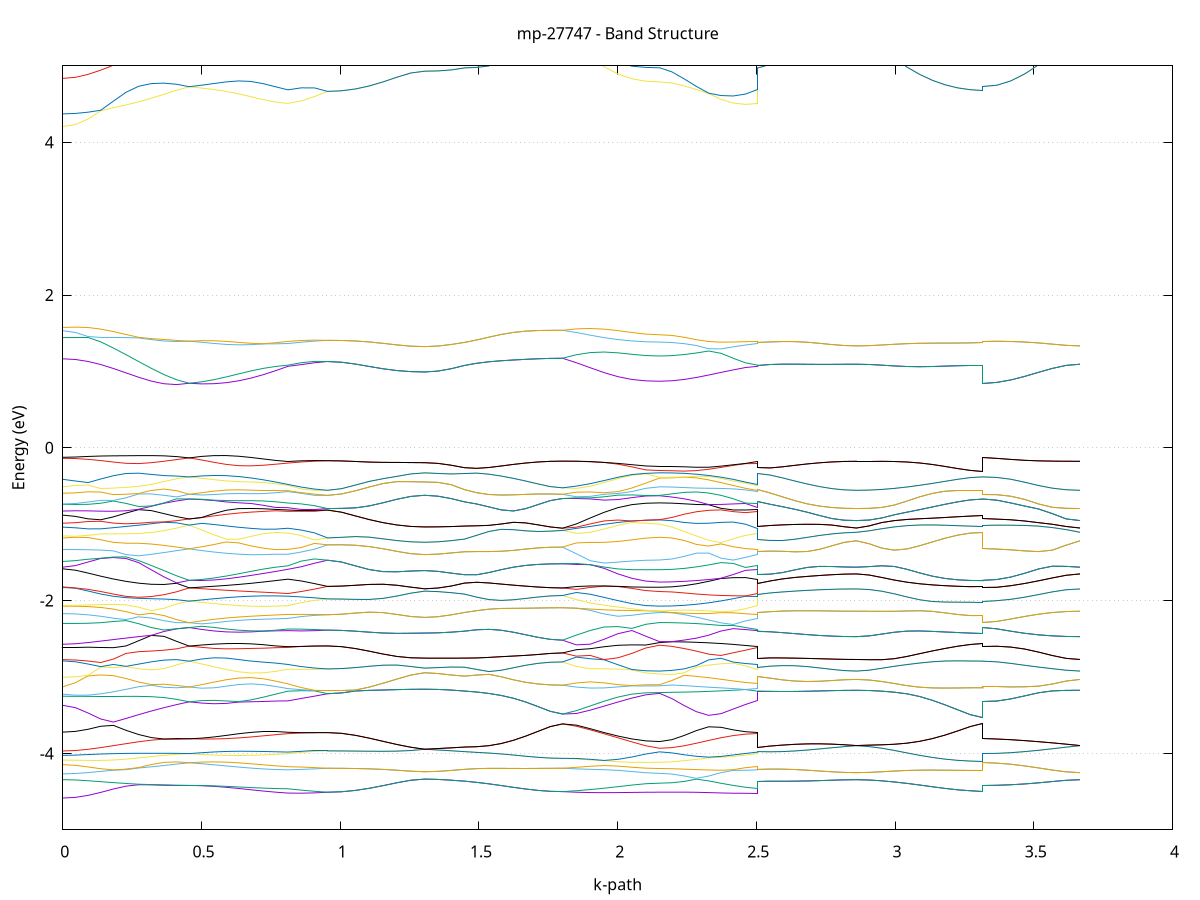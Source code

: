 set title 'mp-27747 - Band Structure'
set xlabel 'k-path'
set ylabel 'Energy (eV)'
set grid y
set yrange [-5:5]
set terminal png size 800,600
set output 'mp-27747_bands_gnuplot.png'
plot '-' using 1:2 with lines notitle, '-' using 1:2 with lines notitle, '-' using 1:2 with lines notitle, '-' using 1:2 with lines notitle, '-' using 1:2 with lines notitle, '-' using 1:2 with lines notitle, '-' using 1:2 with lines notitle, '-' using 1:2 with lines notitle, '-' using 1:2 with lines notitle, '-' using 1:2 with lines notitle, '-' using 1:2 with lines notitle, '-' using 1:2 with lines notitle, '-' using 1:2 with lines notitle, '-' using 1:2 with lines notitle, '-' using 1:2 with lines notitle, '-' using 1:2 with lines notitle, '-' using 1:2 with lines notitle, '-' using 1:2 with lines notitle, '-' using 1:2 with lines notitle, '-' using 1:2 with lines notitle, '-' using 1:2 with lines notitle, '-' using 1:2 with lines notitle, '-' using 1:2 with lines notitle, '-' using 1:2 with lines notitle, '-' using 1:2 with lines notitle, '-' using 1:2 with lines notitle, '-' using 1:2 with lines notitle, '-' using 1:2 with lines notitle, '-' using 1:2 with lines notitle, '-' using 1:2 with lines notitle, '-' using 1:2 with lines notitle, '-' using 1:2 with lines notitle, '-' using 1:2 with lines notitle, '-' using 1:2 with lines notitle, '-' using 1:2 with lines notitle, '-' using 1:2 with lines notitle, '-' using 1:2 with lines notitle, '-' using 1:2 with lines notitle, '-' using 1:2 with lines notitle, '-' using 1:2 with lines notitle, '-' using 1:2 with lines notitle, '-' using 1:2 with lines notitle, '-' using 1:2 with lines notitle, '-' using 1:2 with lines notitle, '-' using 1:2 with lines notitle, '-' using 1:2 with lines notitle, '-' using 1:2 with lines notitle, '-' using 1:2 with lines notitle, '-' using 1:2 with lines notitle, '-' using 1:2 with lines notitle, '-' using 1:2 with lines notitle, '-' using 1:2 with lines notitle, '-' using 1:2 with lines notitle, '-' using 1:2 with lines notitle, '-' using 1:2 with lines notitle, '-' using 1:2 with lines notitle, '-' using 1:2 with lines notitle, '-' using 1:2 with lines notitle, '-' using 1:2 with lines notitle, '-' using 1:2 with lines notitle, '-' using 1:2 with lines notitle, '-' using 1:2 with lines notitle, '-' using 1:2 with lines notitle, '-' using 1:2 with lines notitle, '-' using 1:2 with lines notitle, '-' using 1:2 with lines notitle, '-' using 1:2 with lines notitle, '-' using 1:2 with lines notitle, '-' using 1:2 with lines notitle, '-' using 1:2 with lines notitle, '-' using 1:2 with lines notitle, '-' using 1:2 with lines notitle, '-' using 1:2 with lines notitle, '-' using 1:2 with lines notitle, '-' using 1:2 with lines notitle, '-' using 1:2 with lines notitle, '-' using 1:2 with lines notitle, '-' using 1:2 with lines notitle, '-' using 1:2 with lines notitle, '-' using 1:2 with lines notitle, '-' using 1:2 with lines notitle, '-' using 1:2 with lines notitle, '-' using 1:2 with lines notitle, '-' using 1:2 with lines notitle, '-' using 1:2 with lines notitle, '-' using 1:2 with lines notitle, '-' using 1:2 with lines notitle, '-' using 1:2 with lines notitle, '-' using 1:2 with lines notitle, '-' using 1:2 with lines notitle, '-' using 1:2 with lines notitle, '-' using 1:2 with lines notitle, '-' using 1:2 with lines notitle, '-' using 1:2 with lines notitle, '-' using 1:2 with lines notitle, '-' using 1:2 with lines notitle
0.000000 -12.713349
0.045591 -12.710149
0.091181 -12.700349
0.136772 -12.684249
0.182362 -12.662249
0.227953 -12.634849
0.273543 -12.602749
0.319134 -12.566749
0.364724 -12.527949
0.410315 -12.487949
0.455905 -12.448349
0.455905 -12.448349
0.500372 -12.452449
0.544839 -12.453949
0.589306 -12.453449
0.633773 -12.451249
0.678240 -12.448349
0.722707 -12.445949
0.767174 -12.445349
0.811641 -12.448049
0.811641 -12.448049
0.859305 -12.425049
0.906969 -12.404949
0.954632 -12.387549
0.954632 -12.387549
1.004625 -12.387049
1.054617 -12.385749
1.104610 -12.383749
1.154602 -12.381449
1.204595 -12.379449
1.254587 -12.377949
1.304579 -12.377449
1.304579 -12.377449
1.352243 -12.379749
1.399907 -12.386549
1.447571 -12.397349
1.447571 -12.397349
1.491794 -12.413349
1.536017 -12.432249
1.580240 -12.451549
1.624463 -12.469349
1.668685 -12.484249
1.712908 -12.495549
1.757131 -12.502449
1.801354 -12.504849
1.801354 -12.504849
1.851346 -12.530249
1.901339 -12.552649
1.951331 -12.571649
2.001324 -12.586849
2.051316 -12.597949
2.101309 -12.604749
2.151301 -12.606949
2.151301 -12.606949
2.195524 -12.604149
2.239747 -12.595549
2.283970 -12.581449
2.328192 -12.562249
2.372415 -12.538549
2.416638 -12.510949
2.460861 -12.480349
2.505084 -12.448049
2.505084 -12.397349
2.549551 -12.399549
2.594018 -12.403949
2.638485 -12.409549
2.682952 -12.415549
2.727419 -12.421049
2.771886 -12.425349
2.816353 -12.428149
2.860820 -12.429149
2.860820 -12.429149
2.906410 -12.433949
2.952001 -12.447249
2.997591 -12.466149
3.043182 -12.487449
3.088772 -12.508749
3.134363 -12.528149
3.179953 -12.544449
3.225544 -12.556549
3.271134 -12.564149
3.316725 -12.566649
3.316725 -12.448349
3.366717 -12.447449
3.416710 -12.444949
3.466702 -12.441249
3.516694 -12.436949
3.566687 -12.433049
3.616679 -12.430149
3.666672 -12.429149
e
0.000000 -12.320049
0.045591 -12.319749
0.091181 -12.319149
0.136772 -12.318849
0.182362 -12.320349
0.227953 -12.325249
0.273543 -12.335749
0.319134 -12.353449
0.364724 -12.379049
0.410315 -12.411249
0.455905 -12.448349
0.455905 -12.448349
0.500372 -12.441649
0.544839 -12.432349
0.589306 -12.420749
0.633773 -12.407249
0.678240 -12.392449
0.722707 -12.377049
0.767174 -12.361949
0.811641 -12.348049
0.811641 -12.348049
0.859305 -12.359349
0.906969 -12.372449
0.954632 -12.387549
0.954632 -12.387549
1.004625 -12.387049
1.054617 -12.385749
1.104610 -12.383749
1.154602 -12.381449
1.204595 -12.379449
1.254587 -12.377949
1.304579 -12.377449
1.304579 -12.377449
1.352243 -12.379749
1.399907 -12.386549
1.447571 -12.397349
1.447571 -12.397349
1.491794 -12.413349
1.536017 -12.432249
1.580240 -12.451549
1.624463 -12.469349
1.668685 -12.484249
1.712908 -12.495549
1.757131 -12.502449
1.801354 -12.504849
1.801354 -12.504849
1.851346 -12.476949
1.901339 -12.447149
1.951331 -12.416049
2.001324 -12.384449
2.051316 -12.353449
2.101309 -12.326149
2.151301 -12.312849
2.151301 -12.312849
2.195524 -12.312249
2.239747 -12.310649
2.283970 -12.308749
2.328192 -12.307549
2.372415 -12.308849
2.416638 -12.314749
2.460861 -12.327449
2.505084 -12.348049
2.505084 -12.397349
2.549551 -12.399549
2.594018 -12.403949
2.638485 -12.409549
2.682952 -12.415549
2.727419 -12.421049
2.771886 -12.425349
2.816353 -12.428149
2.860820 -12.429149
2.860820 -12.429149
2.906410 -12.433949
2.952001 -12.447249
2.997591 -12.466149
3.043182 -12.487449
3.088772 -12.508749
3.134363 -12.528149
3.179953 -12.544449
3.225544 -12.556549
3.271134 -12.564149
3.316725 -12.566649
3.316725 -12.448349
3.366717 -12.447449
3.416710 -12.444949
3.466702 -12.441249
3.516694 -12.436949
3.566687 -12.433049
3.616679 -12.430149
3.666672 -12.429149
e
0.000000 -12.128849
0.045591 -12.126749
0.091181 -12.120149
0.136772 -12.109449
0.182362 -12.094749
0.227953 -12.076449
0.273543 -12.054849
0.319134 -12.030349
0.364724 -12.003849
0.410315 -11.993649
0.455905 -11.982649
0.455905 -11.982649
0.500372 -11.988349
0.544839 -11.994249
0.589306 -11.999949
0.633773 -12.012949
0.678240 -12.033949
0.722707 -12.054749
0.767174 -12.073349
0.811641 -12.087949
0.811641 -12.087949
0.859305 -12.068949
0.906969 -12.048649
0.954632 -12.030849
0.954632 -12.030849
1.004625 -12.032949
1.054617 -12.038449
1.104610 -12.045349
1.154602 -12.052149
1.204595 -12.057849
1.254587 -12.061449
1.304579 -12.062749
1.304579 -12.062749
1.352243 -12.060849
1.399907 -12.055449
1.447571 -12.046949
1.447571 -12.046949
1.491794 -12.033649
1.536017 -12.025049
1.580240 -12.024549
1.624463 -12.029249
1.668685 -12.035349
1.712908 -12.040549
1.757131 -12.044049
1.801354 -12.045149
1.801354 -12.045149
1.851346 -12.073449
1.901339 -12.103249
1.951331 -12.133949
2.001324 -12.165049
2.051316 -12.195449
2.101309 -12.222349
2.151301 -12.235449
2.151301 -12.235449
2.195524 -12.232949
2.239747 -12.225249
2.283970 -12.212549
2.328192 -12.195249
2.372415 -12.173549
2.416638 -12.147949
2.460861 -12.119249
2.505084 -12.087949
2.505084 -12.046949
2.549551 -12.049049
2.594018 -12.051949
2.638485 -12.055549
2.682952 -12.059349
2.727419 -12.062949
2.771886 -12.065749
2.816353 -12.067649
2.860820 -12.068349
2.860820 -12.068349
2.906410 -12.062949
2.952001 -12.048249
2.997591 -12.027549
3.043182 -12.005149
3.088772 -11.985649
3.134363 -11.973549
3.179953 -11.969749
3.225544 -11.970149
3.271134 -11.971349
3.316725 -11.971849
3.316725 -11.982649
3.366717 -11.991849
3.416710 -12.009349
3.466702 -12.027449
3.516694 -12.043849
3.566687 -12.056949
3.616679 -12.065349
3.666672 -12.068349
e
0.000000 -11.918749
0.045591 -11.921849
0.091181 -11.930649
0.136772 -11.944049
0.182362 -11.960249
0.227953 -11.976649
0.273543 -11.990149
0.319134 -11.998249
0.364724 -11.999349
0.410315 -11.977449
0.455905 -11.982649
0.455905 -11.982649
0.500372 -11.977449
0.544839 -11.977649
0.589306 -11.993149
0.633773 -12.005349
0.678240 -12.009849
0.722707 -12.013149
0.767174 -12.014549
0.811641 -12.013649
0.811641 -12.013649
0.859305 -12.015749
0.906969 -12.020049
0.954632 -12.030849
0.954632 -12.030849
1.004625 -12.032949
1.054617 -12.038449
1.104610 -12.045349
1.154602 -12.052149
1.204595 -12.057849
1.254587 -12.061449
1.304579 -12.062749
1.304579 -12.062749
1.352243 -12.060849
1.399907 -12.055449
1.447571 -12.046949
1.447571 -12.046949
1.491794 -12.033649
1.536017 -12.025049
1.580240 -12.024549
1.624463 -12.029249
1.668685 -12.035349
1.712908 -12.040549
1.757131 -12.044049
1.801354 -12.045149
1.801354 -12.045149
1.851346 -12.018849
1.901339 -11.994849
1.951331 -11.973849
2.001324 -11.956249
2.051316 -11.942749
2.101309 -11.933949
2.151301 -11.930849
2.151301 -11.930849
2.195524 -11.929849
2.239747 -11.927049
2.283970 -11.929749
2.328192 -11.950149
2.372415 -11.971649
2.416638 -11.991149
2.460861 -12.005649
2.505084 -12.013649
2.505084 -12.046949
2.549551 -12.049049
2.594018 -12.051949
2.638485 -12.055549
2.682952 -12.059349
2.727419 -12.062949
2.771886 -12.065749
2.816353 -12.067649
2.860820 -12.068349
2.860820 -12.068349
2.906410 -12.062949
2.952001 -12.048249
2.997591 -12.027549
3.043182 -12.005149
3.088772 -11.985649
3.134363 -11.973549
3.179953 -11.969749
3.225544 -11.970149
3.271134 -11.971349
3.316725 -11.971849
3.316725 -11.982649
3.366717 -11.991849
3.416710 -12.009349
3.466702 -12.027449
3.516694 -12.043849
3.566687 -12.056949
3.616679 -12.065349
3.666672 -12.068349
e
0.000000 -11.914849
0.045591 -11.913949
0.091181 -11.911449
0.136772 -11.907549
0.182362 -11.903249
0.227953 -11.902849
0.273543 -11.913649
0.319134 -11.930449
0.364724 -11.948449
0.410315 -11.963949
0.455905 -11.944649
0.455905 -11.944649
0.500372 -11.957049
0.544839 -11.967149
0.589306 -11.964649
0.633773 -11.960249
0.678240 -11.955949
0.722707 -11.951949
0.767174 -11.948549
0.811641 -11.945849
0.811641 -11.945849
0.859305 -11.955149
0.906969 -11.961049
0.954632 -11.960349
0.954632 -11.960349
1.004625 -11.957649
1.054617 -11.950249
1.104610 -11.940049
1.154602 -11.928249
1.204595 -11.915649
1.254587 -11.902849
1.304579 -11.890749
1.304579 -11.890749
1.352243 -11.905349
1.399907 -11.918749
1.447571 -11.930149
1.447571 -11.930149
1.491794 -11.939749
1.536017 -11.939949
1.580240 -11.929849
1.624463 -11.914249
1.668685 -11.898449
1.712908 -11.885749
1.757131 -11.877549
1.801354 -11.874749
1.801354 -11.874749
1.851346 -11.879349
1.901339 -11.883749
1.951331 -11.887949
2.001324 -11.891749
2.051316 -11.895049
2.101309 -11.897449
2.151301 -11.898449
2.151301 -11.898449
2.195524 -11.902249
2.239747 -11.913049
2.283970 -11.922549
2.328192 -11.916849
2.372415 -11.912349
2.416638 -11.917649
2.460861 -11.931149
2.505084 -11.945849
2.505084 -11.930149
2.549551 -11.927049
2.594018 -11.920549
2.638485 -11.911249
2.682952 -11.900349
2.727419 -11.888949
2.771886 -11.878249
2.816353 -11.869649
2.860820 -11.865849
2.860820 -11.865849
2.906410 -11.874049
2.952001 -11.886849
2.997591 -11.898849
3.043182 -11.908249
3.088772 -11.913149
3.134363 -11.910949
3.179953 -11.902349
3.225544 -11.892549
3.271134 -11.885449
3.316725 -11.882949
3.316725 -11.944649
3.366717 -11.936049
3.416710 -11.920449
3.466702 -11.904649
3.516694 -11.890449
3.566687 -11.878449
3.616679 -11.869549
3.666672 -11.865849
e
0.000000 -11.843649
0.045591 -11.845549
0.091181 -11.851149
0.136772 -11.859949
0.182362 -11.870849
0.227953 -11.878949
0.273543 -11.876449
0.319134 -11.867949
0.364724 -11.886149
0.410315 -11.915349
0.455905 -11.944649
0.455905 -11.944649
0.500372 -11.934249
0.544839 -11.925849
0.589306 -11.919049
0.633773 -11.913749
0.678240 -11.909849
0.722707 -11.907349
0.767174 -11.906049
0.811641 -11.905849
0.811641 -11.905849
0.859305 -11.929649
0.906969 -11.949449
0.954632 -11.960349
0.954632 -11.960349
1.004625 -11.957649
1.054617 -11.950249
1.104610 -11.940049
1.154602 -11.928249
1.204595 -11.915649
1.254587 -11.902849
1.304579 -11.890749
1.304579 -11.890749
1.352243 -11.905349
1.399907 -11.918749
1.447571 -11.930149
1.447571 -11.930149
1.491794 -11.939749
1.536017 -11.939949
1.580240 -11.929849
1.624463 -11.914249
1.668685 -11.898449
1.712908 -11.885749
1.757131 -11.877549
1.801354 -11.874749
1.801354 -11.874749
1.851346 -11.870249
1.901339 -11.866049
1.951331 -11.862149
2.001324 -11.858849
2.051316 -11.856249
2.101309 -11.854649
2.151301 -11.854049
2.151301 -11.854049
2.195524 -11.855849
2.239747 -11.861049
2.283970 -11.869349
2.328192 -11.879849
2.372415 -11.889849
2.416638 -11.890249
2.460861 -11.881549
2.505084 -11.905849
2.505084 -11.930149
2.549551 -11.927049
2.594018 -11.920549
2.638485 -11.911249
2.682952 -11.900349
2.727419 -11.888949
2.771886 -11.878249
2.816353 -11.869649
2.860820 -11.865849
2.860820 -11.865849
2.906410 -11.874049
2.952001 -11.886849
2.997591 -11.898849
3.043182 -11.908249
3.088772 -11.913149
3.134363 -11.910949
3.179953 -11.902349
3.225544 -11.892549
3.271134 -11.885449
3.316725 -11.882949
3.316725 -11.944649
3.366717 -11.936049
3.416710 -11.920449
3.466702 -11.904649
3.516694 -11.890449
3.566687 -11.878449
3.616679 -11.869549
3.666672 -11.865849
e
0.000000 -11.750449
0.045591 -11.753149
0.091181 -11.760649
0.136772 -11.772649
0.182362 -11.788749
0.227953 -11.808849
0.273543 -11.832149
0.319134 -11.858249
0.364724 -11.857349
0.410315 -11.845549
0.455905 -11.833249
0.455905 -11.833249
0.500372 -11.839949
0.544839 -11.846549
0.589306 -11.852649
0.633773 -11.857949
0.678240 -11.862349
0.722707 -11.865749
0.767174 -11.868349
0.811641 -11.870049
0.811641 -11.870049
0.859305 -11.860049
0.906969 -11.849749
0.954632 -11.839249
0.954632 -11.839249
1.004625 -11.840549
1.054617 -11.844149
1.104610 -11.849949
1.154602 -11.857849
1.204595 -11.867349
1.254587 -11.878349
1.304579 -11.889849
1.304579 -11.889849
1.352243 -11.874349
1.399907 -11.858249
1.447571 -11.842349
1.447571 -11.842349
1.491794 -11.826349
1.536017 -11.810949
1.580240 -11.796849
1.624463 -11.784349
1.668685 -11.773949
1.712908 -11.766149
1.757131 -11.761349
1.801354 -11.759649
1.801354 -11.759649
1.851346 -11.763949
1.901339 -11.768249
1.951331 -11.772349
2.001324 -11.776049
2.051316 -11.778949
2.101309 -11.780749
2.151301 -11.781449
2.151301 -11.781449
2.195524 -11.783249
2.239747 -11.788749
2.283970 -11.798349
2.328192 -11.812349
2.372415 -11.830749
2.416638 -11.853149
2.460861 -11.878649
2.505084 -11.870049
2.505084 -11.842349
2.549551 -11.840749
2.594018 -11.839249
2.638485 -11.838249
2.682952 -11.838149
2.727419 -11.839249
2.771886 -11.841749
2.816353 -11.844949
2.860820 -11.846949
2.860820 -11.846949
2.906410 -11.838249
2.952001 -11.824049
2.997591 -11.809449
3.043182 -11.795349
3.088772 -11.782449
3.134363 -11.770949
3.179953 -11.761349
3.225544 -11.754149
3.271134 -11.749649
3.316725 -11.748149
3.316725 -11.833249
3.366717 -11.833549
3.416710 -11.834449
3.466702 -11.836049
3.516694 -11.838449
3.566687 -11.841549
3.616679 -11.845049
3.666672 -11.846949
e
0.000000 -11.748849
0.045591 -11.749649
0.091181 -11.752849
0.136772 -11.758349
0.182362 -11.765749
0.227953 -11.774749
0.273543 -11.785049
0.319134 -11.796349
0.364724 -11.808349
0.410315 -11.820749
0.455905 -11.833249
0.455905 -11.833249
0.500372 -11.826949
0.544839 -11.821549
0.589306 -11.817349
0.633773 -11.814249
0.678240 -11.812249
0.722707 -11.810849
0.767174 -11.809849
0.811641 -11.808949
0.811641 -11.808949
0.859305 -11.818749
0.906969 -11.828949
0.954632 -11.839249
0.954632 -11.839249
1.004625 -11.840549
1.054617 -11.844149
1.104610 -11.849949
1.154602 -11.857849
1.204595 -11.867349
1.254587 -11.878349
1.304579 -11.889849
1.304579 -11.889849
1.352243 -11.874349
1.399907 -11.858249
1.447571 -11.842349
1.447571 -11.842349
1.491794 -11.826349
1.536017 -11.810949
1.580240 -11.796849
1.624463 -11.784349
1.668685 -11.773949
1.712908 -11.766149
1.757131 -11.761349
1.801354 -11.759649
1.801354 -11.759649
1.851346 -11.755749
1.901339 -11.752249
1.951331 -11.749449
2.001324 -11.747449
2.051316 -11.746049
2.101309 -11.745249
2.151301 -11.744949
2.151301 -11.744949
2.195524 -11.746449
2.239747 -11.750649
2.283970 -11.757149
2.328192 -11.765549
2.372415 -11.775149
2.416638 -11.785749
2.460861 -11.797049
2.505084 -11.808949
2.505084 -11.842349
2.549551 -11.840749
2.594018 -11.839249
2.638485 -11.838249
2.682952 -11.838149
2.727419 -11.839249
2.771886 -11.841749
2.816353 -11.844949
2.860820 -11.846949
2.860820 -11.846949
2.906410 -11.838249
2.952001 -11.824049
2.997591 -11.809449
3.043182 -11.795349
3.088772 -11.782449
3.134363 -11.770949
3.179953 -11.761349
3.225544 -11.754149
3.271134 -11.749649
3.316725 -11.748149
3.316725 -11.833249
3.366717 -11.833549
3.416710 -11.834449
3.466702 -11.836049
3.516694 -11.838449
3.566687 -11.841549
3.616679 -11.845049
3.666672 -11.846949
e
0.000000 -4.584749
0.045591 -4.575749
0.091181 -4.549849
0.136772 -4.510749
0.182362 -4.466149
0.227953 -4.428949
0.273543 -4.410549
0.319134 -4.411549
0.364724 -4.416949
0.410315 -4.419749
0.455905 -4.419649
0.455905 -4.419649
0.500372 -4.423149
0.544839 -4.431349
0.589306 -4.443749
0.633773 -4.459249
0.678240 -4.476249
0.722707 -4.492949
0.767174 -4.507749
0.811641 -4.519549
0.811641 -4.519549
0.859305 -4.521149
0.906969 -4.517149
0.954632 -4.508449
0.954632 -4.508449
1.004625 -4.502349
1.054617 -4.484749
1.104610 -4.457049
1.154602 -4.422149
1.204595 -4.384449
1.254587 -4.351349
1.304579 -4.336549
1.304579 -4.336549
1.352243 -4.340649
1.399907 -4.350749
1.447571 -4.363249
1.447571 -4.363249
1.491794 -4.379249
1.536017 -4.398749
1.580240 -4.421049
1.624463 -4.444449
1.668685 -4.466549
1.712908 -4.484549
1.757131 -4.496349
1.801354 -4.500449
1.801354 -4.500449
1.851346 -4.508449
1.901339 -4.512949
1.951331 -4.514249
2.001324 -4.513249
2.051316 -4.510949
2.101309 -4.508749
2.151301 -4.507849
2.151301 -4.507849
2.195524 -4.507449
2.239747 -4.507249
2.283970 -4.509249
2.328192 -4.513449
2.372415 -4.518049
2.416638 -4.521449
2.460861 -4.522249
2.505084 -4.519549
2.505084 -4.363249
2.549551 -4.364149
2.594018 -4.364549
2.638485 -4.363649
2.682952 -4.360949
2.727419 -4.356549
2.771886 -4.351149
2.816353 -4.346449
2.860820 -4.344549
2.860820 -4.344549
2.906410 -4.348449
2.952001 -4.359049
2.997591 -4.374249
3.043182 -4.392849
3.088772 -4.414149
3.134363 -4.436749
3.179953 -4.458549
3.225544 -4.476849
3.271134 -4.489049
3.316725 -4.493249
3.316725 -4.419649
3.366717 -4.417449
3.416710 -4.410849
3.466702 -4.400149
3.516694 -4.385649
3.566687 -4.368649
3.616679 -4.352249
3.666672 -4.344549
e
0.000000 -4.344049
0.045591 -4.348149
0.091181 -4.358049
0.136772 -4.370149
0.182362 -4.382449
0.227953 -4.393849
0.273543 -4.403649
0.319134 -4.408249
0.364724 -4.412249
0.410315 -4.416849
0.455905 -4.419649
0.455905 -4.419649
0.500372 -4.420549
0.544839 -4.425049
0.589306 -4.431749
0.633773 -4.439549
0.678240 -4.447449
0.722707 -4.454449
0.767174 -4.460049
0.811641 -4.463449
0.811641 -4.463449
0.859305 -4.480649
0.906969 -4.495949
0.954632 -4.508449
0.954632 -4.508449
1.004625 -4.502349
1.054617 -4.484749
1.104610 -4.457049
1.154602 -4.422149
1.204595 -4.384449
1.254587 -4.351349
1.304579 -4.336549
1.304579 -4.336549
1.352243 -4.340649
1.399907 -4.350749
1.447571 -4.363249
1.447571 -4.363249
1.491794 -4.379249
1.536017 -4.398749
1.580240 -4.421049
1.624463 -4.444449
1.668685 -4.466549
1.712908 -4.484549
1.757131 -4.496349
1.801354 -4.500449
1.801354 -4.500449
1.851346 -4.488849
1.901339 -4.473749
1.951331 -4.455649
2.001324 -4.435449
2.051316 -4.414749
2.101309 -4.397249
2.151301 -4.389849
2.151301 -4.389849
2.195524 -4.384449
2.239747 -4.367149
2.283970 -4.337049
2.328192 -4.359849
2.372415 -4.391149
2.416638 -4.419149
2.460861 -4.443349
2.505084 -4.463449
2.505084 -4.363249
2.549551 -4.364149
2.594018 -4.364549
2.638485 -4.363649
2.682952 -4.360949
2.727419 -4.356549
2.771886 -4.351149
2.816353 -4.346449
2.860820 -4.344549
2.860820 -4.344549
2.906410 -4.348449
2.952001 -4.359049
2.997591 -4.374249
3.043182 -4.392849
3.088772 -4.414149
3.134363 -4.436749
3.179953 -4.458549
3.225544 -4.476849
3.271134 -4.489049
3.316725 -4.493249
3.316725 -4.419649
3.366717 -4.417449
3.416710 -4.410849
3.466702 -4.400149
3.516694 -4.385649
3.566687 -4.368649
3.616679 -4.352249
3.666672 -4.344549
e
0.000000 -4.268149
0.045591 -4.263149
0.091181 -4.251049
0.136772 -4.235949
0.182362 -4.220549
0.227953 -4.212549
0.273543 -4.191249
0.319134 -4.175749
0.364724 -4.158649
0.410315 -4.140149
0.455905 -4.122549
0.455905 -4.122549
0.500372 -4.134949
0.544839 -4.149349
0.589306 -4.164349
0.633773 -4.178949
0.678240 -4.192349
0.722707 -4.203449
0.767174 -4.211249
0.811641 -4.215149
0.811641 -4.215149
0.859305 -4.209649
0.906969 -4.202749
0.954632 -4.194549
0.954632 -4.194549
1.004625 -4.195349
1.054617 -4.197849
1.104610 -4.202449
1.154602 -4.209649
1.204595 -4.220249
1.254587 -4.233049
1.304579 -4.240249
1.304579 -4.240249
1.352243 -4.235249
1.399907 -4.223249
1.447571 -4.209049
1.447571 -4.209049
1.491794 -4.199849
1.536017 -4.195949
1.580240 -4.196049
1.624463 -4.197249
1.668685 -4.197549
1.712908 -4.196549
1.757131 -4.195149
1.801354 -4.194449
1.801354 -4.194449
1.851346 -4.202849
1.901339 -4.208449
1.951331 -4.213649
2.001324 -4.222349
2.051316 -4.237149
2.101309 -4.253549
2.151301 -4.261149
2.151301 -4.261149
2.195524 -4.270649
2.239747 -4.295249
2.283970 -4.326849
2.328192 -4.296749
2.372415 -4.252449
2.416638 -4.222349
2.460861 -4.220549
2.505084 -4.215149
2.505084 -4.209049
2.549551 -4.205749
2.594018 -4.206249
2.638485 -4.211249
2.682952 -4.219949
2.727419 -4.230449
2.771886 -4.240949
2.816353 -4.249049
2.860820 -4.252149
2.860820 -4.252149
2.906410 -4.248749
2.952001 -4.240449
2.997591 -4.231049
3.043182 -4.223449
3.088772 -4.219449
3.134363 -4.218749
3.179953 -4.220049
3.225544 -4.221849
3.271134 -4.223149
3.316725 -4.223649
3.316725 -4.122549
3.366717 -4.127549
3.416710 -4.141749
3.466702 -4.163549
3.516694 -4.190149
3.566687 -4.218049
3.616679 -4.241749
3.666672 -4.252149
e
0.000000 -4.147149
0.045591 -4.156249
0.091181 -4.177549
0.136772 -4.200849
0.182362 -4.216049
0.227953 -4.205849
0.273543 -4.185049
0.319134 -4.146249
0.364724 -4.117949
0.410315 -4.111849
0.455905 -4.122549
0.455905 -4.122549
0.500372 -4.114049
0.544839 -4.111149
0.589306 -4.114549
0.633773 -4.123449
0.678240 -4.135849
0.722707 -4.149549
0.767174 -4.162849
0.811641 -4.174149
0.811641 -4.174149
0.859305 -4.178649
0.906969 -4.186149
0.954632 -4.194549
0.954632 -4.194549
1.004625 -4.195349
1.054617 -4.197849
1.104610 -4.202449
1.154602 -4.209649
1.204595 -4.220249
1.254587 -4.233049
1.304579 -4.240249
1.304579 -4.240249
1.352243 -4.235249
1.399907 -4.223249
1.447571 -4.209049
1.447571 -4.209049
1.491794 -4.199849
1.536017 -4.195949
1.580240 -4.196049
1.624463 -4.197249
1.668685 -4.197549
1.712908 -4.196549
1.757131 -4.195149
1.801354 -4.194449
1.801354 -4.194449
1.851346 -4.182549
1.901339 -4.168449
1.951331 -4.159549
2.001324 -4.166449
2.051316 -4.181349
2.101309 -4.193349
2.151301 -4.197849
2.151301 -4.197849
2.195524 -4.200749
2.239747 -4.206449
2.283970 -4.212249
2.328192 -4.217449
2.372415 -4.221049
2.416638 -4.213349
2.460861 -4.187049
2.505084 -4.174149
2.505084 -4.209049
2.549551 -4.205749
2.594018 -4.206249
2.638485 -4.211249
2.682952 -4.219949
2.727419 -4.230449
2.771886 -4.240949
2.816353 -4.249049
2.860820 -4.252149
2.860820 -4.252149
2.906410 -4.248749
2.952001 -4.240449
2.997591 -4.231049
3.043182 -4.223449
3.088772 -4.219449
3.134363 -4.218749
3.179953 -4.220049
3.225544 -4.221849
3.271134 -4.223149
3.316725 -4.223649
3.316725 -4.122549
3.366717 -4.127549
3.416710 -4.141749
3.466702 -4.163549
3.516694 -4.190149
3.566687 -4.218049
3.616679 -4.241749
3.666672 -4.252149
e
0.000000 -4.087949
0.045591 -4.089449
0.091181 -4.091949
0.136772 -4.091849
0.182362 -4.086549
0.227953 -4.075349
0.273543 -4.059549
0.319134 -4.041949
0.364724 -4.025249
0.410315 -4.011649
0.455905 -4.002849
0.455905 -4.002849
0.500372 -4.013549
0.544839 -4.021949
0.589306 -4.026949
0.633773 -4.028149
0.678240 -4.025549
0.722707 -4.020049
0.767174 -4.012549
0.811641 -4.004349
0.811641 -4.004349
0.859305 -3.986449
0.906969 -3.973849
0.954632 -3.967449
0.954632 -3.967449
1.004625 -3.968149
1.054617 -3.969849
1.104610 -3.971849
1.154602 -3.972649
1.204595 -3.970349
1.254587 -3.962449
1.304579 -3.946149
1.304579 -3.946149
1.352243 -3.955549
1.399907 -3.965749
1.447571 -3.976949
1.447571 -3.976949
1.491794 -3.986649
1.536017 -3.995849
1.580240 -4.007049
1.624463 -4.021549
1.668685 -4.037349
1.712908 -4.051549
1.757131 -4.061449
1.801354 -4.065049
1.801354 -4.065049
1.851346 -4.072749
1.901339 -4.085549
1.951331 -4.094149
2.001324 -4.109149
2.051316 -4.116649
2.101309 -4.117549
2.151301 -4.117049
2.151301 -4.117049
2.195524 -4.110449
2.239747 -4.095549
2.283970 -4.077949
2.328192 -4.059249
2.372415 -4.050549
2.416638 -4.040849
2.460861 -4.022449
2.505084 -4.004349
2.505084 -3.976949
2.549551 -3.979149
2.594018 -3.976449
2.638485 -3.968349
2.682952 -3.956249
2.727419 -3.941749
2.771886 -3.926449
2.816353 -3.911649
2.860820 -3.898749
2.860820 -3.898749
2.906410 -3.910849
2.952001 -3.932449
2.997591 -3.961549
3.043182 -3.994049
3.088772 -4.025549
3.134363 -4.053149
3.179953 -4.075149
3.225544 -4.091049
3.271134 -4.100549
3.316725 -4.103749
3.316725 -4.002849
3.366717 -3.999849
3.416710 -3.990949
3.466702 -3.977049
3.516694 -3.959349
3.566687 -3.939349
3.616679 -3.918449
3.666672 -3.898749
e
0.000000 -4.026049
0.045591 -4.022449
0.091181 -4.015049
0.136772 -4.008249
0.182362 -4.003349
0.227953 -4.000149
0.273543 -3.998649
0.319134 -3.998749
0.364724 -3.999149
0.410315 -3.999349
0.455905 -4.002849
0.455905 -4.002849
0.500372 -3.991449
0.544839 -3.981349
0.589306 -3.974649
0.633773 -3.971949
0.678240 -3.972649
0.722707 -3.975149
0.767174 -3.978649
0.811641 -3.982849
0.811641 -3.982849
0.859305 -3.973049
0.906969 -3.967449
0.954632 -3.967449
0.954632 -3.967449
1.004625 -3.968149
1.054617 -3.969849
1.104610 -3.971849
1.154602 -3.972649
1.204595 -3.970349
1.254587 -3.962449
1.304579 -3.946149
1.304579 -3.946149
1.352243 -3.955549
1.399907 -3.965749
1.447571 -3.976949
1.447571 -3.976949
1.491794 -3.986649
1.536017 -3.995849
1.580240 -4.007049
1.624463 -4.021549
1.668685 -4.037349
1.712908 -4.051449
1.757131 -4.061449
1.801354 -4.065049
1.801354 -4.065049
1.851346 -4.066649
1.901339 -4.077649
1.951331 -4.092249
2.001324 -4.078049
2.051316 -4.047149
2.101309 -4.008649
2.151301 -3.979749
2.151301 -3.979749
2.195524 -3.993549
2.239747 -4.018049
2.283970 -4.038049
2.328192 -4.049349
2.372415 -4.040049
2.416638 -4.020449
2.460861 -4.001149
2.505084 -3.982849
2.505084 -3.976949
2.549551 -3.979149
2.594018 -3.976449
2.638485 -3.968349
2.682952 -3.956249
2.727419 -3.941749
2.771886 -3.926449
2.816353 -3.911649
2.860820 -3.898749
2.860820 -3.898749
2.906410 -3.910849
2.952001 -3.932449
2.997591 -3.961549
3.043182 -3.994049
3.088772 -4.025549
3.134363 -4.053149
3.179953 -4.075149
3.225544 -4.091049
3.271134 -4.100549
3.316725 -4.103749
3.316725 -4.002849
3.366717 -3.999849
3.416710 -3.990949
3.466702 -3.977049
3.516694 -3.959349
3.566687 -3.939349
3.616679 -3.918449
3.666672 -3.898749
e
0.000000 -3.968449
0.045591 -3.962549
0.091181 -3.946649
0.136772 -3.924349
0.182362 -3.898949
0.227953 -3.872749
0.273543 -3.847849
0.319134 -3.826849
0.364724 -3.812649
0.410315 -3.814649
0.455905 -3.808849
0.455905 -3.808849
0.500372 -3.812149
0.544839 -3.811349
0.589306 -3.806649
0.633773 -3.797749
0.678240 -3.785149
0.722707 -3.770349
0.767174 -3.755249
0.811641 -3.741449
0.811641 -3.741449
0.859305 -3.732949
0.906969 -3.728849
0.954632 -3.728049
0.954632 -3.728049
1.004625 -3.737549
1.054617 -3.763449
1.104610 -3.800449
1.154602 -3.842349
1.204595 -3.883749
1.254587 -3.919449
1.304579 -3.945849
1.304579 -3.945849
1.352243 -3.936849
1.399907 -3.927449
1.447571 -3.917049
1.447571 -3.917049
1.491794 -3.912649
1.536017 -3.899049
1.580240 -3.871249
1.624463 -3.828449
1.668685 -3.773849
1.712908 -3.711649
1.757131 -3.649349
1.801354 -3.614049
1.801354 -3.614049
1.851346 -3.644749
1.901339 -3.691849
1.951331 -3.743149
2.001324 -3.796149
2.051316 -3.849349
2.101309 -3.900249
2.151301 -3.933249
2.151301 -3.933249
2.195524 -3.924449
2.239747 -3.900449
2.283970 -3.866949
2.328192 -3.830249
2.372415 -3.795449
2.416638 -3.766849
2.460861 -3.748049
2.505084 -3.741449
2.505084 -3.917049
2.549551 -3.904049
2.594018 -3.891349
2.638485 -3.881349
2.682952 -3.875549
2.727419 -3.874749
2.771886 -3.878749
2.816353 -3.886849
2.860820 -3.897549
2.860820 -3.897549
2.906410 -3.892049
2.952001 -3.887749
2.997591 -3.880449
3.043182 -3.866149
3.088772 -3.841949
3.134363 -3.806549
3.179953 -3.760649
3.225544 -3.706549
3.271134 -3.648549
3.316725 -3.609449
3.316725 -3.808849
3.366717 -3.812049
3.416710 -3.820749
3.466702 -3.832749
3.516694 -3.846749
3.566687 -3.862149
3.616679 -3.879249
3.666672 -3.897549
e
0.000000 -3.721949
0.045591 -3.711949
0.091181 -3.684349
0.136772 -3.644749
0.182362 -3.633349
0.227953 -3.697849
0.273543 -3.753249
0.319134 -3.792749
0.364724 -3.812249
0.410315 -3.806249
0.455905 -3.808849
0.455905 -3.808849
0.500372 -3.800149
0.544839 -3.785049
0.589306 -3.764549
0.633773 -3.742849
0.678240 -3.725249
0.722707 -3.716049
0.767174 -3.716049
0.811641 -3.723549
0.811641 -3.723549
0.859305 -3.728449
0.906969 -3.728849
0.954632 -3.728049
0.954632 -3.728049
1.004625 -3.737549
1.054617 -3.763449
1.104610 -3.800449
1.154602 -3.842349
1.204595 -3.883749
1.254587 -3.919449
1.304579 -3.945849
1.304579 -3.945849
1.352243 -3.936849
1.399907 -3.927449
1.447571 -3.917049
1.447571 -3.917049
1.491794 -3.912649
1.536017 -3.899049
1.580240 -3.871249
1.624463 -3.828449
1.668685 -3.773849
1.712908 -3.711649
1.757131 -3.649349
1.801354 -3.614049
1.801354 -3.614049
1.851346 -3.630249
1.901339 -3.677149
1.951331 -3.727449
2.001324 -3.773349
2.051316 -3.810849
2.101309 -3.836049
2.151301 -3.845149
2.151301 -3.845149
2.195524 -3.820549
2.239747 -3.765549
2.283970 -3.701249
2.328192 -3.651949
2.372415 -3.658449
2.416638 -3.691749
2.460861 -3.716249
2.505084 -3.723549
2.505084 -3.917049
2.549551 -3.904049
2.594018 -3.891349
2.638485 -3.881349
2.682952 -3.875549
2.727419 -3.874749
2.771886 -3.878749
2.816353 -3.886849
2.860820 -3.897549
2.860820 -3.897549
2.906410 -3.892049
2.952001 -3.887749
2.997591 -3.880449
3.043182 -3.866149
3.088772 -3.841949
3.134363 -3.806549
3.179953 -3.760649
3.225544 -3.706549
3.271134 -3.648549
3.316725 -3.609449
3.316725 -3.808849
3.366717 -3.812049
3.416710 -3.820749
3.466702 -3.832749
3.516694 -3.846749
3.566687 -3.862149
3.616679 -3.879249
3.666672 -3.897549
e
0.000000 -3.370849
0.045591 -3.401249
0.091181 -3.471249
0.136772 -3.549849
0.182362 -3.589849
0.227953 -3.542749
0.273543 -3.492949
0.319134 -3.445449
0.364724 -3.401549
0.410315 -3.361449
0.455905 -3.324749
0.455905 -3.324749
0.500372 -3.341549
0.544839 -3.350049
0.589306 -3.345749
0.633773 -3.328349
0.678240 -3.324249
0.722707 -3.320449
0.767174 -3.314849
0.811641 -3.312649
0.811641 -3.312649
0.859305 -3.281049
0.906969 -3.251049
0.954632 -3.218949
0.954632 -3.218949
1.004625 -3.208449
1.054617 -3.183149
1.104610 -3.174949
1.154602 -3.170349
1.204595 -3.165349
1.254587 -3.161349
1.304579 -3.159849
1.304579 -3.159849
1.352243 -3.162649
1.399907 -3.170849
1.447571 -3.183749
1.447571 -3.183749
1.491794 -3.196749
1.536017 -3.215349
1.580240 -3.241749
1.624463 -3.278449
1.668685 -3.327649
1.712908 -3.387349
1.757131 -3.449349
1.801354 -3.484749
1.801354 -3.484749
1.851346 -3.477649
1.901339 -3.433949
1.951331 -3.381149
2.001324 -3.327249
2.051316 -3.276149
2.101309 -3.233249
2.151301 -3.214049
2.151301 -3.214049
2.195524 -3.282449
2.239747 -3.373949
2.283970 -3.454249
2.328192 -3.502249
2.372415 -3.480049
2.416638 -3.419649
2.460861 -3.359749
2.505084 -3.312649
2.505084 -3.183749
2.549551 -3.188249
2.594018 -3.190049
2.638485 -3.189349
2.682952 -3.186649
2.727419 -3.182849
2.771886 -3.178749
2.816353 -3.175349
2.860820 -3.173949
2.860820 -3.173949
2.906410 -3.177049
2.952001 -3.185649
2.997591 -3.199149
3.043182 -3.220449
3.088772 -3.255449
3.134363 -3.305149
3.179953 -3.364549
3.225544 -3.428949
3.271134 -3.493149
3.316725 -3.534249
3.316725 -3.324749
3.366717 -3.314749
3.416710 -3.287049
3.466702 -3.247549
3.516694 -3.206949
3.566687 -3.182249
3.616679 -3.175049
3.666672 -3.173949
e
0.000000 -3.252149
0.045591 -3.252549
0.091181 -3.253349
0.136772 -3.253949
0.182362 -3.253949
0.227953 -3.253549
0.273543 -3.253849
0.319134 -3.257549
0.364724 -3.269249
0.410315 -3.292649
0.455905 -3.324749
0.455905 -3.324749
0.500372 -3.309349
0.544839 -3.306149
0.589306 -3.313649
0.633773 -3.321749
0.678240 -3.300049
0.722707 -3.264149
0.767174 -3.224349
0.811641 -3.185549
0.811641 -3.185549
0.859305 -3.179749
0.906969 -3.181549
0.954632 -3.218949
0.954632 -3.218949
1.004625 -3.208449
1.054617 -3.183149
1.104610 -3.174949
1.154602 -3.170349
1.204595 -3.165349
1.254587 -3.161349
1.304579 -3.159849
1.304579 -3.159849
1.352243 -3.162649
1.399907 -3.170849
1.447571 -3.183749
1.447571 -3.183749
1.491794 -3.196749
1.536017 -3.215349
1.580240 -3.241749
1.624463 -3.278449
1.668685 -3.327649
1.712908 -3.387349
1.757131 -3.449349
1.801354 -3.484749
1.801354 -3.484749
1.851346 -3.440549
1.901339 -3.378849
1.951331 -3.316749
2.001324 -3.262549
2.051316 -3.224449
2.101309 -3.207149
2.151301 -3.203549
2.151301 -3.203549
2.195524 -3.200349
2.239747 -3.197749
2.283970 -3.193849
2.328192 -3.188549
2.372415 -3.181749
2.416638 -3.173549
2.460861 -3.164449
2.505084 -3.185549
2.505084 -3.183749
2.549551 -3.188249
2.594018 -3.190049
2.638485 -3.189349
2.682952 -3.186649
2.727419 -3.182849
2.771886 -3.178749
2.816353 -3.175349
2.860820 -3.173949
2.860820 -3.173949
2.906410 -3.177049
2.952001 -3.185649
2.997591 -3.199149
3.043182 -3.220449
3.088772 -3.255449
3.134363 -3.305149
3.179953 -3.364549
3.225544 -3.428949
3.271134 -3.493149
3.316725 -3.534249
3.316725 -3.324749
3.366717 -3.314749
3.416710 -3.287049
3.466702 -3.247549
3.516694 -3.206949
3.566687 -3.182249
3.616679 -3.175049
3.666672 -3.173949
e
0.000000 -3.224649
0.045591 -3.238149
0.091181 -3.237249
0.136772 -3.220249
0.182362 -3.193749
0.227953 -3.161449
0.273543 -3.126949
0.319134 -3.107449
0.364724 -3.134549
0.410315 -3.141149
0.455905 -3.130249
0.455905 -3.130249
0.500372 -3.146549
0.544839 -3.141549
0.589306 -3.120449
0.633773 -3.098649
0.678240 -3.089949
0.722707 -3.100349
0.767174 -3.123749
0.811641 -3.152249
0.811641 -3.152249
0.859305 -3.165649
0.906969 -3.178049
0.954632 -3.177549
0.954632 -3.177549
1.004625 -3.176949
1.054617 -3.170749
1.104610 -3.132449
1.154602 -3.081349
1.204595 -3.026849
1.254587 -2.974849
1.304579 -2.944149
1.304579 -2.944149
1.352243 -2.954649
1.399907 -2.973549
1.447571 -2.988649
1.447571 -2.988649
1.491794 -2.974749
1.536017 -2.965249
1.580240 -2.996949
1.624463 -3.036949
1.668685 -3.069349
1.712908 -3.091149
1.757131 -3.103149
1.801354 -3.106949
1.801354 -3.106949
1.851346 -3.131849
1.901339 -3.144749
1.951331 -3.143149
2.001324 -3.129749
2.051316 -3.115949
2.101309 -3.117849
2.151301 -3.115849
2.151301 -3.115849
2.195524 -3.104549
2.239747 -3.112949
2.283970 -3.123249
2.328192 -3.133249
2.372415 -3.142249
2.416638 -3.151549
2.460861 -3.163749
2.505084 -3.152249
2.505084 -2.988649
2.549551 -3.014849
2.594018 -3.037649
2.638485 -3.053049
2.682952 -3.058949
2.727419 -3.055749
2.771886 -3.046549
2.816353 -3.036349
2.860820 -3.031749
2.860820 -3.031749
2.906410 -3.039549
2.952001 -3.058849
2.997591 -3.085249
3.043182 -3.113149
3.088772 -3.133549
3.134363 -3.142949
3.179953 -3.144949
3.225544 -3.143549
3.271134 -3.141549
3.316725 -3.140649
3.316725 -3.130249
3.366717 -3.130249
3.416710 -3.130049
3.466702 -3.128249
3.516694 -3.119649
3.566687 -3.092549
3.616679 -3.053049
3.666672 -3.031749
e
0.000000 -3.128149
0.045591 -3.074549
0.091181 -2.985849
0.136772 -2.973449
0.182362 -2.981849
0.227953 -3.019749
0.273543 -3.066049
0.319134 -3.099349
0.364724 -3.094249
0.410315 -3.110349
0.455905 -3.130249
0.455905 -3.130249
0.500372 -3.100649
0.544839 -3.066949
0.589306 -3.035649
0.633773 -3.013549
0.678240 -3.007949
0.722707 -3.022949
0.767174 -3.053649
0.811641 -3.090249
0.811641 -3.090249
0.859305 -3.137649
0.906969 -3.174249
0.954632 -3.177549
0.954632 -3.177549
1.004625 -3.176949
1.054617 -3.170749
1.104610 -3.132449
1.154602 -3.081349
1.204595 -3.026849
1.254587 -2.974849
1.304579 -2.944149
1.304579 -2.944149
1.352243 -2.954649
1.399907 -2.973549
1.447571 -2.988649
1.447571 -2.988649
1.491794 -2.974749
1.536017 -2.965249
1.580240 -2.996949
1.624463 -3.036949
1.668685 -3.069349
1.712908 -3.091149
1.757131 -3.103149
1.801354 -3.106949
1.801354 -3.106949
1.851346 -3.078249
1.901339 -3.063849
1.951331 -3.076949
2.001324 -3.100549
2.051316 -3.112149
2.101309 -3.101749
2.151301 -3.101249
2.151301 -3.101249
2.195524 -3.046249
2.239747 -2.977249
2.283970 -2.991549
2.328192 -3.009249
2.372415 -3.029749
2.416638 -3.051449
2.460861 -3.071849
2.505084 -3.090249
2.505084 -2.988649
2.549551 -3.014849
2.594018 -3.037649
2.638485 -3.053049
2.682952 -3.058949
2.727419 -3.055749
2.771886 -3.046549
2.816353 -3.036349
2.860820 -3.031749
2.860820 -3.031749
2.906410 -3.039549
2.952001 -3.058849
2.997591 -3.085249
3.043182 -3.113149
3.088772 -3.133549
3.134363 -3.142949
3.179953 -3.144949
3.225544 -3.143549
3.271134 -3.141549
3.316725 -3.140649
3.316725 -3.130249
3.366717 -3.130249
3.416710 -3.130049
3.466702 -3.128249
3.516694 -3.119649
3.566687 -3.092549
3.616679 -3.053049
3.666672 -3.031749
e
0.000000 -3.002849
0.045591 -2.998249
0.091181 -2.976949
0.136772 -2.870149
0.182362 -2.878049
0.227953 -2.863749
0.273543 -2.891649
0.319134 -2.906949
0.364724 -2.889849
0.410315 -2.842049
0.455905 -2.793449
0.455905 -2.793449
0.500372 -2.828649
0.544839 -2.866149
0.589306 -2.902249
0.633773 -2.932049
0.678240 -2.948049
0.722707 -2.944949
0.767174 -2.926749
0.811641 -2.898449
0.811641 -2.898449
0.859305 -2.901449
0.906969 -2.900449
0.954632 -2.894549
0.954632 -2.894549
1.004625 -2.889749
1.054617 -2.876749
1.104610 -2.859749
1.154602 -2.845449
1.204595 -2.843849
1.254587 -2.862949
1.304579 -2.883849
1.304579 -2.883849
1.352243 -2.877149
1.399907 -2.869549
1.447571 -2.871549
1.447571 -2.871549
1.491794 -2.900849
1.536017 -2.928649
1.580240 -2.911649
1.624463 -2.878949
1.668685 -2.846449
1.712908 -2.821249
1.757131 -2.807049
1.801354 -2.802749
1.801354 -2.802749
1.851346 -2.860949
1.901339 -2.892349
1.951331 -2.892749
2.001324 -2.895449
2.051316 -2.907849
2.101309 -2.946149
2.151301 -2.961849
2.151301 -2.961849
2.195524 -2.966649
2.239747 -2.944749
2.283970 -2.868749
2.328192 -2.844949
2.372415 -2.827149
2.416638 -2.819449
2.460861 -2.854949
2.505084 -2.898449
2.505084 -2.871549
2.549551 -2.858049
2.594018 -2.850949
2.638485 -2.852749
2.682952 -2.863649
2.727419 -2.880949
2.771886 -2.900149
2.816353 -2.916049
2.860820 -2.922449
2.860820 -2.922449
2.906410 -2.911049
2.952001 -2.885649
2.997591 -2.859449
3.043182 -2.837049
3.088772 -2.817049
3.134363 -2.800649
3.179953 -2.790949
3.225544 -2.788749
3.271134 -2.790649
3.316725 -2.791949
3.316725 -2.793449
3.366717 -2.801449
3.416710 -2.821649
3.466702 -2.846249
3.516694 -2.869849
3.566687 -2.891149
3.616679 -2.911049
3.666672 -2.922449
e
0.000000 -2.789049
0.045591 -2.800649
0.091181 -2.830249
0.136772 -2.864349
0.182362 -2.835649
0.227953 -2.860449
0.273543 -2.831049
0.319134 -2.801449
0.364724 -2.778949
0.410315 -2.772249
0.455905 -2.793449
0.455905 -2.793449
0.500372 -2.764649
0.544839 -2.748749
0.589306 -2.752449
0.633773 -2.771349
0.678240 -2.791649
0.722707 -2.805449
0.767174 -2.817549
0.811641 -2.835949
0.811641 -2.835949
0.859305 -2.863549
0.906969 -2.882749
0.954632 -2.894549
0.954632 -2.894549
1.004625 -2.889749
1.054617 -2.876749
1.104610 -2.859749
1.154602 -2.845449
1.204595 -2.843849
1.254587 -2.862949
1.304579 -2.883849
1.304579 -2.883849
1.352243 -2.877149
1.399907 -2.869549
1.447571 -2.871549
1.447571 -2.871549
1.491794 -2.900849
1.536017 -2.928649
1.580240 -2.911649
1.624463 -2.878949
1.668685 -2.846449
1.712908 -2.821249
1.757131 -2.807049
1.801354 -2.802749
1.801354 -2.802749
1.851346 -2.739349
1.901339 -2.761249
1.951331 -2.774549
2.001324 -2.839849
2.051316 -2.901749
2.101309 -2.918549
2.151301 -2.922449
2.151301 -2.922449
2.195524 -2.913749
2.239747 -2.893449
2.283970 -2.850349
2.328192 -2.776049
2.372415 -2.754949
2.416638 -2.804349
2.460861 -2.823549
2.505084 -2.835949
2.505084 -2.871549
2.549551 -2.858049
2.594018 -2.850949
2.638485 -2.852749
2.682952 -2.863649
2.727419 -2.880949
2.771886 -2.900149
2.816353 -2.916049
2.860820 -2.922449
2.860820 -2.922449
2.906410 -2.911049
2.952001 -2.885649
2.997591 -2.859449
3.043182 -2.837049
3.088772 -2.817049
3.134363 -2.800649
3.179953 -2.790949
3.225544 -2.788749
3.271134 -2.790649
3.316725 -2.791949
3.316725 -2.793449
3.366717 -2.801449
3.416710 -2.821649
3.466702 -2.846249
3.516694 -2.869849
3.566687 -2.891149
3.616679 -2.911049
3.666672 -2.922449
e
0.000000 -2.772649
0.045591 -2.777449
0.091181 -2.790849
0.136772 -2.810349
0.182362 -2.765749
0.227953 -2.691049
0.273543 -2.668749
0.319134 -2.660249
0.364724 -2.649249
0.410315 -2.631149
0.455905 -2.595549
0.455905 -2.595549
0.500372 -2.611649
0.544839 -2.625849
0.589306 -2.631749
0.633773 -2.629749
0.678240 -2.626249
0.722707 -2.623049
0.767174 -2.616549
0.811641 -2.612649
0.811641 -2.612649
0.859305 -2.600449
0.906969 -2.596649
0.954632 -2.593649
0.954632 -2.593649
1.004625 -2.602749
1.054617 -2.627549
1.104610 -2.662149
1.154602 -2.699549
1.204595 -2.731249
1.254587 -2.748549
1.304579 -2.753049
1.304579 -2.753049
1.352243 -2.753549
1.399907 -2.754049
1.447571 -2.752649
1.447571 -2.752649
1.491794 -2.750849
1.536017 -2.743349
1.580240 -2.734149
1.624463 -2.725749
1.668685 -2.716949
1.712908 -2.705349
1.757131 -2.691649
1.801354 -2.684849
1.801354 -2.684849
1.851346 -2.726949
1.901339 -2.717549
1.951331 -2.771849
2.001324 -2.748449
2.051316 -2.691249
2.101309 -2.620449
2.151301 -2.583549
2.151301 -2.583549
2.195524 -2.599049
2.239747 -2.627249
2.283970 -2.661149
2.328192 -2.701149
2.372415 -2.718049
2.416638 -2.683049
2.460861 -2.649049
2.505084 -2.612649
2.505084 -2.752649
2.549551 -2.749949
2.594018 -2.750549
2.638485 -2.753249
2.682952 -2.756649
2.727419 -2.760749
2.771886 -2.765349
2.816353 -2.769249
2.860820 -2.770849
2.860820 -2.770849
2.906410 -2.773349
2.952001 -2.773849
2.997591 -2.760249
3.043182 -2.730849
3.088772 -2.694749
3.134363 -2.659049
3.179953 -2.626449
3.225544 -2.597349
3.271134 -2.574649
3.316725 -2.565449
3.316725 -2.595549
3.366717 -2.597549
3.416710 -2.608149
3.466702 -2.633649
3.516694 -2.673549
3.566687 -2.718749
3.616679 -2.756149
3.666672 -2.770849
e
0.000000 -2.608549
0.045591 -2.608549
0.091181 -2.609849
0.136772 -2.613849
0.182362 -2.616149
0.227953 -2.593649
0.273543 -2.525249
0.319134 -2.455549
0.364724 -2.467849
0.410315 -2.533549
0.455905 -2.595549
0.455905 -2.595549
0.500372 -2.581349
0.544839 -2.570149
0.589306 -2.562849
0.633773 -2.561049
0.678240 -2.565849
0.722707 -2.577049
0.767174 -2.593249
0.811641 -2.603049
0.811641 -2.603049
0.859305 -2.599949
0.906969 -2.593949
0.954632 -2.593649
0.954632 -2.593649
1.004625 -2.602749
1.054617 -2.627549
1.104610 -2.662149
1.154602 -2.699549
1.204595 -2.731249
1.254587 -2.748549
1.304579 -2.753049
1.304579 -2.753049
1.352243 -2.753549
1.399907 -2.754049
1.447571 -2.752649
1.447571 -2.752649
1.491794 -2.750849
1.536017 -2.743349
1.580240 -2.734149
1.624463 -2.725749
1.668685 -2.716949
1.712908 -2.705349
1.757131 -2.691649
1.801354 -2.684849
1.801354 -2.684849
1.851346 -2.642649
1.901339 -2.629549
1.951331 -2.603749
2.001324 -2.584849
2.051316 -2.579349
2.101309 -2.581549
2.151301 -2.549549
2.151301 -2.549549
2.195524 -2.538449
2.239747 -2.541049
2.283970 -2.545749
2.328192 -2.552549
2.372415 -2.561649
2.416638 -2.573249
2.460861 -2.587449
2.505084 -2.603049
2.505084 -2.752649
2.549551 -2.749949
2.594018 -2.750549
2.638485 -2.753249
2.682952 -2.756649
2.727419 -2.760749
2.771886 -2.765349
2.816353 -2.769249
2.860820 -2.770849
2.860820 -2.770849
2.906410 -2.773349
2.952001 -2.773849
2.997591 -2.760249
3.043182 -2.730849
3.088772 -2.694749
3.134363 -2.659049
3.179953 -2.626449
3.225544 -2.597349
3.271134 -2.574649
3.316725 -2.565449
3.316725 -2.595549
3.366717 -2.597549
3.416710 -2.608149
3.466702 -2.633649
3.516694 -2.673549
3.566687 -2.718749
3.616679 -2.756149
3.666672 -2.770849
e
0.000000 -2.571349
0.045591 -2.564949
0.091181 -2.549249
0.136772 -2.530049
0.182362 -2.510249
0.227953 -2.490749
0.273543 -2.471349
0.319134 -2.454449
0.364724 -2.404149
0.410315 -2.369849
0.455905 -2.352749
0.455905 -2.352749
0.500372 -2.377149
0.544839 -2.397249
0.589306 -2.409549
0.633773 -2.413349
0.678240 -2.409749
0.722707 -2.400449
0.767174 -2.395949
0.811641 -2.393149
0.811641 -2.393149
0.859305 -2.396949
0.906969 -2.393749
0.954632 -2.386249
0.954632 -2.386249
1.004625 -2.390049
1.054617 -2.400249
1.104610 -2.413149
1.154602 -2.424149
1.204595 -2.428949
1.254587 -2.427249
1.304579 -2.425049
1.304579 -2.425049
1.352243 -2.421849
1.399907 -2.413049
1.447571 -2.400249
1.447571 -2.400249
1.491794 -2.381949
1.536017 -2.376349
1.580240 -2.387949
1.624463 -2.413949
1.668685 -2.447349
1.712908 -2.480749
1.757131 -2.507249
1.801354 -2.517949
1.801354 -2.517949
1.851346 -2.579249
1.901339 -2.570349
1.951331 -2.505849
2.001324 -2.432849
2.051316 -2.391549
2.101309 -2.465249
2.151301 -2.537549
2.151301 -2.537549
2.195524 -2.536849
2.239747 -2.516549
2.283970 -2.491349
2.328192 -2.452449
2.372415 -2.398449
2.416638 -2.366849
2.460861 -2.379249
2.505084 -2.393149
2.505084 -2.400249
2.549551 -2.408149
2.594018 -2.419449
2.638485 -2.432349
2.682952 -2.445149
2.727419 -2.456349
2.771886 -2.464749
2.816353 -2.469949
2.860820 -2.471749
2.860820 -2.471749
2.906410 -2.461849
2.952001 -2.438249
2.997591 -2.413949
3.043182 -2.399249
3.088772 -2.397249
3.134363 -2.403049
3.179953 -2.410649
3.225544 -2.417949
3.271134 -2.425249
3.316725 -2.428949
3.316725 -2.352749
3.366717 -2.369749
3.416710 -2.400049
3.466702 -2.427649
3.516694 -2.447949
3.566687 -2.461449
3.616679 -2.469149
3.666672 -2.471749
e
0.000000 -2.299149
0.045591 -2.298949
0.091181 -2.296649
0.136772 -2.288949
0.182362 -2.273249
0.227953 -2.261749
0.273543 -2.302249
0.319134 -2.352549
0.364724 -2.384849
0.410315 -2.367649
0.455905 -2.352749
0.455905 -2.352749
0.500372 -2.336249
0.544839 -2.350749
0.589306 -2.371349
0.633773 -2.387149
0.678240 -2.395649
0.722707 -2.397749
0.767174 -2.387249
0.811641 -2.371749
0.811641 -2.371749
0.859305 -2.373149
0.906969 -2.378249
0.954632 -2.386249
0.954632 -2.386249
1.004625 -2.390049
1.054617 -2.400249
1.104610 -2.413149
1.154602 -2.424149
1.204595 -2.428949
1.254587 -2.427249
1.304579 -2.425049
1.304579 -2.425049
1.352243 -2.421849
1.399907 -2.413049
1.447571 -2.400249
1.447571 -2.400249
1.491794 -2.381949
1.536017 -2.376349
1.580240 -2.387949
1.624463 -2.413949
1.668685 -2.447349
1.712908 -2.480749
1.757131 -2.507249
1.801354 -2.517949
1.801354 -2.517949
1.851346 -2.451549
1.901339 -2.391149
1.951331 -2.345349
2.001324 -2.339949
2.051316 -2.364149
2.101309 -2.309949
2.151301 -2.287149
2.151301 -2.287149
2.195524 -2.288949
2.239747 -2.293549
2.283970 -2.300649
2.328192 -2.311749
2.372415 -2.325349
2.416638 -2.325049
2.460861 -2.352249
2.505084 -2.371749
2.505084 -2.400249
2.549551 -2.408149
2.594018 -2.419449
2.638485 -2.432349
2.682952 -2.445149
2.727419 -2.456349
2.771886 -2.464749
2.816353 -2.469949
2.860820 -2.471749
2.860820 -2.471749
2.906410 -2.461849
2.952001 -2.438249
2.997591 -2.413949
3.043182 -2.399249
3.088772 -2.397249
3.134363 -2.403049
3.179953 -2.410649
3.225544 -2.417949
3.271134 -2.425249
3.316725 -2.428949
3.316725 -2.352749
3.366717 -2.369749
3.416710 -2.400049
3.466702 -2.427649
3.516694 -2.447949
3.566687 -2.461449
3.616679 -2.469149
3.666672 -2.471749
e
0.000000 -2.170649
0.045591 -2.174549
0.091181 -2.186149
0.136772 -2.204749
0.182362 -2.229949
0.227953 -2.248149
0.273543 -2.212149
0.319134 -2.228049
0.364724 -2.263049
0.410315 -2.288449
0.455905 -2.288849
0.455905 -2.288849
0.500372 -2.304549
0.544839 -2.290749
0.589306 -2.272349
0.633773 -2.258449
0.678240 -2.249349
0.722707 -2.243349
0.767174 -2.238449
0.811641 -2.232749
0.811641 -2.232749
0.859305 -2.209249
0.906969 -2.193649
0.954632 -2.184849
0.954632 -2.184849
1.004625 -2.178249
1.054617 -2.162849
1.104610 -2.151049
1.154602 -2.157149
1.204595 -2.181449
1.254587 -2.208149
1.304579 -2.219849
1.304579 -2.219849
1.352243 -2.210849
1.399907 -2.186849
1.447571 -2.155749
1.447571 -2.155749
1.491794 -2.131649
1.536017 -2.112049
1.580240 -2.102749
1.624463 -2.100949
1.668685 -2.099549
1.712908 -2.096949
1.757131 -2.094549
1.801354 -2.093649
1.801354 -2.093649
1.851346 -2.099449
1.901339 -2.127249
1.951331 -2.175149
2.001324 -2.204749
2.051316 -2.191849
2.101309 -2.169049
2.151301 -2.156149
2.151301 -2.156149
2.195524 -2.158549
2.239747 -2.183649
2.283970 -2.216849
2.328192 -2.253749
2.372415 -2.291049
2.416638 -2.312849
2.460861 -2.266149
2.505084 -2.232749
2.505084 -2.155749
2.549551 -2.144949
2.594018 -2.137249
2.638485 -2.133349
2.682952 -2.132649
2.727419 -2.134049
2.771886 -2.136349
2.816353 -2.138349
2.860820 -2.139049
2.860820 -2.139049
2.906410 -2.139649
2.952001 -2.140449
2.997591 -2.139649
3.043182 -2.135749
3.088772 -2.132949
3.134363 -2.140549
3.179953 -2.160249
3.225544 -2.181549
3.271134 -2.195949
3.316725 -2.200749
3.316725 -2.288849
3.366717 -2.272349
3.416710 -2.241049
3.466702 -2.207749
3.516694 -2.178049
3.566687 -2.156149
3.616679 -2.143249
3.666672 -2.139049
e
0.000000 -2.072149
0.045591 -2.073449
0.091181 -2.078149
0.136772 -2.089449
0.182362 -2.111249
0.227953 -2.145049
0.273543 -2.186549
0.319134 -2.166449
0.364724 -2.195449
0.410315 -2.249249
0.455905 -2.288849
0.455905 -2.288849
0.500372 -2.265749
0.544839 -2.244949
0.589306 -2.228049
0.633773 -2.214949
0.678240 -2.204749
0.722707 -2.196049
0.767174 -2.188249
0.811641 -2.180949
0.811641 -2.180949
0.859305 -2.180549
0.906969 -2.181149
0.954632 -2.184849
0.954632 -2.184849
1.004625 -2.178249
1.054617 -2.162849
1.104610 -2.151049
1.154602 -2.157149
1.204595 -2.181449
1.254587 -2.208149
1.304579 -2.219849
1.304579 -2.219849
1.352243 -2.210849
1.399907 -2.186849
1.447571 -2.155749
1.447571 -2.155749
1.491794 -2.131649
1.536017 -2.112049
1.580240 -2.102749
1.624463 -2.100949
1.668685 -2.099549
1.712908 -2.096949
1.757131 -2.094549
1.801354 -2.093649
1.801354 -2.093649
1.851346 -2.099149
1.901339 -2.110049
1.951331 -2.120449
2.001324 -2.127249
2.051316 -2.129549
2.101309 -2.133549
2.151301 -2.138949
2.151301 -2.138949
2.195524 -2.157049
2.239747 -2.164649
2.283970 -2.170149
2.328192 -2.169049
2.372415 -2.158049
2.416638 -2.159249
2.460861 -2.171949
2.505084 -2.180949
2.505084 -2.155749
2.549551 -2.144949
2.594018 -2.137249
2.638485 -2.133349
2.682952 -2.132649
2.727419 -2.134049
2.771886 -2.136349
2.816353 -2.138349
2.860820 -2.139049
2.860820 -2.139049
2.906410 -2.139649
2.952001 -2.140449
2.997591 -2.139649
3.043182 -2.135749
3.088772 -2.132949
3.134363 -2.140549
3.179953 -2.160249
3.225544 -2.181549
3.271134 -2.195949
3.316725 -2.200749
3.316725 -2.288849
3.366717 -2.272349
3.416710 -2.241049
3.466702 -2.207749
3.516694 -2.178049
3.566687 -2.156149
3.616679 -2.143249
3.666672 -2.139049
e
0.000000 -2.063449
0.045591 -2.061649
0.091181 -2.057049
0.136772 -2.051649
0.182362 -2.049049
0.227953 -2.056649
0.273543 -2.086049
0.319134 -2.131349
0.364724 -2.099449
0.410315 -2.044449
0.455905 -2.006849
0.455905 -2.006849
0.500372 -2.022949
0.544839 -2.038749
0.589306 -2.053349
0.633773 -2.065349
0.678240 -2.073249
0.722707 -2.075949
0.767174 -2.073149
0.811641 -2.066149
0.811641 -2.066149
0.859305 -2.026849
0.906969 -1.997749
0.954632 -1.977749
0.954632 -1.977749
1.004625 -1.979749
1.054617 -1.984049
1.104610 -1.984749
1.154602 -1.970749
1.204595 -1.940149
1.254587 -1.902649
1.304579 -1.875949
1.304579 -1.875949
1.352243 -1.882249
1.399907 -1.895949
1.447571 -1.914649
1.447571 -1.914649
1.491794 -1.954549
1.536017 -1.986449
1.580240 -1.997549
1.624463 -1.988949
1.668685 -1.971649
1.712908 -1.953349
1.757131 -1.938749
1.801354 -1.932949
1.801354 -1.932949
1.851346 -1.987149
1.901339 -2.031749
1.951331 -2.060649
2.001324 -2.084449
2.051316 -2.107149
2.101309 -2.126549
2.151301 -2.137549
2.151301 -2.137549
2.195524 -2.127549
2.239747 -2.124049
2.283970 -2.126649
2.328192 -2.134349
2.372415 -2.145849
2.416638 -2.137249
2.460861 -2.105849
2.505084 -2.066149
2.505084 -1.914649
2.549551 -1.899749
2.594018 -1.886649
2.638485 -1.875449
2.682952 -1.866049
2.727419 -1.858249
2.771886 -1.852249
2.816353 -1.848449
2.860820 -1.847149
2.860820 -1.847149
2.906410 -1.854749
2.952001 -1.876949
2.997591 -1.911449
3.043182 -1.952249
3.088772 -1.989149
3.134363 -2.011449
3.179953 -2.018749
3.225544 -2.020449
3.271134 -2.021649
3.316725 -2.022249
3.316725 -2.006849
3.366717 -2.000949
3.416710 -1.983349
3.466702 -1.955649
3.516694 -1.921249
3.566687 -1.885849
3.616679 -1.857949
3.666672 -1.847149
e
0.000000 -1.828349
0.045591 -1.837349
0.091181 -1.874749
0.136772 -1.913549
0.182362 -1.943249
0.227953 -1.961149
0.273543 -1.970249
0.319134 -1.975049
0.364724 -1.979449
0.410315 -1.987849
0.455905 -2.006849
0.455905 -2.006849
0.500372 -1.990949
0.544839 -1.975749
0.589306 -1.961749
0.633773 -1.950149
0.678240 -1.941949
0.722707 -1.937949
0.767174 -1.938249
0.811641 -1.942149
0.811641 -1.942149
0.859305 -1.951949
0.906969 -1.963449
0.954632 -1.977749
0.954632 -1.977749
1.004625 -1.979749
1.054617 -1.984049
1.104610 -1.984749
1.154602 -1.970749
1.204595 -1.940149
1.254587 -1.902649
1.304579 -1.875949
1.304579 -1.875949
1.352243 -1.882249
1.399907 -1.895949
1.447571 -1.914649
1.447571 -1.914649
1.491794 -1.954549
1.536017 -1.986449
1.580240 -1.997549
1.624463 -1.988949
1.668685 -1.971649
1.712908 -1.953349
1.757131 -1.938749
1.801354 -1.932949
1.801354 -1.932949
1.851346 -1.894049
1.901339 -1.916649
1.951331 -1.957849
2.001324 -2.000449
2.051316 -2.039149
2.101309 -2.065149
2.151301 -2.072449
2.151301 -2.072449
2.195524 -2.069949
2.239747 -2.061949
2.283970 -2.047949
2.328192 -2.028649
2.372415 -2.004249
2.416638 -1.975349
2.460861 -1.942849
2.505084 -1.942149
2.505084 -1.914649
2.549551 -1.899749
2.594018 -1.886649
2.638485 -1.875449
2.682952 -1.866049
2.727419 -1.858249
2.771886 -1.852249
2.816353 -1.848449
2.860820 -1.847149
2.860820 -1.847149
2.906410 -1.854749
2.952001 -1.876949
2.997591 -1.911449
3.043182 -1.952249
3.088772 -1.989149
3.134363 -2.011449
3.179953 -2.018749
3.225544 -2.020449
3.271134 -2.021649
3.316725 -2.022249
3.316725 -2.006849
3.366717 -2.000949
3.416710 -1.983349
3.466702 -1.955649
3.516694 -1.921249
3.566687 -1.885849
3.616679 -1.857949
3.666672 -1.847149
e
0.000000 -1.820249
0.045591 -1.834649
0.091181 -1.852749
0.136772 -1.880649
0.182362 -1.914349
0.227953 -1.944649
0.273543 -1.956349
0.319134 -1.946949
0.364724 -1.922649
0.410315 -1.884749
0.455905 -1.833149
0.455905 -1.833149
0.500372 -1.844049
0.544839 -1.854649
0.589306 -1.864649
0.633773 -1.873649
0.678240 -1.881849
0.722707 -1.889849
0.767174 -1.898049
0.811641 -1.907349
0.811641 -1.907349
0.859305 -1.881049
0.906969 -1.849649
0.954632 -1.813949
0.954632 -1.813949
1.004625 -1.809949
1.054617 -1.799449
1.104610 -1.788149
1.154602 -1.785849
1.204595 -1.799149
1.254587 -1.823849
1.304579 -1.845549
1.304579 -1.845549
1.352243 -1.835249
1.399907 -1.809249
1.447571 -1.770949
1.447571 -1.770949
1.491794 -1.759949
1.536017 -1.768949
1.580240 -1.783549
1.624463 -1.797749
1.668685 -1.810649
1.712908 -1.822149
1.757131 -1.830949
1.801354 -1.834549
1.801354 -1.834549
1.851346 -1.852649
1.901339 -1.828149
1.951331 -1.810749
2.001324 -1.816249
2.051316 -1.839949
2.101309 -1.868749
2.151301 -1.881149
2.151301 -1.881149
2.195524 -1.886549
2.239747 -1.899449
2.283970 -1.913749
2.328192 -1.925349
2.372415 -1.932649
2.416638 -1.936549
2.460861 -1.938749
2.505084 -1.907349
2.505084 -1.770949
2.549551 -1.743249
2.594018 -1.716049
2.638485 -1.696949
2.682952 -1.683249
2.727419 -1.671449
2.771886 -1.661149
2.816353 -1.653549
2.860820 -1.650649
2.860820 -1.650649
2.906410 -1.665149
2.952001 -1.697149
2.997591 -1.731149
3.043182 -1.759149
3.088772 -1.779749
3.134363 -1.794249
3.179953 -1.804749
3.225544 -1.812449
3.271134 -1.817549
3.316725 -1.819349
3.316725 -1.833149
3.366717 -1.825449
3.416710 -1.805149
3.466702 -1.776149
3.516694 -1.741249
3.566687 -1.703449
3.616679 -1.668349
3.666672 -1.650649
e
0.000000 -1.583949
0.045591 -1.602149
0.091181 -1.639649
0.136772 -1.680049
0.182362 -1.717049
0.227953 -1.748149
0.273543 -1.771749
0.319134 -1.786349
0.364724 -1.788849
0.410315 -1.773449
0.455905 -1.833149
0.455905 -1.833149
0.500372 -1.822549
0.544839 -1.812049
0.589306 -1.801149
0.633773 -1.788549
0.678240 -1.773749
0.722707 -1.756649
0.767174 -1.738049
0.811641 -1.719349
0.811641 -1.719349
0.859305 -1.742749
0.906969 -1.777049
0.954632 -1.813949
0.954632 -1.813949
1.004625 -1.809949
1.054617 -1.799449
1.104610 -1.788149
1.154602 -1.785849
1.204595 -1.799149
1.254587 -1.823849
1.304579 -1.845549
1.304579 -1.845549
1.352243 -1.835249
1.399907 -1.809249
1.447571 -1.770949
1.447571 -1.770949
1.491794 -1.759949
1.536017 -1.768949
1.580240 -1.783549
1.624463 -1.797749
1.668685 -1.810649
1.712908 -1.822149
1.757131 -1.830949
1.801354 -1.834549
1.801354 -1.834549
1.851346 -1.815649
1.901339 -1.808649
1.951331 -1.808149
2.001324 -1.813449
2.051316 -1.821249
2.101309 -1.824349
2.151301 -1.825349
2.151301 -1.825349
2.195524 -1.819949
2.239747 -1.804349
2.283970 -1.779949
2.328192 -1.747449
2.372415 -1.710749
2.416638 -1.699849
2.460861 -1.698749
2.505084 -1.719349
2.505084 -1.770949
2.549551 -1.743249
2.594018 -1.716049
2.638485 -1.696949
2.682952 -1.683249
2.727419 -1.671449
2.771886 -1.661149
2.816353 -1.653549
2.860820 -1.650649
2.860820 -1.650649
2.906410 -1.665149
2.952001 -1.697149
2.997591 -1.731149
3.043182 -1.759149
3.088772 -1.779749
3.134363 -1.794249
3.179953 -1.804749
3.225544 -1.812449
3.271134 -1.817549
3.316725 -1.819349
3.316725 -1.833149
3.366717 -1.825449
3.416710 -1.805149
3.466702 -1.776149
3.516694 -1.741249
3.566687 -1.703449
3.616679 -1.668349
3.666672 -1.650649
e
0.000000 -1.562049
0.045591 -1.541349
0.091181 -1.494649
0.136772 -1.448549
0.182362 -1.436349
0.227953 -1.448949
0.273543 -1.503149
0.319134 -1.596949
0.364724 -1.689649
0.410315 -1.768549
0.455905 -1.734549
0.455905 -1.734549
0.500372 -1.736849
0.544839 -1.729949
0.589306 -1.715049
0.633773 -1.694349
0.678240 -1.670349
0.722707 -1.644949
0.767174 -1.618349
0.811641 -1.589649
0.811641 -1.589649
0.859305 -1.556849
0.906969 -1.511149
0.954632 -1.471149
0.954632 -1.471149
1.004625 -1.494849
1.054617 -1.545349
1.104610 -1.593549
1.154602 -1.620649
1.204595 -1.622649
1.254587 -1.612649
1.304579 -1.606949
1.304579 -1.606949
1.352243 -1.617049
1.399907 -1.640149
1.447571 -1.660849
1.447571 -1.660849
1.491794 -1.661349
1.536017 -1.632649
1.580240 -1.595049
1.624463 -1.562149
1.668685 -1.539349
1.712908 -1.526149
1.757131 -1.519649
1.801354 -1.517749
1.801354 -1.517749
1.851346 -1.526149
1.901339 -1.529949
1.951331 -1.577749
2.001324 -1.650649
2.051316 -1.707949
2.101309 -1.744549
2.151301 -1.757249
2.151301 -1.757249
2.195524 -1.754849
2.239747 -1.747949
2.283970 -1.737449
2.328192 -1.724449
2.372415 -1.707049
2.416638 -1.658849
2.460861 -1.603749
2.505084 -1.589649
2.505084 -1.660849
2.549551 -1.653849
2.594018 -1.632949
2.638485 -1.598149
2.682952 -1.566049
2.727419 -1.552149
2.771886 -1.553749
2.816353 -1.559649
2.860820 -1.562549
2.860820 -1.562549
2.906410 -1.554949
2.952001 -1.544149
2.997591 -1.553149
3.043182 -1.590549
3.088772 -1.637749
3.134363 -1.679649
3.179953 -1.710049
3.225544 -1.727849
3.271134 -1.736049
3.316725 -1.738249
3.316725 -1.734549
3.366717 -1.723949
3.416710 -1.692249
3.466702 -1.642649
3.516694 -1.586249
3.566687 -1.549549
3.616679 -1.551749
3.666672 -1.562549
e
0.000000 -1.487849
0.045591 -1.476549
0.091181 -1.458349
0.136772 -1.445149
0.182362 -1.429749
0.227953 -1.427349
0.273543 -1.476549
0.319134 -1.540449
0.364724 -1.607149
0.410315 -1.675249
0.455905 -1.734549
0.455905 -1.734549
0.500372 -1.723249
0.544839 -1.703949
0.589306 -1.678449
0.633773 -1.648749
0.678240 -1.617349
0.722707 -1.587449
0.767174 -1.562649
0.811641 -1.544449
0.811641 -1.544449
0.859305 -1.483149
0.906969 -1.454549
0.954632 -1.471149
0.954632 -1.471149
1.004625 -1.494849
1.054617 -1.545349
1.104610 -1.593549
1.154602 -1.620649
1.204595 -1.622649
1.254587 -1.612649
1.304579 -1.606949
1.304579 -1.606949
1.352243 -1.617049
1.399907 -1.640149
1.447571 -1.660849
1.447571 -1.660849
1.491794 -1.661349
1.536017 -1.632649
1.580240 -1.595049
1.624463 -1.562149
1.668685 -1.539349
1.712908 -1.526149
1.757131 -1.519649
1.801354 -1.517749
1.801354 -1.517749
1.851346 -1.514049
1.901339 -1.529649
1.951331 -1.560449
2.001324 -1.585549
2.051316 -1.595049
2.101309 -1.595949
2.151301 -1.595549
2.151301 -1.595549
2.195524 -1.591149
2.239747 -1.578449
2.283970 -1.558449
2.328192 -1.532649
2.372415 -1.502649
2.416638 -1.513449
2.460861 -1.565749
2.505084 -1.544449
2.505084 -1.660849
2.549551 -1.653849
2.594018 -1.632949
2.638485 -1.598149
2.682952 -1.565949
2.727419 -1.552149
2.771886 -1.553749
2.816353 -1.559649
2.860820 -1.562549
2.860820 -1.562549
2.906410 -1.554949
2.952001 -1.544149
2.997591 -1.553149
3.043182 -1.590549
3.088772 -1.637749
3.134363 -1.679649
3.179953 -1.710049
3.225544 -1.727849
3.271134 -1.736049
3.316725 -1.738249
3.316725 -1.734549
3.366717 -1.723949
3.416710 -1.692249
3.466702 -1.642649
3.516694 -1.586249
3.566687 -1.549549
3.616679 -1.551749
3.666672 -1.562549
e
0.000000 -1.331249
0.045591 -1.331949
0.091181 -1.334349
0.136772 -1.338449
0.182362 -1.348649
0.227953 -1.398049
0.273543 -1.413749
0.319134 -1.394349
0.364724 -1.370949
0.410315 -1.346149
0.455905 -1.321849
0.455905 -1.321849
0.500372 -1.344649
0.544839 -1.364149
0.589306 -1.380249
0.633773 -1.392249
0.678240 -1.398849
0.722707 -1.398449
0.767174 -1.392549
0.811641 -1.393549
0.811641 -1.393549
0.859305 -1.364349
0.906969 -1.327449
0.954632 -1.270049
0.954632 -1.270049
1.004625 -1.269249
1.054617 -1.275249
1.104610 -1.292949
1.154602 -1.321249
1.204595 -1.355649
1.254587 -1.385649
1.304579 -1.397949
1.304579 -1.397949
1.352243 -1.391149
1.399907 -1.376349
1.447571 -1.360549
1.447571 -1.360549
1.491794 -1.358449
1.536017 -1.358149
1.580240 -1.353949
1.624463 -1.342449
1.668685 -1.325449
1.712908 -1.309949
1.757131 -1.301749
1.801354 -1.299649
1.801354 -1.299649
1.851346 -1.387049
1.901339 -1.477749
1.951331 -1.508549
2.001324 -1.495949
2.051316 -1.482049
2.101309 -1.472049
2.151301 -1.468549
2.151301 -1.468549
2.195524 -1.455549
2.239747 -1.421349
2.283970 -1.378649
2.328192 -1.377649
2.372415 -1.444549
2.416638 -1.469649
2.460861 -1.433749
2.505084 -1.393549
2.505084 -1.360549
2.549551 -1.352049
2.594018 -1.354149
2.638485 -1.361649
2.682952 -1.357449
2.727419 -1.329049
2.771886 -1.283049
2.816353 -1.237749
2.860820 -1.216949
2.860820 -1.216949
2.906410 -1.255449
2.952001 -1.312549
2.997591 -1.339649
3.043182 -1.323449
3.088772 -1.281849
3.134363 -1.231949
3.179953 -1.183449
3.225544 -1.143149
3.271134 -1.116249
3.316725 -1.106549
3.316725 -1.321849
3.366717 -1.325349
3.416710 -1.335149
3.466702 -1.349049
3.516694 -1.358549
3.566687 -1.339449
3.616679 -1.274249
3.666672 -1.216949
e
0.000000 -1.180549
0.045591 -1.170149
0.091181 -1.174449
0.136772 -1.203449
0.182362 -1.237449
0.227953 -1.248549
0.273543 -1.249249
0.319134 -1.259349
0.364724 -1.277149
0.410315 -1.298649
0.455905 -1.321849
0.455905 -1.321849
0.500372 -1.295649
0.544839 -1.265849
0.589306 -1.232549
0.633773 -1.244649
0.678240 -1.283649
0.722707 -1.313449
0.767174 -1.332149
0.811641 -1.329249
0.811641 -1.329249
0.859305 -1.305449
0.906969 -1.251149
0.954632 -1.270049
0.954632 -1.270049
1.004625 -1.269249
1.054617 -1.275249
1.104610 -1.292949
1.154602 -1.321249
1.204595 -1.355649
1.254587 -1.385649
1.304579 -1.397949
1.304579 -1.397949
1.352243 -1.391149
1.399907 -1.376349
1.447571 -1.360549
1.447571 -1.360549
1.491794 -1.358449
1.536017 -1.358149
1.580240 -1.353949
1.624463 -1.342449
1.668685 -1.325449
1.712908 -1.309949
1.757131 -1.301749
1.801354 -1.299649
1.801354 -1.299649
1.851346 -1.244749
1.901339 -1.238249
1.951331 -1.237949
2.001324 -1.225649
2.051316 -1.204449
2.101309 -1.181749
2.151301 -1.171049
2.151301 -1.171049
2.195524 -1.180449
2.239747 -1.212049
2.283970 -1.264549
2.328192 -1.285949
2.372415 -1.257049
2.416638 -1.294649
2.460861 -1.318949
2.505084 -1.329249
2.505084 -1.360549
2.549551 -1.352049
2.594018 -1.354149
2.638485 -1.361649
2.682952 -1.357449
2.727419 -1.329049
2.771886 -1.283049
2.816353 -1.237749
2.860820 -1.216949
2.860820 -1.216949
2.906410 -1.255449
2.952001 -1.312549
2.997591 -1.339649
3.043182 -1.323449
3.088772 -1.281849
3.134363 -1.231949
3.179953 -1.183449
3.225544 -1.143149
3.271134 -1.116249
3.316725 -1.106549
3.316725 -1.321849
3.366717 -1.325349
3.416710 -1.335149
3.466702 -1.349049
3.516694 -1.358549
3.566687 -1.339449
3.616679 -1.274249
3.666672 -1.216949
e
0.000000 -1.153149
0.045591 -1.158149
0.091181 -1.145649
0.136772 -1.127449
0.182362 -1.125449
0.227953 -1.125849
0.273543 -1.121349
0.319134 -1.108549
0.364724 -1.084949
0.410315 -1.050749
0.455905 -1.012049
0.455905 -1.012049
0.500372 -1.074049
0.544839 -1.138149
0.589306 -1.195949
0.633773 -1.196349
0.678240 -1.158849
0.722707 -1.124449
0.767174 -1.107849
0.811641 -1.116449
0.811641 -1.116449
0.859305 -1.147549
0.906969 -1.206349
0.954632 -1.179249
0.954632 -1.179249
1.004625 -1.171649
1.054617 -1.161849
1.104610 -1.169249
1.154602 -1.191149
1.204595 -1.214349
1.254587 -1.230449
1.304579 -1.236149
1.304579 -1.236149
1.352243 -1.230549
1.399907 -1.215249
1.447571 -1.195149
1.447571 -1.195149
1.491794 -1.145349
1.536017 -1.094749
1.580240 -1.066949
1.624463 -1.071749
1.668685 -1.086549
1.712908 -1.095349
1.757131 -1.090849
1.801354 -1.081549
1.801354 -1.081549
1.851346 -1.119849
1.901339 -1.106249
1.951331 -1.062849
2.001324 -1.014549
2.051316 -0.977449
2.101309 -0.987349
2.151301 -0.998949
2.151301 -0.998949
2.195524 -1.036249
2.239747 -1.094249
2.283970 -1.153349
2.328192 -1.208849
2.372415 -1.241949
2.416638 -1.191049
2.460861 -1.145549
2.505084 -1.116449
2.505084 -1.195149
2.549551 -1.212449
2.594018 -1.213149
2.638485 -1.196849
2.682952 -1.172249
2.727419 -1.147349
2.771886 -1.127049
2.816353 -1.112749
2.860820 -1.105649
2.860820 -1.105649
2.906410 -1.086249
2.952001 -1.059249
2.997591 -1.035049
3.043182 -1.018649
3.088772 -1.010549
3.134363 -1.009449
3.179953 -1.013249
3.225544 -1.019249
3.271134 -1.024949
3.316725 -1.027449
3.316725 -1.012049
3.366717 -1.012149
3.416710 -1.012949
3.466702 -1.016049
3.516694 -1.024949
3.566687 -1.043649
3.616679 -1.070449
3.666672 -1.105649
e
0.000000 -1.037749
0.045591 -1.047049
0.091181 -1.060949
0.136772 -1.060649
0.182362 -1.045449
0.227953 -1.029249
0.273543 -1.012549
0.319134 -0.994149
0.364724 -0.974549
0.410315 -0.981649
0.455905 -1.012049
0.455905 -1.012049
0.500372 -0.988149
0.544839 -1.003349
0.589306 -1.022449
0.633773 -1.039649
0.678240 -1.054249
0.722707 -1.065449
0.767174 -1.064549
0.811641 -1.052749
0.811641 -1.052749
0.859305 -1.076149
0.906969 -1.113149
0.954632 -1.179249
0.954632 -1.179249
1.004625 -1.171649
1.054617 -1.161849
1.104610 -1.169249
1.154602 -1.191149
1.204595 -1.214349
1.254587 -1.230449
1.304579 -1.236149
1.304579 -1.236149
1.352243 -1.230549
1.399907 -1.215249
1.447571 -1.195149
1.447571 -1.195149
1.491794 -1.145349
1.536017 -1.094749
1.580240 -1.066949
1.624463 -1.071749
1.668685 -1.086549
1.712908 -1.095349
1.757131 -1.090849
1.801354 -1.081549
1.801354 -1.081549
1.851346 -1.054349
1.901339 -1.029149
1.951331 -1.001249
2.001324 -0.976849
2.051316 -0.958549
2.101309 -0.948049
2.151301 -0.943449
2.151301 -0.943449
2.195524 -0.953449
2.239747 -0.977049
2.283970 -0.989549
2.328192 -0.986749
2.372415 -0.976049
2.416638 -0.971749
2.460861 -0.999649
2.505084 -1.052749
2.505084 -1.195149
2.549551 -1.212449
2.594018 -1.213149
2.638485 -1.196849
2.682952 -1.172249
2.727419 -1.147349
2.771886 -1.127049
2.816353 -1.112749
2.860820 -1.105649
2.860820 -1.105649
2.906410 -1.086249
2.952001 -1.059249
2.997591 -1.035049
3.043182 -1.018649
3.088772 -1.010549
3.134363 -1.009449
3.179953 -1.013249
3.225544 -1.019249
3.271134 -1.024949
3.316725 -1.027449
3.316725 -1.012049
3.366717 -1.012149
3.416710 -1.012949
3.466702 -1.016049
3.516694 -1.024949
3.566687 -1.043649
3.616679 -1.070449
3.666672 -1.105649
e
0.000000 -0.987449
0.045591 -0.979749
0.091181 -0.964549
0.136772 -0.961649
0.182362 -0.985549
0.227953 -0.994449
0.273543 -0.987149
0.319134 -0.974249
0.364724 -0.969649
0.410315 -0.954049
0.455905 -0.931149
0.455905 -0.931149
0.500372 -0.913249
0.544839 -0.890849
0.589306 -0.870249
0.633773 -0.853749
0.678240 -0.841649
0.722707 -0.832349
0.767174 -0.823649
0.811641 -0.831749
0.811641 -0.831749
0.859305 -0.830049
0.906969 -0.831349
0.954632 -0.814949
0.954632 -0.814949
1.004625 -0.842549
1.054617 -0.891349
1.104610 -0.939249
1.154602 -0.979549
1.204595 -1.010049
1.254587 -1.029149
1.304579 -1.035649
1.304579 -1.035649
1.352243 -1.034449
1.399907 -1.030849
1.447571 -1.024249
1.447571 -1.024249
1.491794 -1.020549
1.536017 -1.015149
1.580240 -0.997249
1.624463 -0.975049
1.668685 -0.982949
1.712908 -1.008249
1.757131 -1.035549
1.801354 -1.052149
1.801354 -1.052149
1.851346 -1.039049
1.901339 -0.996049
1.951331 -0.956849
2.001324 -0.945249
2.051316 -0.958049
2.101309 -0.947249
2.151301 -0.940649
2.151301 -0.940649
2.195524 -0.911449
2.239747 -0.869449
2.283970 -0.836749
2.328192 -0.817949
2.372415 -0.812649
2.416638 -0.835149
2.460861 -0.848349
2.505084 -0.831749
2.505084 -1.024249
2.549551 -1.016549
2.594018 -1.008649
2.638485 -1.003049
2.682952 -1.000649
2.727419 -1.002049
2.771886 -1.010749
2.816353 -1.032849
2.860820 -1.049849
2.860820 -1.049849
2.906410 -1.022349
2.952001 -0.978149
2.997591 -0.952949
3.043182 -0.937649
3.088772 -0.928349
3.134363 -0.920949
3.179953 -0.912149
3.225544 -0.902049
3.271134 -0.893749
3.316725 -0.890349
3.316725 -0.931149
3.366717 -0.933549
3.416710 -0.941749
3.466702 -0.957549
3.516694 -0.979349
3.566687 -1.000549
3.616679 -1.029749
3.666672 -1.049849
e
0.000000 -0.881149
0.045591 -0.897549
0.091181 -0.929649
0.136772 -0.941849
0.182362 -0.903649
0.227953 -0.853749
0.273543 -0.809249
0.319134 -0.821749
0.364724 -0.861349
0.410315 -0.900649
0.455905 -0.931149
0.455905 -0.931149
0.500372 -0.912149
0.544839 -0.860349
0.589306 -0.817449
0.633773 -0.795949
0.678240 -0.793949
0.722707 -0.797549
0.767174 -0.806249
0.811641 -0.813549
0.811641 -0.813549
0.859305 -0.821949
0.906969 -0.818549
0.954632 -0.814949
0.954632 -0.814949
1.004625 -0.842549
1.054617 -0.891349
1.104610 -0.939249
1.154602 -0.979549
1.204595 -1.010049
1.254587 -1.029149
1.304579 -1.035649
1.304579 -1.035649
1.352243 -1.034449
1.399907 -1.030849
1.447571 -1.024249
1.447571 -1.024249
1.491794 -1.020549
1.536017 -1.015149
1.580240 -0.997249
1.624463 -0.975049
1.668685 -0.982949
1.712908 -1.008249
1.757131 -1.035549
1.801354 -1.052149
1.801354 -1.052149
1.851346 -0.996149
1.901339 -0.918249
1.951331 -0.844149
2.001324 -0.782749
2.051316 -0.743649
2.101309 -0.725649
2.151301 -0.720749
2.151301 -0.720749
2.195524 -0.724249
2.239747 -0.732849
2.283970 -0.741849
2.328192 -0.745149
2.372415 -0.791649
2.416638 -0.813349
2.460861 -0.814049
2.505084 -0.813549
2.505084 -1.024249
2.549551 -1.016549
2.594018 -1.008649
2.638485 -1.003049
2.682952 -1.000649
2.727419 -1.002049
2.771886 -1.010749
2.816353 -1.032849
2.860820 -1.049849
2.860820 -1.049849
2.906410 -1.022349
2.952001 -0.978149
2.997591 -0.952949
3.043182 -0.937649
3.088772 -0.928349
3.134363 -0.920949
3.179953 -0.912149
3.225544 -0.902049
3.271134 -0.893749
3.316725 -0.890349
3.316725 -0.931149
3.366717 -0.933549
3.416710 -0.941749
3.466702 -0.957549
3.516694 -0.979349
3.566687 -1.000549
3.616679 -1.029749
3.666672 -1.049849
e
0.000000 -0.827449
0.045591 -0.824249
0.091181 -0.824949
0.136772 -0.829249
0.182362 -0.830449
0.227953 -0.823849
0.273543 -0.804149
0.319134 -0.765049
0.364724 -0.725549
0.410315 -0.695749
0.455905 -0.670149
0.455905 -0.670149
0.500372 -0.677549
0.544839 -0.689949
0.589306 -0.708549
0.633773 -0.719649
0.678240 -0.728649
0.722707 -0.752149
0.767174 -0.780549
0.811641 -0.783449
0.811641 -0.783449
0.859305 -0.806749
0.906969 -0.807949
0.954632 -0.795449
0.954632 -0.795449
1.004625 -0.792449
1.054617 -0.785749
1.104610 -0.760649
1.154602 -0.718949
1.204595 -0.673149
1.254587 -0.636149
1.304579 -0.621149
1.304579 -0.621149
1.352243 -0.633149
1.399907 -0.664249
1.447571 -0.707149
1.447571 -0.707149
1.491794 -0.735249
1.536017 -0.773349
1.580240 -0.812249
1.624463 -0.826449
1.668685 -0.795949
1.712908 -0.742949
1.757131 -0.690949
1.801354 -0.663849
1.801354 -0.663849
1.851346 -0.663449
1.901339 -0.669149
1.951331 -0.684449
2.001324 -0.676949
2.051316 -0.652149
2.101309 -0.630349
2.151301 -0.627249
2.151301 -0.627249
2.195524 -0.644249
2.239747 -0.667149
2.283970 -0.699649
2.328192 -0.742549
2.372415 -0.741049
2.416638 -0.734449
2.460861 -0.728549
2.505084 -0.783449
2.505084 -0.707149
2.549551 -0.738549
2.594018 -0.770649
2.638485 -0.804249
2.682952 -0.842549
2.727419 -0.885749
2.771886 -0.925449
2.816353 -0.947249
2.860820 -0.952249
2.860820 -0.952249
2.906410 -0.945449
2.952001 -0.918049
2.997591 -0.876549
3.043182 -0.842149
3.088772 -0.809049
3.134363 -0.774149
3.179953 -0.739449
3.225544 -0.707249
3.271134 -0.681649
3.316725 -0.671049
3.316725 -0.670149
3.366717 -0.685249
3.416710 -0.721149
3.466702 -0.761649
3.516694 -0.800049
3.566687 -0.860849
3.616679 -0.930349
3.666672 -0.952249
e
0.000000 -0.739249
0.045591 -0.741049
0.091181 -0.739549
0.136772 -0.725349
0.182362 -0.696349
0.227953 -0.727549
0.273543 -0.768049
0.319134 -0.761149
0.364724 -0.721249
0.410315 -0.668049
0.455905 -0.670149
0.455905 -0.670149
0.500372 -0.672949
0.544839 -0.685349
0.589306 -0.690249
0.633773 -0.691749
0.678240 -0.691949
0.722707 -0.695549
0.767174 -0.706149
0.811641 -0.722449
0.811641 -0.722449
0.859305 -0.734149
0.906969 -0.757049
0.954632 -0.795449
0.954632 -0.795449
1.004625 -0.792449
1.054617 -0.785749
1.104610 -0.760649
1.154602 -0.718949
1.204595 -0.673149
1.254587 -0.636149
1.304579 -0.621149
1.304579 -0.621149
1.352243 -0.633149
1.399907 -0.664249
1.447571 -0.707149
1.447571 -0.707149
1.491794 -0.735249
1.536017 -0.773349
1.580240 -0.812249
1.624463 -0.826449
1.668685 -0.795949
1.712908 -0.742949
1.757131 -0.690949
1.801354 -0.663849
1.801354 -0.663849
1.851346 -0.654649
1.901339 -0.655349
1.951331 -0.641049
2.001324 -0.619349
2.051316 -0.616449
2.101309 -0.624149
2.151301 -0.622549
2.151301 -0.622549
2.195524 -0.602849
2.239747 -0.583249
2.283970 -0.577649
2.328192 -0.591549
2.372415 -0.621749
2.416638 -0.666549
2.460861 -0.722849
2.505084 -0.722449
2.505084 -0.707149
2.549551 -0.738549
2.594018 -0.770649
2.638485 -0.804249
2.682952 -0.842549
2.727419 -0.885749
2.771886 -0.925449
2.816353 -0.947249
2.860820 -0.952249
2.860820 -0.952249
2.906410 -0.945449
2.952001 -0.918049
2.997591 -0.876549
3.043182 -0.842149
3.088772 -0.809049
3.134363 -0.774149
3.179953 -0.739449
3.225544 -0.707249
3.271134 -0.681649
3.316725 -0.671049
3.316725 -0.670149
3.366717 -0.685249
3.416710 -0.721149
3.466702 -0.761649
3.516694 -0.800049
3.566687 -0.860849
3.616679 -0.930349
3.666672 -0.952249
e
0.000000 -0.736649
0.045591 -0.728649
0.091181 -0.708849
0.136772 -0.688049
0.182362 -0.688449
0.227953 -0.654049
0.273543 -0.603749
0.319134 -0.603349
0.364724 -0.621549
0.410315 -0.642549
0.455905 -0.608049
0.455905 -0.608049
0.500372 -0.617449
0.544839 -0.611049
0.589306 -0.601549
0.633773 -0.598349
0.678240 -0.600949
0.722707 -0.598749
0.767174 -0.587849
0.811641 -0.572549
0.811641 -0.572549
0.859305 -0.595249
0.906969 -0.621049
0.954632 -0.622349
0.954632 -0.622349
1.004625 -0.603849
1.054617 -0.562349
1.104610 -0.513149
1.154602 -0.467149
1.204595 -0.442249
1.254587 -0.443149
1.304579 -0.447449
1.304579 -0.447449
1.352243 -0.452049
1.399907 -0.482349
1.447571 -0.546949
1.447571 -0.546949
1.491794 -0.587349
1.536017 -0.611149
1.580240 -0.617949
1.624463 -0.615349
1.668685 -0.609449
1.712908 -0.604349
1.757131 -0.604049
1.801354 -0.608349
1.801354 -0.608349
1.851346 -0.640749
1.901339 -0.635549
1.951331 -0.608349
2.001324 -0.597349
2.051316 -0.572349
2.101309 -0.530149
2.151301 -0.510549
2.151301 -0.510549
2.195524 -0.513249
2.239747 -0.520149
2.283970 -0.526849
2.328192 -0.529249
2.372415 -0.531449
2.416638 -0.537549
2.460861 -0.550649
2.505084 -0.572549
2.505084 -0.546949
2.549551 -0.591149
2.594018 -0.641249
2.638485 -0.690949
2.682952 -0.732949
2.727419 -0.762449
2.771886 -0.780949
2.816353 -0.791249
2.860820 -0.794549
2.860820 -0.794549
2.906410 -0.792049
2.952001 -0.780449
2.997591 -0.748649
3.043182 -0.696449
3.088772 -0.641349
3.134363 -0.596649
3.179953 -0.568349
3.225544 -0.556649
3.271134 -0.556649
3.316725 -0.558949
3.316725 -0.608049
3.366717 -0.613249
3.416710 -0.633449
3.466702 -0.674349
3.516694 -0.734249
3.566687 -0.778449
3.616679 -0.791749
3.666672 -0.794549
e
0.000000 -0.594949
0.045591 -0.589149
0.091181 -0.575749
0.136772 -0.578949
0.182362 -0.612349
0.227953 -0.607649
0.273543 -0.597649
0.319134 -0.558249
0.364724 -0.539749
0.410315 -0.561149
0.455905 -0.608049
0.455905 -0.608049
0.500372 -0.587349
0.544839 -0.566849
0.589306 -0.552849
0.633773 -0.549349
0.678240 -0.554049
0.722707 -0.558649
0.767174 -0.558949
0.811641 -0.561649
0.811641 -0.561649
0.859305 -0.586649
0.906969 -0.606349
0.954632 -0.622349
0.954632 -0.622349
1.004625 -0.603849
1.054617 -0.562349
1.104610 -0.513149
1.154602 -0.467149
1.204595 -0.442249
1.254587 -0.443149
1.304579 -0.447449
1.304579 -0.447449
1.352243 -0.452049
1.399907 -0.482349
1.447571 -0.546949
1.447571 -0.546949
1.491794 -0.587349
1.536017 -0.611149
1.580240 -0.617949
1.624463 -0.615349
1.668685 -0.609449
1.712908 -0.604349
1.757131 -0.604049
1.801354 -0.608349
1.801354 -0.608349
1.851346 -0.580649
1.901339 -0.577649
1.951331 -0.587949
2.001324 -0.573449
2.051316 -0.526249
2.101309 -0.462549
2.151301 -0.395649
2.151301 -0.395649
2.195524 -0.392949
2.239747 -0.383649
2.283970 -0.393349
2.328192 -0.419649
2.372415 -0.455049
2.416638 -0.493249
2.460861 -0.529649
2.505084 -0.561649
2.505084 -0.546949
2.549551 -0.591149
2.594018 -0.641249
2.638485 -0.690949
2.682952 -0.732949
2.727419 -0.762449
2.771886 -0.780949
2.816353 -0.791249
2.860820 -0.794549
2.860820 -0.794549
2.906410 -0.792049
2.952001 -0.780449
2.997591 -0.748649
3.043182 -0.696449
3.088772 -0.641349
3.134363 -0.596649
3.179953 -0.568349
3.225544 -0.556649
3.271134 -0.556649
3.316725 -0.558949
3.316725 -0.608049
3.366717 -0.613249
3.416710 -0.633449
3.466702 -0.674349
3.516694 -0.734249
3.566687 -0.778449
3.616679 -0.791749
3.666672 -0.794549
e
0.000000 -0.509149
0.045591 -0.493449
0.091181 -0.487249
0.136772 -0.532549
0.182362 -0.527449
0.227953 -0.517349
0.273543 -0.504049
0.319134 -0.477449
0.364724 -0.441149
0.410315 -0.405949
0.455905 -0.380849
0.455905 -0.380849
0.500372 -0.398149
0.544839 -0.417049
0.589306 -0.433249
0.633773 -0.443049
0.678240 -0.447849
0.722707 -0.454949
0.767174 -0.470249
0.811641 -0.490549
0.811641 -0.490549
0.859305 -0.537249
0.906969 -0.557749
0.954632 -0.555849
0.954632 -0.555849
1.004625 -0.534749
1.054617 -0.487549
1.104610 -0.439549
1.154602 -0.404049
1.204595 -0.373349
1.254587 -0.341849
1.304579 -0.327749
1.304579 -0.327749
1.352243 -0.335449
1.399907 -0.342249
1.447571 -0.336449
1.447571 -0.336449
1.491794 -0.331149
1.536017 -0.344849
1.580240 -0.369449
1.624463 -0.399849
1.668685 -0.434749
1.712908 -0.472549
1.757131 -0.507449
1.801354 -0.523749
1.801354 -0.523749
1.851346 -0.530849
1.901339 -0.503149
1.951331 -0.454149
2.001324 -0.402449
2.051316 -0.359449
2.101309 -0.340749
2.151301 -0.386749
2.151301 -0.386749
2.195524 -0.384549
2.239747 -0.382949
2.283970 -0.372149
2.328192 -0.374849
2.372415 -0.399949
2.416638 -0.433849
2.460861 -0.462249
2.505084 -0.490549
2.505084 -0.336449
2.549551 -0.356249
2.594018 -0.393349
2.638485 -0.434249
2.682952 -0.473249
2.727419 -0.507149
2.771886 -0.533649
2.816353 -0.550349
2.860820 -0.556049
2.860820 -0.556049
2.906410 -0.553249
2.952001 -0.544749
2.997591 -0.530949
3.043182 -0.512649
3.088772 -0.490649
3.134363 -0.465749
3.179953 -0.438749
3.225544 -0.412049
3.271134 -0.389849
3.316725 -0.379949
3.316725 -0.380849
3.366717 -0.387749
3.416710 -0.410849
3.466702 -0.449949
3.516694 -0.493249
3.566687 -0.527749
3.616679 -0.548949
3.666672 -0.556049
e
0.000000 -0.412649
0.045591 -0.434049
0.091181 -0.454749
0.136772 -0.407949
0.182362 -0.364849
0.227953 -0.336049
0.273543 -0.331949
0.319134 -0.348049
0.364724 -0.363449
0.410315 -0.369549
0.455905 -0.380849
0.455905 -0.380849
0.500372 -0.368049
0.544839 -0.361949
0.589306 -0.364249
0.633773 -0.375749
0.678240 -0.394549
0.722707 -0.418549
0.767174 -0.447349
0.811641 -0.479249
0.811641 -0.479249
0.859305 -0.513449
0.906969 -0.539649
0.954632 -0.555849
0.954632 -0.555849
1.004625 -0.534749
1.054617 -0.487549
1.104610 -0.439549
1.154602 -0.404049
1.204595 -0.373349
1.254587 -0.341849
1.304579 -0.327749
1.304579 -0.327749
1.352243 -0.335449
1.399907 -0.342249
1.447571 -0.336449
1.447571 -0.336449
1.491794 -0.331149
1.536017 -0.344849
1.580240 -0.369449
1.624463 -0.399849
1.668685 -0.434749
1.712908 -0.472549
1.757131 -0.507449
1.801354 -0.523749
1.801354 -0.523749
1.851346 -0.501249
1.901339 -0.468949
1.951331 -0.428349
2.001324 -0.385249
2.051316 -0.349949
2.101309 -0.334149
2.151301 -0.327349
2.151301 -0.327349
2.195524 -0.328649
2.239747 -0.333849
2.283970 -0.345549
2.328192 -0.362149
2.372415 -0.383949
2.416638 -0.412549
2.460861 -0.448549
2.505084 -0.479249
2.505084 -0.336449
2.549551 -0.356249
2.594018 -0.393349
2.638485 -0.434249
2.682952 -0.473249
2.727419 -0.507149
2.771886 -0.533649
2.816353 -0.550349
2.860820 -0.556049
2.860820 -0.556049
2.906410 -0.553249
2.952001 -0.544749
2.997591 -0.530949
3.043182 -0.512649
3.088772 -0.490649
3.134363 -0.465749
3.179953 -0.438749
3.225544 -0.412049
3.271134 -0.389849
3.316725 -0.379949
3.316725 -0.380849
3.366717 -0.387749
3.416710 -0.410849
3.466702 -0.449949
3.516694 -0.493249
3.566687 -0.527749
3.616679 -0.548949
3.666672 -0.556049
e
0.000000 -0.136849
0.045591 -0.140349
0.091181 -0.150649
0.136772 -0.166649
0.182362 -0.186149
0.227953 -0.202849
0.273543 -0.206249
0.319134 -0.194549
0.364724 -0.175849
0.410315 -0.153849
0.455905 -0.131949
0.455905 -0.131949
0.500372 -0.158949
0.544839 -0.189549
0.589306 -0.217049
0.633773 -0.233649
0.678240 -0.236149
0.722707 -0.227949
0.767174 -0.214549
0.811641 -0.199549
0.811641 -0.199549
0.859305 -0.185149
0.906969 -0.174949
0.954632 -0.168549
0.954632 -0.168549
1.004625 -0.171449
1.054617 -0.178649
1.104610 -0.186449
1.154602 -0.190549
1.204595 -0.191249
1.254587 -0.192949
1.304579 -0.194749
1.304579 -0.194749
1.352243 -0.203549
1.399907 -0.227649
1.447571 -0.259749
1.447571 -0.259749
1.491794 -0.268649
1.536017 -0.257649
1.580240 -0.237749
1.624463 -0.216949
1.668685 -0.198849
1.712908 -0.185149
1.757131 -0.176949
1.801354 -0.174149
1.801354 -0.174149
1.851346 -0.176749
1.901339 -0.182149
1.951331 -0.191749
2.001324 -0.213949
2.051316 -0.249249
2.101309 -0.288649
2.151301 -0.296949
2.151301 -0.296949
2.195524 -0.300149
2.239747 -0.304649
2.283970 -0.298449
2.328192 -0.280249
2.372415 -0.256349
2.416638 -0.230349
2.460861 -0.207549
2.505084 -0.199549
2.505084 -0.259749
2.549551 -0.263249
2.594018 -0.248549
2.638485 -0.229349
2.682952 -0.211049
2.727419 -0.195949
2.771886 -0.184949
2.816353 -0.178449
2.860820 -0.176249
2.860820 -0.176249
2.906410 -0.176249
2.952001 -0.176649
2.997591 -0.179149
3.043182 -0.185649
3.088772 -0.198349
3.134363 -0.218049
3.179953 -0.243649
3.225544 -0.271349
3.271134 -0.295449
3.316725 -0.306349
3.316725 -0.131949
3.366717 -0.138049
3.416710 -0.151449
3.466702 -0.163349
3.516694 -0.170549
3.566687 -0.174149
3.616679 -0.175749
3.666672 -0.176249
e
0.000000 -0.124449
0.045591 -0.120449
0.091181 -0.112749
0.136772 -0.107349
0.182362 -0.104949
0.227953 -0.103649
0.273543 -0.102249
0.319134 -0.101749
0.364724 -0.104949
0.410315 -0.114749
0.455905 -0.131949
0.455905 -0.131949
0.500372 -0.112349
0.544839 -0.102049
0.589306 -0.101549
0.633773 -0.110149
0.678240 -0.126049
0.722707 -0.145649
0.767174 -0.164549
0.811641 -0.178949
0.811641 -0.178949
0.859305 -0.170149
0.906969 -0.166749
0.954632 -0.168549
0.954632 -0.168549
1.004625 -0.171449
1.054617 -0.178649
1.104610 -0.186449
1.154602 -0.190549
1.204595 -0.191249
1.254587 -0.192949
1.304579 -0.194749
1.304579 -0.194749
1.352243 -0.203549
1.399907 -0.227649
1.447571 -0.259749
1.447571 -0.259749
1.491794 -0.268649
1.536017 -0.257649
1.580240 -0.237749
1.624463 -0.216949
1.668685 -0.198849
1.712908 -0.185149
1.757131 -0.176949
1.801354 -0.174149
1.801354 -0.174149
1.851346 -0.174749
1.901339 -0.179849
1.951331 -0.190849
2.001324 -0.203849
2.051316 -0.220849
2.101309 -0.237249
2.151301 -0.244049
2.151301 -0.244049
2.195524 -0.244749
2.239747 -0.248349
2.283970 -0.254549
2.328192 -0.253749
2.372415 -0.239849
2.416638 -0.221849
2.460861 -0.204049
2.505084 -0.178949
2.505084 -0.259749
2.549551 -0.263249
2.594018 -0.248549
2.638485 -0.229349
2.682952 -0.211049
2.727419 -0.195949
2.771886 -0.184949
2.816353 -0.178449
2.860820 -0.176249
2.860820 -0.176249
2.906410 -0.176249
2.952001 -0.176649
2.997591 -0.179149
3.043182 -0.185649
3.088772 -0.198349
3.134363 -0.218049
3.179953 -0.243649
3.225544 -0.271349
3.271134 -0.295449
3.316725 -0.306249
3.316725 -0.131949
3.366717 -0.138049
3.416710 -0.151449
3.466702 -0.163349
3.516694 -0.170549
3.566687 -0.174149
3.616679 -0.175749
3.666672 -0.176249
e
0.000000 1.165351
0.045591 1.156351
0.091181 1.130551
0.136772 1.090051
0.182362 1.038551
0.227953 0.981151
0.273543 0.923751
0.319134 0.873551
0.364724 0.838951
0.410315 0.827851
0.455905 0.845151
0.455905 0.845151
0.500372 0.836951
0.544839 0.839451
0.589306 0.852951
0.633773 0.877351
0.678240 0.912651
0.722707 0.957651
0.767174 1.010151
0.811641 1.066951
0.811641 1.066951
0.859305 1.089351
0.906969 1.113551
0.954632 1.129651
0.954632 1.129651
1.004625 1.120551
1.054617 1.096551
1.104610 1.065251
1.154602 1.034751
1.204595 1.011251
1.254587 0.997451
1.304579 0.993051
1.304579 0.993051
1.352243 1.004551
1.399907 1.035451
1.447571 1.077951
1.447571 1.077951
1.491794 1.106951
1.536017 1.126451
1.580240 1.139751
1.624463 1.149851
1.668685 1.158451
1.712908 1.165751
1.757131 1.170751
1.801354 1.172651
1.801354 1.172651
1.851346 1.113651
1.901339 1.048251
1.951331 0.984451
2.001324 0.931151
2.051316 0.894951
2.101309 0.876751
2.151301 0.871651
2.151301 0.871651
2.195524 0.877651
2.239747 0.894851
2.283970 0.921051
2.328192 0.953051
2.372415 0.986951
2.416638 1.019951
2.460861 1.051251
2.505084 1.066951
2.505084 1.077951
2.549551 1.090651
2.594018 1.095351
2.638485 1.095251
2.682952 1.093651
2.727419 1.092551
2.771886 1.092851
2.816353 1.093951
2.860820 1.094551
2.860820 1.094551
2.906410 1.091051
2.952001 1.082151
2.997591 1.071951
3.043182 1.064351
3.088772 1.061951
3.134363 1.064451
3.179953 1.069651
3.225544 1.074651
3.271134 1.077751
3.316725 1.078751
3.316725 0.845151
3.366717 0.856451
3.416710 0.888151
3.466702 0.934551
3.516694 0.987851
3.566687 1.039551
3.616679 1.079151
3.666672 1.094551
e
0.000000 1.443451
0.045591 1.443751
0.091181 1.444451
0.136772 1.386951
0.182362 1.306351
0.227953 1.219251
0.273543 1.129351
0.319134 1.040651
0.364724 0.958651
0.410315 0.890751
0.455905 0.845151
0.455905 0.845151
0.500372 0.863951
0.544839 0.892251
0.589306 0.927951
0.633773 0.967651
0.678240 1.006551
0.722707 1.040151
0.767174 1.065251
0.811641 1.082051
0.811641 1.082051
0.859305 1.114651
0.906969 1.130951
0.954632 1.129651
0.954632 1.129651
1.004625 1.120551
1.054617 1.096551
1.104610 1.065251
1.154602 1.034751
1.204595 1.011251
1.254587 0.997451
1.304579 0.993051
1.304579 0.993051
1.352243 1.004551
1.399907 1.035451
1.447571 1.077951
1.447571 1.077951
1.491794 1.106951
1.536017 1.126451
1.580240 1.139751
1.624463 1.149851
1.668685 1.158451
1.712908 1.165751
1.757131 1.170751
1.801354 1.172651
1.801354 1.172651
1.851346 1.218651
1.901339 1.246751
1.951331 1.254151
2.001324 1.243351
2.051316 1.224251
2.101309 1.208151
2.151301 1.202151
2.151301 1.202151
2.195524 1.207051
2.239747 1.220851
2.283970 1.241851
2.328192 1.267351
2.372415 1.237451
2.416638 1.172351
2.460861 1.112751
2.505084 1.082051
2.505084 1.077951
2.549551 1.090651
2.594018 1.095351
2.638485 1.095251
2.682952 1.093651
2.727419 1.092551
2.771886 1.092851
2.816353 1.093951
2.860820 1.094551
2.860820 1.094551
2.906410 1.091051
2.952001 1.082151
2.997591 1.071951
3.043182 1.064351
3.088772 1.061951
3.134363 1.064451
3.179953 1.069651
3.225544 1.074651
3.271134 1.077751
3.316725 1.078751
3.316725 0.845151
3.366717 0.856451
3.416710 0.888151
3.466702 0.934551
3.516694 0.987851
3.566687 1.039551
3.616679 1.079151
3.666672 1.094551
e
0.000000 1.534051
0.045591 1.509951
0.091181 1.456751
0.136772 1.445151
0.182362 1.445051
0.227953 1.443051
0.273543 1.438251
0.319134 1.416851
0.364724 1.398451
0.410315 1.392051
0.455905 1.395851
0.455905 1.395851
0.500372 1.382251
0.544839 1.366451
0.589306 1.353651
0.633773 1.347751
0.678240 1.350451
0.722707 1.360851
0.767174 1.361451
0.811641 1.365251
0.811641 1.365251
0.859305 1.382551
0.906969 1.397251
0.954632 1.406951
0.954632 1.406951
1.004625 1.405151
1.054617 1.398751
1.104610 1.386051
1.154602 1.367651
1.204595 1.347351
1.254587 1.331151
1.304579 1.324951
1.304579 1.324951
1.352243 1.332551
1.399907 1.352851
1.447571 1.379751
1.447571 1.379751
1.491794 1.411551
1.536017 1.449151
1.580240 1.484251
1.624463 1.510951
1.668685 1.527451
1.712908 1.535451
1.757131 1.537951
1.801354 1.538451
1.801354 1.538451
1.851346 1.509351
1.901339 1.474851
1.951331 1.442251
2.001324 1.416851
2.051316 1.399151
2.101309 1.388151
2.151301 1.384251
2.151301 1.384251
2.195524 1.378751
2.239747 1.363751
2.283970 1.339151
2.328192 1.297051
2.372415 1.295051
2.416638 1.322051
2.460861 1.346051
2.505084 1.365251
2.505084 1.379751
2.549551 1.386151
2.594018 1.391151
2.638485 1.390451
2.682952 1.382251
2.727419 1.368151
2.771886 1.352151
2.816353 1.339351
2.860820 1.334551
2.860820 1.334551
2.906410 1.337751
2.952001 1.345951
2.997591 1.355651
3.043182 1.363551
3.088772 1.368351
3.134363 1.370251
3.179953 1.370951
3.225544 1.372051
3.271134 1.373451
3.316725 1.374151
3.316725 1.395851
3.366717 1.395051
3.416710 1.392051
3.466702 1.385151
3.516694 1.373451
3.566687 1.357451
3.616679 1.341651
3.666672 1.334551
e
0.000000 1.576451
0.045591 1.580251
0.091181 1.574951
0.136772 1.554351
0.182362 1.521851
0.227953 1.483651
0.273543 1.446651
0.319134 1.429851
0.364724 1.418451
0.410315 1.405951
0.455905 1.395851
0.455905 1.395851
0.500372 1.403051
0.544839 1.401951
0.589306 1.393351
0.633773 1.380551
0.678240 1.368551
0.722707 1.361751
0.767174 1.376351
0.811641 1.392851
0.811641 1.392851
0.859305 1.404951
0.906969 1.409751
0.954632 1.406951
0.954632 1.406951
1.004625 1.405151
1.054617 1.398751
1.104610 1.386051
1.154602 1.367651
1.204595 1.347351
1.254587 1.331151
1.304579 1.324951
1.304579 1.324951
1.352243 1.332551
1.399907 1.352851
1.447571 1.379751
1.447571 1.379751
1.491794 1.411551
1.536017 1.449151
1.580240 1.484251
1.624463 1.510951
1.668685 1.527451
1.712908 1.535451
1.757131 1.537951
1.801354 1.538451
1.801354 1.538451
1.851346 1.556951
1.901339 1.562151
1.951331 1.553851
2.001324 1.534451
2.051316 1.509751
2.101309 1.488451
2.151301 1.479951
2.151301 1.479951
2.195524 1.471451
2.239747 1.447451
2.283970 1.415351
2.328192 1.391551
2.372415 1.383551
2.416638 1.384951
2.460861 1.389451
2.505084 1.392851
2.505084 1.379751
2.549551 1.386151
2.594018 1.391151
2.638485 1.390451
2.682952 1.382251
2.727419 1.368151
2.771886 1.352151
2.816353 1.339351
2.860820 1.334551
2.860820 1.334551
2.906410 1.337751
2.952001 1.345951
2.997591 1.355651
3.043182 1.363551
3.088772 1.368351
3.134363 1.370251
3.179953 1.370951
3.225544 1.372051
3.271134 1.373451
3.316725 1.374151
3.316725 1.395851
3.366717 1.395051
3.416710 1.392051
3.466702 1.385151
3.516694 1.373451
3.566687 1.357451
3.616679 1.341651
3.666672 1.334551
e
0.000000 4.206251
0.045591 4.231551
0.091181 4.303851
0.136772 4.412351
0.182362 4.451351
0.227953 4.488051
0.273543 4.529551
0.319134 4.576451
0.364724 4.628351
0.410315 4.681051
0.455905 4.727151
0.455905 4.727151
0.500372 4.709351
0.544839 4.690151
0.589306 4.665751
0.633773 4.633951
0.678240 4.596351
0.722707 4.557851
0.767174 4.526051
0.811641 4.508951
0.811641 4.508951
0.859305 4.540651
0.906969 4.598151
0.954632 4.665851
0.954632 4.665851
1.004625 4.673851
1.054617 4.697651
1.104610 4.736951
1.154602 4.790451
1.204595 4.852051
1.254587 4.906951
1.304579 4.930351
1.304579 4.930351
1.352243 4.933951
1.399907 4.946751
1.447571 4.973351
1.447571 4.973351
1.491794 4.979951
1.536017 4.998851
1.580240 5.034751
1.624463 5.088651
1.668685 5.156451
1.712908 5.228451
1.757131 5.289051
1.801354 5.314951
1.801354 5.314951
1.851346 5.234551
1.901339 5.104351
1.951331 4.986451
2.001324 4.893851
2.051316 4.831651
2.101309 4.799051
2.151301 4.789751
2.151301 4.789751
2.195524 4.775751
2.239747 4.738451
2.283970 4.689551
2.328192 4.637351
2.372415 4.561851
2.416638 4.513351
2.460861 4.496051
2.505084 4.508951
2.505084 4.973351
2.549551 5.015451
2.594018 5.069151
2.638485 5.133851
2.682952 5.206251
2.727419 5.279551
2.771886 5.345251
2.816353 5.394151
2.860820 5.413551
2.860820 5.413551
2.906410 5.335851
2.952001 5.214151
2.997591 5.093151
3.043182 4.982951
3.088772 4.888151
3.134363 4.811251
3.179953 4.752651
3.225544 4.711951
3.271134 4.688051
3.316725 4.680251
3.316725 4.727151
3.366717 4.746451
3.416710 4.802951
3.466702 4.893451
3.516694 5.012551
3.566687 5.153351
3.616679 5.304751
3.666672 5.413551
e
0.000000 4.371551
0.045591 4.377351
0.091181 4.393951
0.136772 4.419451
0.182362 4.538451
0.227953 4.654451
0.273543 4.733051
0.319134 4.768351
0.364724 4.773951
0.410315 4.759251
0.455905 4.727151
0.455905 4.727151
0.500372 4.746951
0.544839 4.769151
0.589306 4.790451
0.633773 4.802951
0.678240 4.796251
0.722707 4.767251
0.767174 4.726151
0.811641 4.686251
0.811641 4.686251
0.859305 4.712151
0.906969 4.711951
0.954632 4.665851
0.954632 4.665851
1.004625 4.673851
1.054617 4.697651
1.104610 4.736951
1.154602 4.790451
1.204595 4.852051
1.254587 4.906951
1.304579 4.930351
1.304579 4.930351
1.352243 4.933951
1.399907 4.946751
1.447571 4.973351
1.447571 4.973351
1.491794 4.979951
1.536017 4.998851
1.580240 5.034751
1.624463 5.088651
1.668685 5.156451
1.712908 5.228451
1.757131 5.289051
1.801354 5.314951
1.801354 5.314951
1.851346 5.246251
1.901339 5.153451
1.951331 5.079351
2.001324 5.027951
2.051316 4.996351
2.101309 4.980051
2.151301 4.975051
2.151301 4.975051
2.195524 4.921551
2.239747 4.829751
2.283970 4.730751
2.328192 4.642951
2.372415 4.611751
2.416638 4.605951
2.460861 4.631051
2.505084 4.686251
2.505084 4.973351
2.549551 5.015451
2.594018 5.069151
2.638485 5.133851
2.682952 5.206251
2.727419 5.279551
2.771886 5.345251
2.816353 5.394151
2.860820 5.413551
2.860820 5.413551
2.906410 5.335851
2.952001 5.214151
2.997591 5.093151
3.043182 4.982951
3.088772 4.888151
3.134363 4.811251
3.179953 4.752651
3.225544 4.711951
3.271134 4.688051
3.316725 4.680251
3.316725 4.727151
3.366717 4.746451
3.416710 4.802951
3.466702 4.893451
3.516694 5.012551
3.566687 5.153351
3.616679 5.304751
3.666672 5.413551
e
0.000000 4.836251
0.045591 4.850151
0.091181 4.888851
0.136772 4.944251
0.182362 5.007951
0.227953 5.078751
0.273543 5.159251
0.319134 5.232951
0.364724 5.256751
0.410315 5.251151
0.455905 5.258251
0.455905 5.258251
0.500372 5.228451
0.544839 5.207451
0.589306 5.186751
0.633773 5.168351
0.678240 5.166751
0.722707 5.193751
0.767174 5.246951
0.811641 5.314851
0.811641 5.314851
0.859305 5.330651
0.906969 5.284451
0.954632 5.326851
0.954632 5.326851
1.004625 5.318151
1.054617 5.313551
1.104610 5.330151
1.154602 5.361451
1.204595 5.388251
1.254587 5.395551
1.304579 5.393351
1.304579 5.393351
1.352243 5.405751
1.399907 5.440751
1.447571 5.491551
1.447571 5.491551
1.491794 5.511351
1.536017 5.520351
1.580240 5.528051
1.624463 5.538851
1.668685 5.545051
1.712908 5.535651
1.757131 5.515151
1.801354 5.503151
1.801354 5.503151
1.851346 5.556151
1.901339 5.597951
1.951331 5.495551
2.001324 5.345751
2.051316 5.212151
2.101309 5.119851
2.151301 5.086351
2.151301 5.086351
2.195524 5.139351
2.239747 5.231251
2.283970 5.336551
2.328192 5.404951
2.372415 5.381651
2.416638 5.356451
2.460861 5.333251
2.505084 5.314851
2.505084 5.491551
2.549551 5.523051
2.594018 5.547051
2.638485 5.564751
2.682952 5.576051
2.727419 5.578551
2.771886 5.571551
2.816353 5.558651
2.860820 5.551151
2.860820 5.551151
2.906410 5.620051
2.952001 5.716951
2.997591 5.800251
3.043182 5.844751
3.088772 5.768851
3.134363 5.672451
3.179953 5.584951
3.225544 5.515351
3.271134 5.470551
3.316725 5.455051
3.316725 5.258251
3.366717 5.284651
3.416710 5.361051
3.466702 5.478151
3.516694 5.616651
3.566687 5.711551
3.616679 5.646851
3.666672 5.551151
e
0.000000 5.479951
0.045591 5.460851
0.091181 5.425651
0.136772 5.390351
0.182362 5.357151
0.227953 5.325751
0.273543 5.297151
0.319134 5.273151
0.364724 5.271251
0.410315 5.271751
0.455905 5.258251
0.455905 5.258251
0.500372 5.305651
0.544839 5.374651
0.589306 5.463251
0.633773 5.563851
0.678240 5.664251
0.722707 5.730451
0.767174 5.614451
0.811641 5.522651
0.811641 5.522651
0.859305 5.426551
0.906969 5.453551
0.954632 5.326851
0.954632 5.326851
1.004625 5.318151
1.054617 5.313551
1.104610 5.330151
1.154602 5.361451
1.204595 5.388251
1.254587 5.395551
1.304579 5.393351
1.304579 5.393351
1.352243 5.405751
1.399907 5.440751
1.447571 5.491551
1.447571 5.491551
1.491794 5.511351
1.536017 5.520351
1.580240 5.528051
1.624463 5.538851
1.668685 5.545051
1.712908 5.535651
1.757131 5.515151
1.801354 5.503151
1.801354 5.503151
1.851346 5.594251
1.901339 5.653851
1.951331 5.601851
2.001324 5.532451
2.051316 5.479751
2.101309 5.449051
2.151301 5.439151
2.151301 5.439151
2.195524 5.438251
2.239747 5.433851
2.283970 5.423051
2.328192 5.449351
2.372415 5.562051
2.416638 5.665151
2.460861 5.640251
2.505084 5.522651
2.505084 5.491551
2.549551 5.523051
2.594018 5.547051
2.638485 5.564751
2.682952 5.576051
2.727419 5.578551
2.771886 5.571551
2.816353 5.558651
2.860820 5.551151
2.860820 5.551151
2.906410 5.620051
2.952001 5.716951
2.997591 5.800251
3.043182 5.844751
3.088772 5.768851
3.134363 5.672451
3.179953 5.584951
3.225544 5.515351
3.271134 5.470551
3.316725 5.455051
3.316725 5.258251
3.366717 5.284651
3.416710 5.361051
3.466702 5.478151
3.516694 5.616651
3.566687 5.711551
3.616679 5.646851
3.666672 5.551151
e
0.000000 5.627351
0.045591 5.658951
0.091181 5.730751
0.136772 5.823951
0.182362 5.900151
0.227953 5.973251
0.273543 6.078051
0.319134 6.149551
0.364724 6.126051
0.410315 6.127951
0.455905 6.138651
0.455905 6.138651
0.500372 6.071751
0.544839 6.036751
0.589306 6.050251
0.633773 5.988351
0.678240 5.858451
0.722707 5.748351
0.767174 5.800951
0.811641 5.804051
0.811641 5.804051
0.859305 5.632951
0.906969 5.489351
0.954632 5.580851
0.954632 5.580851
1.004625 5.627051
1.054617 5.737251
1.104610 5.870751
1.154602 5.991251
1.204595 6.072551
1.254587 6.127451
1.304579 6.159051
1.304579 6.159051
1.352243 6.112251
1.399907 6.020351
1.447571 5.915551
1.447571 5.915551
1.491794 5.861751
1.536017 5.829051
1.580240 5.808751
1.624463 5.799951
1.668685 5.816651
1.712908 5.875151
1.757131 5.971151
1.801354 6.044451
1.801354 6.044451
1.851346 5.936751
1.901339 5.915051
1.951331 6.021551
2.001324 6.150151
2.051316 6.102551
2.101309 6.057251
2.151301 6.041851
2.151301 6.041851
2.195524 6.035251
2.239747 6.046051
2.283970 6.055651
2.328192 5.961751
2.372415 5.864151
2.416638 5.756951
2.460861 5.748951
2.505084 5.804051
2.505084 5.915551
2.549551 5.869951
2.594018 5.845851
2.638485 5.845251
2.682952 5.870751
2.727419 5.926351
2.771886 6.013451
2.816353 6.125051
2.860820 6.219351
2.860820 6.219251
2.906410 6.164251
2.952001 6.078551
2.997591 5.987151
3.043182 5.915851
3.088772 5.955551
3.134363 6.018951
3.179953 6.087651
3.225544 6.158051
3.271134 6.220151
3.316725 6.248951
3.316725 6.138651
3.366717 6.141951
3.416710 6.141951
3.466702 6.111951
3.516694 6.041151
3.566687 5.992751
3.616679 6.090551
3.666672 6.219251
e
0.000000 5.813051
0.045591 5.817351
0.091181 5.830651
0.136772 5.855751
0.182362 5.934251
0.227953 6.060751
0.273543 6.178851
0.319134 6.179051
0.364724 6.159851
0.410315 6.148051
0.455905 6.138651
0.455905 6.138651
0.500372 6.208051
0.544839 6.214551
0.589306 6.110951
0.633773 6.116251
0.678240 6.218951
0.722707 6.129051
0.767174 5.978551
0.811641 5.843651
0.811641 5.843651
0.859305 5.754051
0.906969 5.674051
0.954632 5.580851
0.954632 5.580851
1.004625 5.627051
1.054617 5.737251
1.104610 5.870751
1.154602 5.991251
1.204595 6.072551
1.254587 6.127451
1.304579 6.159051
1.304579 6.159051
1.352243 6.112251
1.399907 6.020351
1.447571 5.915551
1.447571 5.915551
1.491794 5.861751
1.536017 5.829051
1.580240 5.808751
1.624463 5.799951
1.668685 5.816651
1.712908 5.875151
1.757131 5.971151
1.801354 6.044451
1.801354 6.044451
1.851346 6.056851
1.901339 5.977851
1.951331 6.062751
2.001324 6.162351
2.051316 6.245751
2.101309 6.237051
2.151301 6.217851
2.151301 6.217951
2.195524 6.247951
2.239747 6.154051
2.283970 6.097451
2.328192 6.182351
2.372415 6.269551
2.416638 6.199751
2.460861 6.028751
2.505084 5.843651
2.505084 5.915551
2.549551 5.869951
2.594018 5.845851
2.638485 5.845251
2.682952 5.870751
2.727419 5.926351
2.771886 6.013451
2.816353 6.125051
2.860820 6.219351
2.860820 6.219251
2.906410 6.164251
2.952001 6.078551
2.997591 5.987151
3.043182 5.915851
3.088772 5.955551
3.134363 6.018951
3.179953 6.087651
3.225544 6.158051
3.271134 6.220151
3.316725 6.248951
3.316725 6.138651
3.366717 6.141951
3.416710 6.141951
3.466702 6.111951
3.516694 6.041151
3.566687 5.992751
3.616679 6.090551
3.666672 6.219251
e
0.000000 6.714251
0.045591 6.678051
0.091181 6.588951
0.136772 6.482751
0.182362 6.382351
0.227953 6.292651
0.273543 6.214251
0.319134 6.213851
0.364724 6.299951
0.410315 6.305151
0.455905 6.324251
0.455905 6.324251
0.500372 6.288551
0.544839 6.233951
0.589306 6.227751
0.633773 6.227451
0.678240 6.232351
0.722707 6.301451
0.767174 6.349951
0.811641 6.399451
0.811641 6.399451
0.859305 6.400851
0.906969 6.393451
0.954632 6.388351
0.954632 6.388351
1.004625 6.397451
1.054617 6.420951
1.104610 6.450151
1.154602 6.474551
1.204595 6.462451
1.254587 6.391851
1.304579 6.344851
1.304579 6.344851
1.352243 6.388451
1.399907 6.464051
1.447571 6.523551
1.447571 6.523551
1.491794 6.559451
1.536017 6.569051
1.580240 6.567551
1.624463 6.561651
1.668685 6.535151
1.712908 6.459051
1.757131 6.334051
1.801354 6.246151
1.801354 6.246151
1.851346 6.185351
1.901339 6.289951
1.951331 6.287351
2.001324 6.234351
2.051316 6.330951
2.101309 6.353751
2.151301 6.376251
2.151301 6.376251
2.195524 6.261951
2.239747 6.303351
2.283970 6.352451
2.328192 6.378151
2.372415 6.348351
2.416638 6.373351
2.460861 6.409551
2.505084 6.399451
2.505084 6.523551
2.549551 6.516851
2.594018 6.508051
2.638485 6.503851
2.682952 6.504151
2.727419 6.498651
2.771886 6.463951
2.816353 6.382651
2.860820 6.296851
2.860820 6.296751
2.906410 6.344551
2.952001 6.406651
2.997591 6.457951
3.043182 6.498951
3.088772 6.531151
3.134363 6.549451
3.179953 6.545451
3.225544 6.517251
3.271134 6.477551
3.316725 6.455751
3.316725 6.324251
3.366717 6.330251
3.416710 6.349451
3.466702 6.389651
3.516694 6.451551
3.566687 6.488851
3.616679 6.412551
3.666672 6.296751
e
0.000000 6.752351
0.045591 6.712451
0.091181 6.614251
0.136772 6.497151
0.182362 6.389151
0.227953 6.305251
0.273543 6.274651
0.319134 6.402151
0.364724 6.450551
0.410315 6.376951
0.455905 6.324251
0.455905 6.324251
0.500372 6.336151
0.544839 6.371051
0.589306 6.410051
0.633773 6.387651
0.678240 6.301551
0.722707 6.330351
0.767174 6.412951
0.811641 6.435551
0.811641 6.435551
0.859305 6.411651
0.906969 6.393851
0.954632 6.388351
0.954632 6.388351
1.004625 6.397451
1.054617 6.420951
1.104610 6.450151
1.154602 6.474551
1.204595 6.462451
1.254587 6.391851
1.304579 6.344851
1.304579 6.344851
1.352243 6.388451
1.399907 6.464051
1.447571 6.523551
1.447571 6.523551
1.491794 6.559451
1.536017 6.569051
1.580240 6.567551
1.624463 6.561651
1.668685 6.535151
1.712908 6.459051
1.757131 6.334051
1.801354 6.246151
1.801354 6.246151
1.851346 6.418651
1.901339 6.444851
1.951331 6.411151
2.001324 6.411251
2.051316 6.335751
2.101309 6.375751
2.151301 6.384251
2.151301 6.384251
2.195524 6.504951
2.239747 6.610751
2.283970 6.587751
2.328192 6.544151
2.372415 6.502351
2.416638 6.470451
2.460861 6.450051
2.505084 6.435551
2.505084 6.523551
2.549551 6.516851
2.594018 6.508051
2.638485 6.503851
2.682952 6.504151
2.727419 6.498651
2.771886 6.463951
2.816353 6.382651
2.860820 6.296851
2.860820 6.296751
2.906410 6.344551
2.952001 6.406651
2.997591 6.457951
3.043182 6.498951
3.088772 6.531151
3.134363 6.549451
3.179953 6.545451
3.225544 6.517251
3.271134 6.477551
3.316725 6.455751
3.316725 6.324251
3.366717 6.330251
3.416710 6.349451
3.466702 6.389651
3.516694 6.451551
3.566687 6.488851
3.616679 6.412651
3.666672 6.296751
e
0.000000 6.803651
0.045591 6.806751
0.091181 6.819651
0.136772 6.837451
0.182362 6.690451
0.227953 6.565651
0.273543 6.470051
0.319134 6.411551
0.364724 6.459651
0.410315 6.620751
0.455905 6.786151
0.455905 6.786151
0.500372 6.791551
0.544839 6.794851
0.589306 6.765251
0.633773 6.738951
0.678240 6.741051
0.722707 6.752951
0.767174 6.766351
0.811641 6.783051
0.811641 6.783051
0.859305 6.838351
0.906969 6.898651
0.954632 6.953651
0.954632 6.953651
1.004625 6.957151
1.054617 6.967951
1.104610 6.925351
1.154602 6.777351
1.204595 6.727951
1.254587 6.795051
1.304579 6.856851
1.304579 6.856851
1.352243 6.856051
1.399907 6.850451
1.447571 6.847951
1.447571 6.847951
1.491794 6.845551
1.536017 6.853651
1.580240 6.866051
1.624463 6.871751
1.668685 6.846051
1.712908 6.771251
1.757131 6.716951
1.801354 6.699951
1.801354 6.699951
1.851346 6.577151
1.901339 6.525251
1.951331 6.498451
2.001324 6.466251
2.051316 6.523651
2.101309 6.592551
2.151301 6.630051
2.151301 6.630051
2.195524 6.655951
2.239747 6.652951
2.283970 6.758351
2.328192 6.699251
2.372415 6.674151
2.416638 6.704551
2.460861 6.746551
2.505084 6.783051
2.505084 6.847951
2.549551 6.858851
2.594018 6.861151
2.638485 6.847851
2.682952 6.822751
2.727419 6.795251
2.771886 6.781851
2.816353 6.796751
2.860820 6.826351
2.860820 6.826351
2.906410 6.795451
2.952001 6.773851
2.997591 6.777451
3.043182 6.805851
3.088772 6.850151
3.134363 6.901851
3.179953 6.961851
3.225544 7.036051
3.271134 7.120151
3.316725 7.176651
3.316725 6.786151
3.366717 6.776651
3.416710 6.755251
3.466702 6.734451
3.516694 6.710751
3.566687 6.692151
3.616679 6.748051
3.666672 6.826351
e
0.000000 7.334451
0.045591 7.182951
0.091181 7.002251
0.136772 6.846751
0.182362 6.876151
0.227953 6.825251
0.273543 6.702751
0.319134 6.577751
0.364724 6.587751
0.410315 6.754251
0.455905 6.786151
0.455905 6.786151
0.500372 6.810051
0.544839 6.865651
0.589306 6.938751
0.633773 7.001251
0.678240 7.031151
0.722707 7.057651
0.767174 7.078551
0.811641 7.056651
0.811641 7.056651
0.859305 7.028551
0.906969 6.995751
0.954632 6.953651
0.954632 6.953651
1.004625 6.957151
1.054617 6.967951
1.104610 6.925351
1.154602 6.777351
1.204595 6.727951
1.254587 6.795051
1.304579 6.856851
1.304579 6.856851
1.352243 6.856051
1.399907 6.850451
1.447571 6.847951
1.447571 6.847951
1.491794 6.845551
1.536017 6.853651
1.580240 6.866051
1.624463 6.871751
1.668685 6.846051
1.712908 6.771251
1.757131 6.716951
1.801354 6.699951
1.801354 6.699951
1.851346 6.757051
1.901339 6.737251
1.951331 6.737551
2.001324 6.745751
2.051316 6.748151
2.101309 6.688951
2.151301 6.663351
2.151301 6.663351
2.195524 6.661951
2.239747 6.744051
2.283970 6.760951
2.328192 6.875851
2.372415 6.984151
2.416638 7.046451
2.460861 7.059651
2.505084 7.056651
2.505084 6.847951
2.549551 6.858851
2.594018 6.861151
2.638485 6.847851
2.682952 6.822751
2.727419 6.795251
2.771886 6.781851
2.816353 6.796751
2.860820 6.826351
2.860820 6.826351
2.906410 6.795451
2.952001 6.773851
2.997591 6.777451
3.043182 6.805851
3.088772 6.850151
3.134363 6.901851
3.179953 6.961851
3.225544 7.036051
3.271134 7.120151
3.316725 7.176651
3.316725 6.786151
3.366717 6.776651
3.416710 6.755251
3.466702 6.734451
3.516694 6.710751
3.566687 6.692151
3.616679 6.748051
3.666672 6.826351
e
0.000000 7.338551
0.045591 7.319351
0.091181 7.258551
0.136772 7.162751
0.182362 7.063851
0.227953 7.059551
0.273543 7.147051
0.319134 7.252251
0.364724 7.294451
0.410315 7.161351
0.455905 7.100951
0.455905 7.100951
0.500372 7.022151
0.544839 6.971851
0.589306 6.972551
0.633773 7.013951
0.678240 7.073651
0.722707 7.093151
0.767174 7.086351
0.811641 7.118551
0.811641 7.118551
0.859305 7.212251
0.906969 7.305851
0.954632 7.361051
0.954632 7.361051
1.004625 7.288951
1.054617 7.117851
1.104610 6.995051
1.154602 7.028551
1.204595 7.062151
1.254587 7.054051
1.304579 7.020451
1.304579 7.020451
1.352243 7.014451
1.399907 7.015551
1.447571 7.041551
1.447571 7.041551
1.491794 7.070751
1.536017 7.103051
1.580240 7.102751
1.624463 7.047551
1.668685 6.982451
1.712908 6.982751
1.757131 7.009151
1.801354 7.022251
1.801354 7.022251
1.851346 6.981151
1.901339 7.038651
1.951331 6.945551
2.001324 6.838051
2.051316 6.760251
2.101309 6.785551
2.151301 6.804751
2.151301 6.804751
2.195524 6.815051
2.239747 6.846251
2.283970 6.897051
2.328192 6.959551
2.372415 7.019951
2.416638 7.078151
2.460861 7.067251
2.505084 7.118551
2.505084 7.041551
2.549551 7.062551
2.594018 7.078551
2.638485 7.083551
2.682952 7.065051
2.727419 7.016551
2.771886 6.952051
2.816353 6.890351
2.860820 6.846951
2.860820 6.846951
2.906410 6.884851
2.952001 6.930351
2.997591 6.974651
3.043182 7.021651
3.088772 7.075651
3.134363 7.137651
3.179953 7.200151
3.225544 7.247451
3.271134 7.263051
3.316725 7.246551
3.316725 7.100951
3.366717 7.090651
3.416710 7.061451
3.466702 7.019251
3.516694 6.977651
3.566687 6.946851
3.616679 6.906951
3.666672 6.846951
e
0.000000 7.417851
0.045591 7.440051
0.091181 7.499551
0.136772 7.567451
0.182362 7.597551
0.227953 7.555951
0.273543 7.491251
0.319134 7.422251
0.364724 7.335051
0.410315 7.216351
0.455905 7.100951
0.455905 7.100951
0.500372 7.192751
0.544839 7.293951
0.589306 7.399451
0.633773 7.404951
0.678240 7.321151
0.722707 7.285951
0.767174 7.285851
0.811641 7.289451
0.811641 7.289451
0.859305 7.350451
0.906969 7.370851
0.954632 7.361051
0.954632 7.361051
1.004625 7.288951
1.054617 7.117851
1.104610 6.995051
1.154602 7.028551
1.204595 7.062151
1.254587 7.054051
1.304579 7.020451
1.304579 7.020451
1.352243 7.014451
1.399907 7.015551
1.447571 7.041551
1.447571 7.041551
1.491794 7.070751
1.536017 7.103051
1.580240 7.102751
1.624463 7.047551
1.668685 6.982451
1.712908 6.982751
1.757131 7.009151
1.801354 7.022251
1.801354 7.022251
1.851346 7.081751
1.901339 7.044951
1.951331 7.168651
2.001324 7.214851
2.051316 7.088851
2.101309 6.974951
2.151301 6.923451
2.151301 6.923451
2.195524 6.908751
2.239747 6.878151
2.283970 6.942251
2.328192 7.092351
2.372415 7.144651
2.416638 7.101551
2.460861 7.201051
2.505084 7.289451
2.505084 7.041551
2.549551 7.062551
2.594018 7.078551
2.638485 7.083551
2.682952 7.065051
2.727419 7.016551
2.771886 6.952051
2.816353 6.890351
2.860820 6.846951
2.860820 6.846951
2.906410 6.884851
2.952001 6.930351
2.997591 6.974651
3.043182 7.021651
3.088772 7.075651
3.134363 7.137651
3.179953 7.200151
3.225544 7.247451
3.271134 7.263051
3.316725 7.246551
3.316725 7.100951
3.366717 7.090651
3.416710 7.061451
3.466702 7.019251
3.516694 6.977651
3.566687 6.946851
3.616679 6.906951
3.666672 6.846951
e
0.000000 7.437051
0.045591 7.580551
0.091181 7.710151
0.136772 7.757251
0.182362 7.772151
0.227953 7.830151
0.273543 7.760651
0.319134 7.608551
0.364724 7.496751
0.410315 7.549651
0.455905 7.637251
0.455905 7.637251
0.500372 7.617451
0.544839 7.581651
0.589306 7.515551
0.633773 7.507551
0.678240 7.498451
0.722707 7.508051
0.767174 7.456951
0.811641 7.446651
0.811641 7.446651
0.859305 7.435951
0.906969 7.383351
0.954632 7.391351
0.954632 7.391351
1.004625 7.401951
1.054617 7.442451
1.104610 7.500251
1.154602 7.544551
1.204595 7.542051
1.254587 7.545251
1.304579 7.562951
1.304579 7.562951
1.352243 7.578151
1.399907 7.584951
1.447571 7.552551
1.447571 7.552551
1.491794 7.558651
1.536017 7.530251
1.580240 7.490451
1.624463 7.442951
1.668685 7.394551
1.712908 7.364151
1.757131 7.350751
1.801354 7.347451
1.801354 7.347451
1.851346 7.263351
1.901339 7.234451
1.951331 7.216451
2.001324 7.218451
2.051316 7.233651
2.101309 7.254751
2.151301 7.263351
2.151301 7.263351
2.195524 7.267251
2.239747 7.279551
2.283970 7.299451
2.328192 7.322151
2.372415 7.344251
2.416638 7.373751
2.460861 7.414951
2.505084 7.446651
2.505084 7.552551
2.549551 7.492051
2.594018 7.442751
2.638485 7.401951
2.682952 7.374851
2.727419 7.370151
2.771886 7.384051
2.816353 7.403351
2.860820 7.412351
2.860820 7.412351
2.906410 7.428051
2.952001 7.473251
2.997591 7.532451
3.043182 7.564651
3.088772 7.541251
3.134363 7.498251
3.179953 7.463751
3.225544 7.432151
3.271134 7.394651
3.316725 7.375651
3.316725 7.637251
3.366717 7.626351
3.416710 7.597351
3.466702 7.556351
3.516694 7.507151
3.566687 7.458051
3.616679 7.423751
3.666672 7.412351
e
0.000000 7.865651
0.045591 7.884451
0.091181 7.937851
0.136772 8.006251
0.182362 7.987351
0.227953 7.890051
0.273543 7.903251
0.319134 7.843851
0.364724 7.782351
0.410315 7.715451
0.455905 7.637251
0.455905 7.637251
0.500372 7.632151
0.544839 7.592551
0.589306 7.540151
0.633773 7.513551
0.678240 7.572451
0.722707 7.515351
0.767174 7.541151
0.811641 7.533051
0.811641 7.533051
0.859305 7.449151
0.906969 7.430751
0.954632 7.391351
0.954632 7.391351
1.004625 7.401951
1.054617 7.442451
1.104610 7.500251
1.154602 7.544551
1.204595 7.542051
1.254587 7.545251
1.304579 7.562951
1.304579 7.562951
1.352243 7.578151
1.399907 7.584951
1.447571 7.552551
1.447571 7.552551
1.491794 7.558651
1.536017 7.530251
1.580240 7.490451
1.624463 7.442951
1.668685 7.394551
1.712908 7.364151
1.757131 7.350751
1.801354 7.347451
1.801354 7.347451
1.851346 7.432051
1.901339 7.449951
1.951331 7.383951
2.001324 7.383751
2.051316 7.553351
2.101309 7.696251
2.151301 7.755951
2.151301 7.755951
2.195524 7.728651
2.239747 7.646451
2.283970 7.517251
2.328192 7.374951
2.372415 7.352551
2.416638 7.476251
2.460861 7.573951
2.505084 7.533051
2.505084 7.552551
2.549551 7.492051
2.594018 7.442751
2.638485 7.401951
2.682952 7.374851
2.727419 7.370151
2.771886 7.384051
2.816353 7.403351
2.860820 7.412351
2.860820 7.412351
2.906410 7.428051
2.952001 7.473251
2.997591 7.532451
3.043182 7.564651
3.088772 7.541251
3.134363 7.498251
3.179953 7.463751
3.225544 7.432151
3.271134 7.394651
3.316725 7.375651
3.316725 7.637251
3.366717 7.626351
3.416710 7.597351
3.466702 7.556351
3.516694 7.507151
3.566687 7.458051
3.616679 7.423751
3.666672 7.412351
e
0.000000 8.120351
0.045591 8.123951
0.091181 8.119351
0.136772 8.094651
0.182362 8.040551
0.227953 7.974351
0.273543 7.908351
0.319134 7.973751
0.364724 8.045551
0.410315 8.137051
0.455905 8.249151
0.455905 8.249151
0.500372 8.137651
0.544839 7.990951
0.589306 7.852351
0.633773 7.734451
0.678240 7.657351
0.722707 7.691851
0.767174 7.697851
0.811641 7.664251
0.811641 7.664251
0.859305 7.713551
0.906969 7.759951
0.954632 7.794751
0.954632 7.794751
1.004625 7.790251
1.054617 7.786451
1.104610 7.778251
1.154602 7.776851
1.204595 7.822251
1.254587 7.875951
1.304579 7.884651
1.304579 7.884651
1.352243 7.873151
1.399907 7.872451
1.447571 7.927151
1.447571 7.927151
1.491794 7.939251
1.536017 7.848651
1.580240 7.747951
1.624463 7.705151
1.668685 7.719051
1.712908 7.748851
1.757131 7.771251
1.801354 7.779051
1.801354 7.779051
1.851346 7.731451
1.901339 7.743351
1.951331 7.864251
2.001324 7.981351
2.051316 7.992151
2.101309 7.997151
2.151301 7.993951
2.151301 7.993951
2.195524 7.945851
2.239747 7.846051
2.283970 7.745851
2.328192 7.673051
2.372415 7.642351
2.416638 7.648351
2.460861 7.651851
2.505084 7.664251
2.505084 7.927151
2.549551 7.997751
2.594018 8.045051
2.638485 8.074851
2.682952 8.093851
2.727419 8.099051
2.771886 8.085751
2.816353 8.060351
2.860820 8.046651
2.860820 8.046651
2.906410 8.037851
2.952001 8.011451
2.997591 7.956351
3.043182 7.897651
3.088772 7.883051
3.134363 7.884651
3.179953 7.889351
3.225544 7.907051
3.271134 7.936251
3.316725 7.951851
3.316725 8.249151
3.366717 8.230151
3.416710 8.174951
3.466702 8.100551
3.516694 8.041851
3.566687 8.023051
3.616679 8.035951
3.666672 8.046651
e
0.000000 8.219551
0.045591 8.218951
0.091181 8.174951
0.136772 8.105351
0.182362 8.135451
0.227953 8.225751
0.273543 8.313851
0.319134 8.390551
0.364724 8.446851
0.410315 8.369151
0.455905 8.249151
0.455905 8.249151
0.500372 8.282851
0.544839 8.150651
0.589306 8.020051
0.633773 7.947251
0.678240 7.893151
0.722707 7.792551
0.767174 7.716851
0.811641 7.719151
0.811641 7.719151
0.859305 7.765751
0.906969 7.800251
0.954632 7.794751
0.954632 7.794751
1.004625 7.790251
1.054617 7.786451
1.104610 7.778251
1.154602 7.776851
1.204595 7.822251
1.254587 7.875951
1.304579 7.884651
1.304579 7.884651
1.352243 7.873151
1.399907 7.872451
1.447571 7.927151
1.447571 7.927151
1.491794 7.939251
1.536017 7.848651
1.580240 7.747951
1.624463 7.705151
1.668685 7.719051
1.712908 7.748851
1.757131 7.771251
1.801354 7.779051
1.801354 7.779051
1.851346 7.820051
1.901339 7.888951
1.951331 7.964351
2.001324 8.040351
2.051316 8.191651
2.101309 8.281951
2.151301 8.357451
2.151301 8.357451
2.195524 8.304651
2.239747 8.172451
2.283970 8.030951
2.328192 7.905451
2.372415 7.804251
2.416638 7.725051
2.460861 7.675251
2.505084 7.719151
2.505084 7.927151
2.549551 7.997751
2.594018 8.045051
2.638485 8.074851
2.682952 8.093851
2.727419 8.099051
2.771886 8.085751
2.816353 8.060351
2.860820 8.046651
2.860820 8.046651
2.906410 8.037851
2.952001 8.011451
2.997591 7.956351
3.043182 7.897651
3.088772 7.883051
3.134363 7.884651
3.179953 7.889351
3.225544 7.907051
3.271134 7.936251
3.316725 7.951851
3.316725 8.249151
3.366717 8.230151
3.416710 8.174951
3.466702 8.100551
3.516694 8.041851
3.566687 8.023051
3.616679 8.035951
3.666672 8.046651
e
0.000000 8.312151
0.045591 8.298351
0.091181 8.318551
0.136772 8.377751
0.182362 8.428751
0.227953 8.459251
0.273543 8.480551
0.319134 8.495051
0.364724 8.495751
0.410315 8.492151
0.455905 8.508651
0.455905 8.508651
0.500372 8.348251
0.544839 8.281951
0.589306 8.209051
0.633773 8.106751
0.678240 8.038651
0.722707 8.076851
0.767174 8.164451
0.811641 8.249451
0.811641 8.249451
0.859305 8.247851
0.906969 8.172151
0.954632 8.179851
0.954632 8.179851
1.004625 8.230151
1.054617 8.299251
1.104610 8.307651
1.154602 8.292951
1.204595 8.207151
1.254587 8.127251
1.304579 8.139251
1.304579 8.139251
1.352243 8.070751
1.399907 8.060651
1.447571 8.092551
1.447571 8.092551
1.491794 8.013151
1.536017 8.072051
1.580240 8.183351
1.624463 8.278751
1.668685 8.300251
1.712908 8.246251
1.757131 8.184351
1.801354 8.158451
1.801354 8.158451
1.851346 8.157451
1.901339 8.147751
1.951331 8.124151
2.001324 8.215651
2.051316 8.335551
2.101309 8.436451
2.151301 8.367451
2.151301 8.367451
2.195524 8.392551
2.239747 8.453451
2.283970 8.394751
2.328192 8.311751
2.372415 8.245151
2.416638 8.216551
2.460861 8.242851
2.505084 8.249451
2.505084 8.092551
2.549551 8.197751
2.594018 8.275151
2.638485 8.312651
2.682952 8.311451
2.727419 8.297251
2.771886 8.281151
2.816353 8.269851
2.860820 8.267451
2.860820 8.267451
2.906410 8.245051
2.952001 8.164251
2.997591 8.085851
3.043182 8.063451
3.088772 8.081851
3.134363 8.129151
3.179953 8.185851
3.225544 8.242551
3.271134 8.306051
3.316725 8.368951
3.316725 8.508651
3.366717 8.476151
3.416710 8.403451
3.466702 8.336051
3.516694 8.289851
3.566687 8.263951
3.616679 8.259151
3.666672 8.267451
e
0.000000 8.379551
0.045591 8.382651
0.091181 8.394251
0.136772 8.415851
0.182362 8.443351
0.227953 8.472651
0.273543 8.502451
0.319134 8.530051
0.364724 8.500651
0.410315 8.507751
0.455905 8.508651
0.455905 8.508651
0.500372 8.550951
0.544839 8.543251
0.589306 8.542951
0.633773 8.560951
0.678240 8.586351
0.722707 8.547451
0.767174 8.464351
0.811641 8.381851
0.811641 8.381851
0.859305 8.264051
0.906969 8.229651
0.954632 8.179851
0.954632 8.179851
1.004625 8.230151
1.054617 8.299251
1.104610 8.307651
1.154602 8.292951
1.204595 8.207151
1.254587 8.127251
1.304579 8.139251
1.304579 8.139251
1.352243 8.070751
1.399907 8.060651
1.447571 8.092551
1.447571 8.092551
1.491794 8.013151
1.536017 8.072051
1.580240 8.183351
1.624463 8.278751
1.668685 8.300251
1.712908 8.246251
1.757131 8.184351
1.801354 8.158451
1.801354 8.158451
1.851346 8.231051
1.901339 8.321051
1.951331 8.326751
2.001324 8.334051
2.051316 8.404651
2.101309 8.439751
2.151301 8.498151
2.151301 8.498151
2.195524 8.513751
2.239747 8.476251
2.283970 8.502451
2.328192 8.538751
2.372415 8.512751
2.416638 8.423351
2.460861 8.379451
2.505084 8.381851
2.505084 8.092551
2.549551 8.197751
2.594018 8.275151
2.638485 8.312651
2.682952 8.311451
2.727419 8.297251
2.771886 8.281151
2.816353 8.269851
2.860820 8.267451
2.860820 8.267451
2.906410 8.245051
2.952001 8.164251
2.997591 8.085851
3.043182 8.063451
3.088772 8.081851
3.134363 8.129151
3.179953 8.185851
3.225544 8.242551
3.271134 8.306051
3.316725 8.368951
3.316725 8.508651
3.366717 8.476151
3.416710 8.403451
3.466702 8.336051
3.516694 8.289851
3.566687 8.263951
3.616679 8.259151
3.666672 8.267451
e
0.000000 8.535851
0.045591 8.576451
0.091181 8.684751
0.136772 8.737351
0.182362 8.637751
0.227953 8.577951
0.273543 8.552651
0.319134 8.568051
0.364724 8.602751
0.410315 8.645051
0.455905 8.703351
0.455905 8.703351
0.500372 8.660451
0.544839 8.615251
0.589306 8.579051
0.633773 8.575651
0.678240 8.588351
0.722707 8.578651
0.767174 8.471951
0.811641 8.423051
0.811641 8.423051
0.859305 8.469151
0.906969 8.534351
0.954632 8.628851
0.954632 8.628851
1.004625 8.568051
1.054617 8.466451
1.104610 8.384151
1.154602 8.307251
1.204595 8.310551
1.254587 8.235451
1.304579 8.144751
1.304579 8.144751
1.352243 8.232451
1.399907 8.290051
1.447571 8.320251
1.447571 8.320251
1.491794 8.327051
1.536017 8.346351
1.580240 8.373351
1.624463 8.406351
1.668685 8.427551
1.712908 8.441251
1.757131 8.449451
1.801354 8.451851
1.801354 8.451851
1.851346 8.384051
1.901339 8.348751
1.951331 8.386051
2.001324 8.473951
2.051316 8.532251
2.101309 8.547351
2.151301 8.532251
2.151301 8.532251
2.195524 8.525451
2.239747 8.558551
2.283970 8.628351
2.328192 8.628251
2.372415 8.557351
2.416638 8.539251
2.460861 8.476051
2.505084 8.423051
2.505084 8.320251
2.549551 8.391751
2.594018 8.482251
2.638485 8.564751
2.682952 8.609151
2.727419 8.543751
2.771886 8.458651
2.816353 8.399151
2.860820 8.376951
2.860820 8.376951
2.906410 8.402651
2.952001 8.446051
2.997591 8.496651
3.043182 8.570951
3.088772 8.659651
3.134363 8.730251
3.179953 8.720951
3.225544 8.629251
3.271134 8.513751
3.316725 8.427551
3.316725 8.703351
3.366717 8.691851
3.416710 8.686851
3.466702 8.673051
3.516694 8.612051
3.566687 8.511351
3.616679 8.419851
3.666672 8.376951
e
0.000000 8.731551
0.045591 8.740751
0.091181 8.772651
0.136772 8.821751
0.182362 8.882651
0.227953 8.897551
0.273543 8.810651
0.319134 8.667751
0.364724 8.631051
0.410315 8.713151
0.455905 8.703351
0.455905 8.703351
0.500372 8.813851
0.544839 8.756051
0.589306 8.707851
0.633773 8.674751
0.678240 8.659651
0.722707 8.596451
0.767174 8.608751
0.811641 8.628851
0.811641 8.628851
0.859305 8.674551
0.906969 8.670851
0.954632 8.628851
0.954632 8.628851
1.004625 8.568051
1.054617 8.466451
1.104610 8.384151
1.154602 8.307251
1.204595 8.310551
1.254587 8.235451
1.304579 8.144751
1.304579 8.144751
1.352243 8.232451
1.399907 8.290051
1.447571 8.320251
1.447571 8.320251
1.491794 8.327051
1.536017 8.346351
1.580240 8.373351
1.624463 8.406351
1.668685 8.427551
1.712908 8.441251
1.757131 8.449451
1.801354 8.451851
1.801354 8.451851
1.851346 8.411151
1.901339 8.360651
1.951331 8.478851
2.001324 8.563251
2.051316 8.577651
2.101309 8.651151
2.151301 8.757151
2.151301 8.757151
2.195524 8.760451
2.239747 8.788551
2.283970 8.753451
2.328192 8.704651
2.372415 8.748151
2.416638 8.723451
2.460861 8.642051
2.505084 8.628851
2.505084 8.320251
2.549551 8.391751
2.594018 8.482251
2.638485 8.564751
2.682952 8.609151
2.727419 8.543751
2.771886 8.458651
2.816353 8.399151
2.860820 8.376951
2.860820 8.376951
2.906410 8.402651
2.952001 8.446051
2.997591 8.496651
3.043182 8.570951
3.088772 8.659651
3.134363 8.730251
3.179953 8.720951
3.225544 8.629251
3.271134 8.513751
3.316725 8.427551
3.316725 8.703351
3.366717 8.691851
3.416710 8.686851
3.466702 8.673051
3.516694 8.612051
3.566687 8.511351
3.616679 8.419851
3.666672 8.376951
e
0.000000 8.937751
0.045591 8.922551
0.091181 8.860751
0.136772 8.831851
0.182362 8.970651
0.227953 8.996951
0.273543 9.006151
0.319134 9.006051
0.364724 8.932051
0.410315 8.828351
0.455905 8.866251
0.455905 8.866251
0.500372 8.835951
0.544839 8.841451
0.589306 8.809951
0.633773 8.767451
0.678240 8.698551
0.722707 8.656351
0.767174 8.664551
0.811641 8.704951
0.811641 8.704951
0.859305 8.723151
0.906969 8.761651
0.954632 8.720951
0.954632 8.720951
1.004625 8.735651
1.054617 8.721251
1.104610 8.645551
1.154602 8.539251
1.204595 8.428951
1.254587 8.482151
1.304579 8.586651
1.304579 8.586651
1.352243 8.604751
1.399907 8.662351
1.447571 8.737651
1.447571 8.737651
1.491794 8.776551
1.536017 8.739051
1.580240 8.653951
1.624463 8.592551
1.668685 8.620251
1.712908 8.730751
1.757131 8.867051
1.801354 8.954251
1.801354 8.954251
1.851346 8.986451
1.901339 8.937051
1.951331 8.894751
2.001324 8.888251
2.051316 8.920551
2.101309 8.965851
2.151301 8.986451
2.151301 8.986451
2.195524 8.960351
2.239747 8.868451
2.283970 8.836651
2.328192 8.884551
2.372415 8.814051
2.416638 8.756551
2.460861 8.751451
2.505084 8.704951
2.505084 8.737651
2.549551 8.757151
2.594018 8.785251
2.638485 8.787051
2.682952 8.725151
2.727419 8.698151
2.771886 8.681851
2.816353 8.695551
2.860820 8.733851
2.860820 8.733851
2.906410 8.603151
2.952001 8.617351
2.997591 8.759951
3.043182 8.949151
3.088772 9.098251
3.134363 9.015451
3.179953 8.948851
3.225544 8.905951
3.271134 8.877651
3.316725 8.870251
3.316725 8.866251
3.366717 8.899151
3.416710 8.923151
3.466702 8.860851
3.516694 8.787951
3.566687 8.746051
3.616679 8.726851
3.666672 8.733851
e
0.000000 8.991451
0.045591 8.975151
0.091181 8.924851
0.136772 8.938151
0.182362 8.971551
0.227953 9.076151
0.273543 9.099051
0.319134 9.080551
0.364724 9.034851
0.410315 8.973851
0.455905 8.866251
0.455905 8.866251
0.500372 8.902051
0.544839 9.072651
0.589306 8.996351
0.633773 8.825851
0.678240 8.738751
0.722707 8.749751
0.767174 8.835151
0.811641 8.896451
0.811641 8.896451
0.859305 8.870051
0.906969 8.781051
0.954632 8.720951
0.954632 8.720951
1.004625 8.735651
1.054617 8.721251
1.104610 8.645551
1.154602 8.539251
1.204595 8.428951
1.254587 8.482151
1.304579 8.586651
1.304579 8.586651
1.352243 8.604751
1.399907 8.662351
1.447571 8.737651
1.447571 8.737651
1.491794 8.776551
1.536017 8.739051
1.580240 8.653951
1.624463 8.592551
1.668685 8.620251
1.712908 8.730751
1.757131 8.867051
1.801354 8.954251
1.801354 8.954251
1.851346 9.004251
1.901339 9.056451
1.951331 9.023951
2.001324 8.999151
2.051316 8.994151
2.101309 8.998451
2.151301 8.999451
2.151301 8.999451
2.195524 9.034351
2.239747 9.029251
2.283970 8.963151
2.328192 8.891351
2.372415 8.956451
2.416638 8.983851
2.460861 8.969651
2.505084 8.896451
2.505084 8.737651
2.549551 8.757151
2.594018 8.785251
2.638485 8.787051
2.682952 8.725151
2.727419 8.698151
2.771886 8.681851
2.816353 8.695551
2.860820 8.733851
2.860820 8.733851
2.906410 8.603151
2.952001 8.617351
2.997591 8.759951
3.043182 8.949151
3.088772 9.098251
3.134363 9.015451
3.179953 8.948851
3.225544 8.905951
3.271134 8.877651
3.316725 8.870251
3.316725 8.866251
3.366717 8.899151
3.416710 8.923151
3.466702 8.860851
3.516694 8.787951
3.566687 8.746051
3.616679 8.726851
3.666672 8.733851
e
0.000000 9.014951
0.045591 9.029751
0.091181 9.065451
0.136772 9.106651
0.182362 9.153551
0.227953 9.200351
0.273543 9.159451
0.319134 9.096451
0.364724 9.045451
0.410315 9.047251
0.455905 9.085551
0.455905 9.085551
0.500372 9.126451
0.544839 9.171851
0.589306 9.077751
0.633773 8.934151
0.678240 8.776551
0.722707 8.766851
0.767174 8.850251
0.811641 8.968151
0.811641 8.968151
0.859305 8.957151
0.906969 8.948051
0.954632 9.097451
0.954632 9.097451
1.004625 9.118951
1.054617 9.035251
1.104610 8.949451
1.154602 8.919551
1.204595 8.982451
1.254587 9.029151
1.304579 8.875351
1.304579 8.875351
1.352243 8.898351
1.399907 8.959751
1.447571 9.005851
1.447571 9.005851
1.491794 8.943251
1.536017 8.929251
1.580240 8.958451
1.624463 8.984751
1.668685 9.009051
1.712908 9.033851
1.757131 9.055351
1.801354 9.077551
1.801354 9.077551
1.851346 9.070351
1.901339 9.139251
1.951331 9.164151
2.001324 9.185451
2.051316 9.200851
2.101309 9.132651
2.151301 9.086051
2.151301 9.086051
2.195524 9.066251
2.239747 9.092351
2.283970 9.102751
2.328192 9.078051
2.372415 9.025251
2.416638 9.061651
2.460861 8.972451
2.505084 8.968151
2.505084 9.005851
2.549551 9.011851
2.594018 9.008651
2.638485 8.987351
2.682952 8.955851
2.727419 8.916051
2.771886 8.870251
2.816353 8.809251
2.860820 8.754651
2.860820 8.754651
2.906410 8.949751
2.952001 9.170251
2.997591 9.351151
3.043182 9.254651
3.088772 9.181551
3.134363 9.265251
3.179953 9.184251
3.225544 9.088751
3.271134 9.009751
3.316725 8.976251
3.316725 9.085551
3.366717 9.066851
3.416710 9.031451
3.466702 9.026251
3.516694 8.995351
3.566687 8.913751
3.616679 8.813551
3.666672 8.754651
e
0.000000 9.166851
0.045591 9.151151
0.091181 9.209151
0.136772 9.343251
0.182362 9.347951
0.227953 9.263151
0.273543 9.213951
0.319134 9.195751
0.364724 9.226551
0.410315 9.168151
0.455905 9.085551
0.455905 9.085551
0.500372 9.150651
0.544839 9.192751
0.589306 9.277751
0.633773 9.341451
0.678240 9.370851
0.722707 9.360451
0.767174 9.286351
0.811641 9.168451
0.811641 9.168451
0.859305 9.100451
0.906969 9.152251
0.954632 9.097451
0.954632 9.097451
1.004625 9.118951
1.054617 9.035251
1.104610 8.949451
1.154602 8.919551
1.204595 8.982451
1.254587 9.029151
1.304579 8.875351
1.304579 8.875351
1.352243 8.898351
1.399907 8.959751
1.447571 9.005851
1.447571 9.005851
1.491794 8.943251
1.536017 8.929251
1.580240 8.958451
1.624463 8.984751
1.668685 9.009051
1.712908 9.033851
1.757131 9.055351
1.801354 9.077551
1.801354 9.077551
1.851346 9.090151
1.901339 9.151351
1.951331 9.252951
2.001324 9.263951
2.051316 9.234451
2.101309 9.179251
2.151301 9.104451
2.151301 9.104451
2.195524 9.091951
2.239747 9.150451
2.283970 9.300751
2.328192 9.397651
2.372415 9.265751
2.416638 9.108451
2.460861 9.155751
2.505084 9.168451
2.505084 9.005851
2.549551 9.011851
2.594018 9.008651
2.638485 8.987351
2.682952 8.955851
2.727419 8.916051
2.771886 8.870251
2.816353 8.809251
2.860820 8.754651
2.860820 8.754651
2.906410 8.949751
2.952001 9.170251
2.997591 9.351151
3.043182 9.254651
3.088772 9.181551
3.134363 9.265251
3.179953 9.184251
3.225544 9.088751
3.271134 9.009751
3.316725 8.976251
3.316725 9.085551
3.366717 9.066851
3.416710 9.031451
3.466702 9.026251
3.516694 8.995351
3.566687 8.913751
3.616679 8.813551
3.666672 8.754651
e
0.000000 9.193551
0.045591 9.210051
0.091181 9.264751
0.136772 9.354451
0.182362 9.355451
0.227953 9.282851
0.273543 9.424651
0.319134 9.570951
0.364724 9.442251
0.410315 9.373051
0.455905 9.419051
0.455905 9.419051
0.500372 9.330351
0.544839 9.306851
0.589306 9.421651
0.633773 9.548451
0.678240 9.599551
0.722707 9.495351
0.767174 9.325751
0.811641 9.181051
0.811641 9.181051
0.859305 9.221151
0.906969 9.325551
0.954632 9.335951
0.954632 9.335951
1.004625 9.220251
1.054617 9.232051
1.104610 9.347251
1.154602 9.446251
1.204595 9.315451
1.254587 9.141951
1.304579 9.226051
1.304579 9.226051
1.352243 9.194651
1.399907 9.130751
1.447571 9.116251
1.447571 9.116251
1.491794 9.282151
1.536017 9.483551
1.580240 9.614651
1.624463 9.644651
1.668685 9.593351
1.712908 9.460851
1.757131 9.291051
1.801354 9.174951
1.801354 9.174951
1.851346 9.203151
1.901339 9.273851
1.951331 9.317951
2.001324 9.333751
2.051316 9.323751
2.101309 9.292251
2.151301 9.273051
2.151301 9.273051
2.195524 9.331851
2.239747 9.400051
2.283970 9.473751
2.328192 9.514451
2.372415 9.429051
2.416638 9.333151
2.460861 9.241351
2.505084 9.181051
2.505084 9.116251
2.549551 9.138251
2.594018 9.207051
2.638485 9.266351
2.682952 9.341951
2.727419 9.446751
2.771886 9.539751
2.816353 9.607251
2.860820 9.632151
2.860820 9.632151
2.906410 9.594751
2.952001 9.503151
2.997591 9.419951
3.043182 9.570651
3.088772 9.553351
3.134363 9.448851
3.179953 9.447551
3.225544 9.458651
3.271134 9.494851
3.316725 9.514351
3.316725 9.419051
3.366717 9.440651
3.416710 9.493451
3.466702 9.547351
3.516694 9.584051
3.566687 9.608851
3.616679 9.625751
3.666672 9.632151
e
0.000000 9.551151
0.045591 9.595851
0.091181 9.576151
0.136772 9.476051
0.182362 9.567051
0.227953 9.685851
0.273543 9.655051
0.319134 9.606251
0.364724 9.529751
0.410315 9.479351
0.455905 9.419051
0.455905 9.419051
0.500372 9.423251
0.544839 9.377051
0.589306 9.469151
0.633773 9.584751
0.678240 9.633351
0.722707 9.658451
0.767174 9.636651
0.811641 9.538251
0.811641 9.538251
0.859305 9.441051
0.906969 9.386251
0.954632 9.335951
0.954632 9.335951
1.004625 9.220251
1.054617 9.232051
1.104610 9.347251
1.154602 9.446251
1.204595 9.315451
1.254587 9.141951
1.304579 9.226051
1.304579 9.226051
1.352243 9.194651
1.399907 9.130751
1.447571 9.116251
1.447571 9.116251
1.491794 9.282151
1.536017 9.483551
1.580240 9.614651
1.624463 9.644651
1.668685 9.593351
1.712908 9.460851
1.757131 9.291051
1.801354 9.174951
1.801354 9.174951
1.851346 9.218351
1.901339 9.287351
1.951331 9.371451
2.001324 9.424251
2.051316 9.433251
2.101309 9.498651
2.151301 9.609151
2.151301 9.609151
2.195524 9.615051
2.239747 9.609951
2.283970 9.582351
2.328192 9.543851
2.372415 9.629951
2.416638 9.624551
2.460861 9.588951
2.505084 9.538251
2.505084 9.116251
2.549551 9.138251
2.594018 9.207051
2.638485 9.266351
2.682952 9.341951
2.727419 9.446751
2.771886 9.539751
2.816353 9.607251
2.860820 9.632151
2.860820 9.632151
2.906410 9.594751
2.952001 9.503151
2.997591 9.419951
3.043182 9.570651
3.088772 9.553351
3.134363 9.448851
3.179953 9.447551
3.225544 9.458651
3.271134 9.494851
3.316725 9.514351
3.316725 9.419051
3.366717 9.440651
3.416710 9.493451
3.466702 9.547351
3.516694 9.584051
3.566687 9.608851
3.616679 9.625751
3.666672 9.632151
e
0.000000 9.942251
0.045591 9.920551
0.091181 9.828451
0.136772 9.722451
0.182362 9.654651
0.227953 9.738951
0.273543 9.720551
0.319134 9.654851
0.364724 9.788651
0.410315 9.918751
0.455905 10.015751
0.455905 10.015751
0.500372 10.035851
0.544839 10.068651
0.589306 10.094051
0.633773 10.023451
0.678240 9.907351
0.722707 9.769551
0.767174 9.661351
0.811641 9.683551
0.811641 9.683551
0.859305 9.645851
0.906969 9.519951
0.954632 9.624651
0.954632 9.624651
1.004625 9.778051
1.054617 9.936751
1.104610 9.887551
1.154602 9.761551
1.204595 9.718451
1.254587 9.655051
1.304579 9.573351
1.304579 9.573351
1.352243 9.591251
1.399907 9.615851
1.447571 9.607051
1.447571 9.607051
1.491794 9.688451
1.536017 9.725151
1.580240 9.794851
1.624463 9.806251
1.668685 9.740351
1.712908 9.700551
1.757131 9.705851
1.801354 9.716751
1.801354 9.716751
1.851346 9.741851
1.901339 9.834351
1.951331 9.929051
2.001324 9.877451
2.051316 9.851351
2.101309 9.787551
2.151301 9.688951
2.151301 9.688951
2.195524 9.648651
2.239747 9.626851
2.283970 9.595951
2.328192 9.594851
2.372415 9.726351
2.416638 9.734851
2.460861 9.653551
2.505084 9.683551
2.505084 9.607051
2.549551 9.459851
2.594018 9.333151
2.638485 9.330451
2.682952 9.448951
2.727419 9.621551
2.771886 9.838151
2.816353 10.051751
2.860820 10.159151
2.860820 10.159151
2.906410 10.144151
2.952001 10.077851
2.997591 9.951951
3.043182 9.787851
3.088772 9.707051
3.134363 9.677951
3.179953 9.738851
3.225544 9.832851
3.271134 9.856351
3.316725 9.851151
3.316725 10.015751
3.366717 10.007851
3.416710 10.005351
3.466702 10.039451
3.516694 10.086851
3.566687 10.115251
3.616679 10.143351
3.666672 10.159151
e
0.000000 9.980751
0.045591 9.927251
0.091181 9.963851
0.136772 9.806851
0.182362 9.783851
0.227953 9.886951
0.273543 9.902851
0.319134 9.912951
0.364724 9.970051
0.410315 10.018751
0.455905 10.015751
0.455905 10.015751
0.500372 10.038551
0.544839 10.106151
0.589306 10.149251
0.633773 10.156051
0.678240 10.098051
0.722707 10.018651
0.767174 9.922751
0.811641 9.809551
0.811641 9.809551
0.859305 9.752551
0.906969 9.739351
0.954632 9.624651
0.954632 9.624651
1.004625 9.778051
1.054617 9.936751
1.104610 9.887551
1.154602 9.761551
1.204595 9.718451
1.254587 9.655051
1.304579 9.573351
1.304579 9.573351
1.352243 9.591251
1.399907 9.615851
1.447571 9.607051
1.447571 9.607051
1.491794 9.688451
1.536017 9.725151
1.580240 9.794851
1.624463 9.806251
1.668685 9.740351
1.712908 9.700551
1.757131 9.705851
1.801354 9.716751
1.801354 9.716751
1.851346 9.769651
1.901339 9.924751
1.951331 10.036351
2.001324 9.994051
2.051316 9.879851
2.101309 9.865751
2.151301 9.843551
2.151301 9.843551
2.195524 9.839051
2.239747 9.839751
2.283970 9.757051
2.328192 9.715951
2.372415 9.734251
2.416638 9.838651
2.460861 9.869151
2.505084 9.809551
2.505084 9.607051
2.549551 9.459851
2.594018 9.333151
2.638485 9.330451
2.682952 9.448951
2.727419 9.621551
2.771886 9.838151
2.816353 10.051751
2.860820 10.159151
2.860820 10.159151
2.906410 10.144151
2.952001 10.077851
2.997591 9.951951
3.043182 9.787851
3.088772 9.707051
3.134363 9.677951
3.179953 9.738851
3.225544 9.832851
3.271134 9.856351
3.316725 9.851151
3.316725 10.015751
3.366717 10.007851
3.416710 10.005351
3.466702 10.039451
3.516694 10.086851
3.566687 10.115251
3.616679 10.143351
3.666672 10.159151
e
0.000000 10.047451
0.045591 10.040151
0.091181 9.990351
0.136772 10.048151
0.182362 10.053151
0.227953 9.887351
0.273543 9.921751
0.319134 9.938951
0.364724 10.063551
0.410315 10.264551
0.455905 10.269351
0.455905 10.269351
0.500372 10.202751
0.544839 10.164051
0.589306 10.168951
0.633773 10.232451
0.678240 10.348851
0.722707 10.278551
0.767174 10.189751
0.811641 10.097451
0.811641 10.097451
0.859305 10.073751
0.906969 10.050251
0.954632 10.070351
0.954632 10.070351
1.004625 10.048151
1.054617 10.081251
1.104610 10.245851
1.154602 10.274151
1.204595 10.238351
1.254587 10.233951
1.304579 10.249551
1.304579 10.249551
1.352243 10.221951
1.399907 10.142851
1.447571 10.038551
1.447571 10.038551
1.491794 10.004251
1.536017 10.062451
1.580240 10.091751
1.624463 10.165051
1.668685 10.259151
1.712908 10.305251
1.757131 10.312051
1.801354 10.298451
1.801354 10.298451
1.851346 10.180551
1.901339 10.047151
1.951331 10.059651
2.001324 10.055951
2.051316 9.942551
2.101309 9.867751
2.151301 9.916451
2.151301 9.916451
2.195524 9.949751
2.239747 9.934251
2.283970 9.961751
2.328192 9.948551
2.372415 9.955351
2.416638 10.027351
2.460861 10.031151
2.505084 10.097451
2.505084 10.038551
2.549551 10.004351
2.594018 9.976951
2.638485 9.978251
2.682952 10.035351
2.727419 10.159351
2.771886 10.323251
2.816353 10.473051
2.860820 10.537351
2.860820 10.537351
2.906410 10.506551
2.952001 10.387351
2.997591 10.209851
3.043182 10.055351
3.088772 10.013551
3.134363 10.122751
3.179953 10.250351
3.225544 10.284951
3.271134 10.339551
3.316725 10.387951
3.316725 10.269351
3.366717 10.256251
3.416710 10.238151
3.466702 10.240051
3.516694 10.300051
3.566687 10.430551
3.616679 10.542551
3.666672 10.537351
e
0.000000 10.052351
0.045591 10.092851
0.091181 10.066651
0.136772 10.214351
0.182362 10.163651
0.227953 10.188651
0.273543 10.293551
0.319134 10.379051
0.364724 10.371451
0.410315 10.294851
0.455905 10.269351
0.455905 10.269351
0.500372 10.303251
0.544839 10.301851
0.589306 10.313551
0.633773 10.362351
0.678240 10.368451
0.722707 10.439251
0.767174 10.442151
0.811641 10.450051
0.811641 10.450051
0.859305 10.295951
0.906969 10.157151
0.954632 10.070351
0.954632 10.070351
1.004625 10.048151
1.054617 10.081251
1.104610 10.245851
1.154602 10.274151
1.204595 10.238351
1.254587 10.233951
1.304579 10.249551
1.304579 10.249551
1.352243 10.221951
1.399907 10.142851
1.447571 10.038551
1.447571 10.038551
1.491794 10.004251
1.536017 10.062451
1.580240 10.091751
1.624463 10.165051
1.668685 10.259151
1.712908 10.305251
1.757131 10.312051
1.801354 10.298451
1.801354 10.298451
1.851346 10.345551
1.901339 10.314351
1.951331 10.218251
2.001324 10.209051
2.051316 10.072651
2.101309 10.009551
2.151301 10.019551
2.151301 10.019551
2.195524 10.055551
2.239747 10.026951
2.283970 10.022851
2.328192 10.057851
2.372415 10.054351
2.416638 10.034251
2.460861 10.235951
2.505084 10.450051
2.505084 10.038551
2.549551 10.004351
2.594018 9.976951
2.638485 9.978251
2.682952 10.035351
2.727419 10.159351
2.771886 10.323251
2.816353 10.473051
2.860820 10.537351
2.860820 10.537351
2.906410 10.506551
2.952001 10.387351
2.997591 10.209851
3.043182 10.055351
3.088772 10.013551
3.134363 10.122751
3.179953 10.250351
3.225544 10.284951
3.271134 10.339551
3.316725 10.387951
3.316725 10.269351
3.366717 10.256251
3.416710 10.238151
3.466702 10.240051
3.516694 10.300051
3.566687 10.430551
3.616679 10.542551
3.666672 10.537351
e
0.000000 10.122951
0.045591 10.133851
0.091181 10.306651
0.136772 10.466851
0.182362 10.649951
0.227953 10.625251
0.273543 10.502651
0.319134 10.514551
0.364724 10.490951
0.410315 10.439151
0.455905 10.620551
0.455905 10.620551
0.500372 10.609051
0.544839 10.524151
0.589306 10.480951
0.633773 10.484851
0.678240 10.483051
0.722707 10.527851
0.767174 10.530951
0.811641 10.466451
0.811641 10.466451
0.859305 10.561051
0.906969 10.609851
0.954632 10.721951
0.954632 10.721951
1.004625 10.745351
1.054617 10.759851
1.104610 10.708751
1.154602 10.821851
1.204595 10.974951
1.254587 11.062251
1.304579 11.118051
1.304579 11.118051
1.352243 11.025251
1.399907 10.885751
1.447571 10.726951
1.447571 10.726951
1.491794 10.594651
1.536017 10.453551
1.580240 10.428351
1.624463 10.408751
1.668685 10.394751
1.712908 10.448751
1.757131 10.514951
1.801354 10.571751
1.801354 10.571751
1.851346 10.571951
1.901339 10.575751
1.951331 10.490451
2.001324 10.400651
2.051316 10.403451
2.101309 10.179951
2.151301 10.038251
2.151301 10.038251
2.195524 10.063751
2.239747 10.260851
2.283970 10.435251
2.328192 10.463051
2.372415 10.449651
2.416638 10.491251
2.460861 10.578651
2.505084 10.466451
2.505084 10.726951
2.549551 10.623651
2.594018 10.532851
2.638485 10.498651
2.682952 10.537651
2.727419 10.621951
2.771886 10.690651
2.816353 10.685651
2.860820 10.651951
2.860820 10.651951
2.906410 10.649651
2.952001 10.679551
2.997591 10.748951
3.043182 10.770151
3.088772 10.672551
3.134363 10.520051
3.179953 10.408351
3.225544 10.446551
3.271134 10.505751
3.316725 10.512951
3.316725 10.620551
3.366717 10.656451
3.416710 10.723151
3.466702 10.760251
3.516694 10.777051
3.566687 10.727051
3.616679 10.638251
3.666672 10.651951
e
0.000000 10.657951
0.045591 10.642751
0.091181 10.626051
0.136772 10.642151
0.182362 10.705851
0.227953 10.824751
0.273543 10.816851
0.319134 10.788651
0.364724 10.733351
0.410315 10.709651
0.455905 10.620551
0.455905 10.620551
0.500372 10.619951
0.544839 10.658351
0.589306 10.726251
0.633773 10.780151
0.678240 10.797951
0.722707 10.735051
0.767174 10.786351
0.811641 10.700851
0.811641 10.700851
0.859305 10.752451
0.906969 10.864151
0.954632 10.721951
0.954632 10.721951
1.004625 10.745351
1.054617 10.759851
1.104610 10.708751
1.154602 10.821851
1.204595 10.974951
1.254587 11.062251
1.304579 11.118051
1.304579 11.118051
1.352243 11.025251
1.399907 10.885751
1.447571 10.726951
1.447571 10.726951
1.491794 10.594651
1.536017 10.453551
1.580240 10.428351
1.624463 10.408751
1.668685 10.394751
1.712908 10.448751
1.757131 10.514951
1.801354 10.571751
1.801354 10.571751
1.851346 10.609451
1.901339 10.609851
1.951331 10.534851
2.001324 10.593651
2.051316 10.498451
2.101309 10.486051
2.151301 10.471951
2.151301 10.471951
2.195524 10.478651
2.239747 10.444951
2.283970 10.449351
2.328192 10.625751
2.372415 10.686751
2.416638 10.788551
2.460861 10.651851
2.505084 10.700851
2.505084 10.726951
2.549551 10.623651
2.594018 10.532851
2.638485 10.498651
2.682952 10.537651
2.727419 10.621951
2.771886 10.690651
2.816353 10.685651
2.860820 10.651951
2.860820 10.651951
2.906410 10.649651
2.952001 10.679551
2.997591 10.748951
3.043182 10.770151
3.088772 10.672551
3.134363 10.520051
3.179953 10.408351
3.225544 10.446551
3.271134 10.505751
3.316725 10.512951
3.316725 10.620551
3.366717 10.656451
3.416710 10.723151
3.466702 10.760251
3.516694 10.777051
3.566687 10.727051
3.616679 10.638251
3.666672 10.651951
e
0.000000 10.667151
0.045591 10.724051
0.091181 10.719951
0.136772 10.656151
0.182362 10.779251
0.227953 10.862551
0.273543 10.876951
0.319134 10.802751
0.364724 10.763251
0.410315 10.751351
0.455905 10.725151
0.455905 10.725151
0.500372 10.737251
0.544839 10.806351
0.589306 10.856151
0.633773 10.885551
0.678240 10.829251
0.722707 10.918151
0.767174 10.939051
0.811641 10.980751
0.811641 10.980751
0.859305 10.963551
0.906969 10.926351
0.954632 11.120751
0.954632 11.120751
1.004625 11.112451
1.054617 11.037351
1.104610 11.060951
1.154602 11.046551
1.204595 11.082251
1.254587 11.216551
1.304579 11.265051
1.304579 11.265051
1.352243 11.295751
1.399907 11.214551
1.447571 11.119451
1.447571 11.119451
1.491794 11.011351
1.536017 10.825251
1.580240 10.615151
1.624463 10.558351
1.668685 10.637751
1.712908 10.711351
1.757131 10.734151
1.801354 10.712051
1.801354 10.712051
1.851346 10.696851
1.901339 10.636351
1.951331 10.579751
2.001324 10.598251
2.051316 10.666651
2.101309 10.559451
2.151301 10.513451
2.151301 10.513451
2.195524 10.505051
2.239747 10.556151
2.283970 10.737851
2.328192 10.669751
2.372415 10.753851
2.416638 10.826451
2.460861 10.910351
2.505084 10.980751
2.505084 11.119451
2.549551 11.078051
2.594018 11.040951
2.638485 10.999151
2.682952 10.963051
2.727419 10.942151
2.771886 10.938151
2.816353 10.934951
2.860820 10.926951
2.860820 10.926951
2.906410 10.935651
2.952001 10.991151
2.997591 11.065651
3.043182 11.058251
3.088772 11.017751
3.134363 10.985251
3.179953 10.945951
3.225544 10.901651
3.271134 10.861851
3.316725 10.845451
3.316725 10.725151
3.366717 10.746651
3.416710 10.800251
3.466702 10.871251
3.516694 10.872951
3.566687 10.842851
3.616679 10.890451
3.666672 10.926951
e
0.000000 10.981751
0.045591 10.934851
0.091181 11.027851
0.136772 11.078751
0.182362 10.989951
0.227953 10.932051
0.273543 11.068451
0.319134 11.075251
0.364724 10.994051
0.410315 10.862451
0.455905 10.725151
0.455905 10.725151
0.500372 10.806951
0.544839 10.976151
0.589306 11.085851
0.633773 10.935251
0.678240 10.968351
0.722707 11.060451
0.767174 10.971051
0.811641 11.012551
0.811641 11.012551
0.859305 11.152751
0.906969 11.225251
0.954632 11.120751
0.954632 11.120751
1.004625 11.112451
1.054617 11.037351
1.104610 11.060951
1.154602 11.046551
1.204595 11.082251
1.254587 11.216551
1.304579 11.265051
1.304579 11.265051
1.352243 11.295751
1.399907 11.214551
1.447571 11.119451
1.447571 11.119451
1.491794 11.011351
1.536017 10.825251
1.580240 10.615151
1.624463 10.558351
1.668685 10.637751
1.712908 10.711351
1.757131 10.734151
1.801354 10.712051
1.801354 10.712051
1.851346 10.712851
1.901339 10.715351
1.951331 10.740451
2.001324 10.702951
2.051316 10.750551
2.101309 10.801951
2.151301 10.792651
2.151301 10.792651
2.195524 10.719351
2.239747 10.731651
2.283970 10.744151
2.328192 10.960151
2.372415 10.975951
2.416638 10.842951
2.460861 10.928151
2.505084 11.012551
2.505084 11.119451
2.549551 11.078051
2.594018 11.040951
2.638485 10.999151
2.682952 10.963051
2.727419 10.942151
2.771886 10.938151
2.816353 10.934951
2.860820 10.926951
2.860820 10.926951
2.906410 10.935651
2.952001 10.991151
2.997591 11.065651
3.043182 11.058251
3.088772 11.017751
3.134363 10.985351
3.179953 10.945951
3.225544 10.901651
3.271134 10.861851
3.316725 10.845451
3.316725 10.725151
3.366717 10.746651
3.416710 10.800251
3.466702 10.871251
3.516694 10.872951
3.566687 10.842851
3.616679 10.890451
3.666672 10.926951
e
0.000000 11.053651
0.045591 11.030151
0.091181 11.060851
0.136772 11.161551
0.182362 11.020651
0.227953 11.074751
0.273543 11.095551
0.319134 11.121351
0.364724 11.180951
0.410315 11.130551
0.455905 11.122251
0.455905 11.122251
0.500372 11.043551
0.544839 11.097251
0.589306 11.130851
0.633773 11.229251
0.678240 11.217551
0.722707 11.084251
0.767174 11.169851
0.811641 11.273251
0.811641 11.273251
0.859305 11.287951
0.906969 11.259851
0.954632 11.275051
0.954632 11.275051
1.004625 11.244151
1.054617 11.255651
1.104610 11.253451
1.154602 11.313851
1.204595 11.423651
1.254587 11.428651
1.304579 11.393551
1.304579 11.393551
1.352243 11.393251
1.399907 11.430351
1.447571 11.351651
1.447571 11.351651
1.491794 11.253751
1.536017 11.187851
1.580240 11.175651
1.624463 11.196251
1.668685 11.244351
1.712908 11.296851
1.757131 11.320451
1.801354 11.326251
1.801354 11.326251
1.851346 11.119051
1.901339 10.957751
1.951331 10.909051
2.001324 10.788451
2.051316 10.798851
2.101309 10.872651
2.151301 10.932251
2.151301 10.932251
2.195524 10.971351
2.239747 11.007551
2.283970 11.011151
2.328192 11.066451
2.372415 11.123351
2.416638 11.234951
2.460861 11.287151
2.505084 11.273251
2.505084 11.351651
2.549551 11.288351
2.594018 11.232951
2.638485 11.217951
2.682952 11.221051
2.727419 11.220751
2.771886 11.213051
2.816353 11.219351
2.860820 11.231651
2.860820 11.231651
2.906410 11.231451
2.952001 11.213751
2.997591 11.169751
3.043182 11.193251
3.088772 11.275351
3.134363 11.327651
3.179953 11.347351
3.225544 11.341151
3.271134 11.316851
3.316725 11.309651
3.316725 11.122251
3.366717 11.161651
3.416710 11.262451
3.466702 11.267051
3.516694 11.186951
3.566687 11.205851
3.616679 11.233351
3.666672 11.231651
e
0.000000 11.061951
0.045591 11.229251
0.091181 11.400751
0.136772 11.301951
0.182362 11.220851
0.227953 11.141051
0.273543 11.184551
0.319134 11.332651
0.364724 11.302451
0.410315 11.170551
0.455905 11.122251
0.455905 11.122251
0.500372 11.331751
0.544839 11.543751
0.589306 11.500251
0.633773 11.477051
0.678240 11.521351
0.722707 11.536151
0.767174 11.527751
0.811641 11.551951
0.811641 11.551951
0.859305 11.440651
0.906969 11.330351
0.954632 11.275051
0.954632 11.275051
1.004625 11.244251
1.054617 11.255651
1.104610 11.253451
1.154602 11.313851
1.204595 11.423651
1.254587 11.428651
1.304579 11.393551
1.304579 11.393551
1.352243 11.393251
1.399907 11.430351
1.447571 11.351751
1.447571 11.351751
1.491794 11.253751
1.536017 11.187851
1.580240 11.175651
1.624463 11.196251
1.668685 11.244351
1.712908 11.296851
1.757131 11.320451
1.801354 11.326251
1.801354 11.326251
1.851346 11.246851
1.901339 11.055751
1.951331 10.977051
2.001324 11.066351
2.051316 11.046751
2.101309 10.997651
2.151301 10.941951
2.151301 10.941951
2.195524 11.049851
2.239747 11.133251
2.283970 11.114751
2.328192 11.144851
2.372415 11.390351
2.416638 11.626351
2.460861 11.605351
2.505084 11.551951
2.505084 11.351651
2.549551 11.288351
2.594018 11.232951
2.638485 11.217951
2.682952 11.221051
2.727419 11.220851
2.771886 11.213051
2.816353 11.219351
2.860820 11.231651
2.860820 11.231751
2.906410 11.231451
2.952001 11.213751
2.997591 11.169751
3.043182 11.193251
3.088772 11.275351
3.134363 11.327651
3.179953 11.347351
3.225544 11.341151
3.271134 11.316851
3.316725 11.309651
3.316725 11.122251
3.366717 11.161651
3.416710 11.262451
3.466702 11.267051
3.516694 11.186951
3.566687 11.205851
3.616679 11.233451
3.666672 11.231651
e
0.000000 11.698451
0.045591 11.565551
0.091181 11.427251
0.136772 11.408751
0.182362 11.513851
0.227953 11.542251
0.273543 11.596751
0.319134 11.607151
0.364724 11.656151
0.410315 11.790051
0.455905 11.940251
0.455905 11.940251
0.500372 11.743351
0.544839 11.567351
0.589306 11.504951
0.633773 11.569551
0.678240 11.559051
0.722707 11.573351
0.767174 11.587951
0.811641 11.571951
0.811641 11.571951
0.859305 11.645951
0.906969 11.789751
0.954632 11.891151
0.954632 11.891151
1.004625 11.844751
1.054617 11.768351
1.104610 11.718751
1.154602 11.690951
1.204595 11.683351
1.254587 11.782451
1.304579 11.916151
1.304579 11.916151
1.352243 11.871051
1.399907 11.737651
1.447571 11.606851
1.447571 11.606851
1.491794 11.501151
1.536017 11.497651
1.580240 11.528151
1.624463 11.575351
1.668685 11.555051
1.712908 11.511251
1.757131 11.553651
1.801354 11.603251
1.801354 11.603251
1.851346 11.550751
1.901339 11.378551
1.951331 11.209751
2.001324 11.116251
2.051316 11.053351
2.101309 11.240151
2.151301 11.340251
2.151301 11.340251
2.195524 11.256451
2.239747 11.185651
2.283970 11.241251
2.328192 11.318351
2.372415 11.472451
2.416638 11.702851
2.460861 11.699251
2.505084 11.571951
2.505084 11.606851
2.549551 11.635851
2.594018 11.679751
2.638485 11.696551
2.682952 11.689551
2.727419 11.669351
2.771886 11.642251
2.816353 11.622651
2.860820 11.652651
2.860820 11.652651
2.906410 11.631351
2.952001 11.613051
2.997591 11.603251
3.043182 11.604951
3.088772 11.594051
3.134363 11.517451
3.179953 11.436951
3.225544 11.394951
3.271134 11.399251
3.316725 11.404551
3.316725 11.940251
3.366717 11.841151
3.416710 11.629751
3.466702 11.554051
3.516694 11.549051
3.566687 11.571151
3.616679 11.610251
3.666672 11.652651
e
0.000000 11.834751
0.045591 11.775751
0.091181 11.585751
0.136772 11.557151
0.182362 11.628951
0.227953 11.675951
0.273543 11.644751
0.319134 11.642251
0.364724 11.675851
0.410315 11.881351
0.455905 11.940351
0.455905 11.940351
0.500372 11.839951
0.544839 11.690951
0.589306 11.882751
0.633773 12.003951
0.678240 12.043651
0.722707 12.087051
0.767174 12.074751
0.811641 12.101251
0.811641 12.101251
0.859305 12.087351
0.906969 11.979651
0.954632 11.891151
0.954632 11.891151
1.004625 11.844751
1.054617 11.768351
1.104610 11.718751
1.154602 11.690951
1.204595 11.683451
1.254587 11.782451
1.304579 11.916251
1.304579 11.916251
1.352243 11.871051
1.399907 11.737651
1.447571 11.606851
1.447571 11.606851
1.491794 11.501151
1.536017 11.497651
1.580240 11.528151
1.624463 11.575351
1.668685 11.555151
1.712908 11.511251
1.757131 11.553651
1.801354 11.603251
1.801354 11.603251
1.851346 11.570951
1.901339 11.446151
1.951331 11.274651
2.001324 11.187551
2.051316 11.460751
2.101309 11.624051
2.151301 11.678151
2.151301 11.678151
2.195524 11.668751
2.239747 11.650251
2.283970 11.665951
2.328192 11.714551
2.372415 11.750251
2.416638 11.726551
2.460861 11.972151
2.505084 12.101351
2.505084 11.606851
2.549551 11.635851
2.594018 11.679751
2.638485 11.696651
2.682952 11.689551
2.727419 11.669451
2.771886 11.642251
2.816353 11.622651
2.860820 11.652651
2.860820 11.652751
2.906410 11.631451
2.952001 11.613151
2.997591 11.603251
3.043182 11.604951
3.088772 11.594051
3.134363 11.517451
3.179953 11.436951
3.225544 11.395051
3.271134 11.399251
3.316725 11.404551
3.316725 11.940351
3.366717 11.841251
3.416710 11.629851
3.466702 11.554051
3.516694 11.549151
3.566687 11.571151
3.616679 11.610251
3.666672 11.652651
e
0.000000 12.012651
0.045591 12.074751
0.091181 12.060251
0.136772 12.061951
0.182362 12.098751
0.227953 12.150851
0.273543 12.057851
0.319134 11.966851
0.364724 12.087351
0.410315 12.075651
0.455905 12.035951
0.455905 12.035951
0.500372 12.125951
0.544839 12.171051
0.589306 12.071151
0.633773 12.068551
0.678240 12.112651
0.722707 12.116551
0.767174 12.195151
0.811641 12.240151
0.811641 12.239951
0.859305 12.365751
0.906969 12.448751
0.954632 12.470351
0.954632 12.470151
1.004625 12.430351
1.054617 12.219051
1.104610 12.082451
1.154602 12.067951
1.204595 12.047051
1.254587 11.999451
1.304579 12.015951
1.304579 12.015951
1.352243 11.914351
1.399907 11.857051
1.447571 11.850751
1.447571 11.850751
1.491794 11.854451
1.536017 11.807551
1.580240 11.738551
1.624463 11.655351
1.668685 11.656451
1.712908 11.727651
1.757131 11.769551
1.801354 11.771251
1.801354 11.771251
1.851346 11.889351
1.901339 12.056351
1.951331 11.975351
2.001324 11.803251
2.051316 11.669051
2.101309 11.781251
2.151301 11.863951
2.151301 11.863951
2.195524 11.933551
2.239747 11.989051
2.283970 12.014351
2.328192 12.061551
2.372415 12.086551
2.416638 12.035751
2.460861 12.046151
2.505084 12.240151
2.505084 11.850751
2.549551 11.867851
2.594018 11.889251
2.638485 11.937451
2.682952 11.988951
2.727419 11.992951
2.771886 11.903851
2.816353 11.763451
2.860820 11.659351
2.860820 11.659351
2.906410 11.681951
2.952001 11.695851
2.997591 11.712551
3.043182 11.755351
3.088772 11.737751
3.134363 11.787551
3.179953 11.793951
3.225544 11.726051
3.271134 11.663651
3.316725 11.638251
3.316725 12.035951
3.366717 11.949551
3.416710 11.797251
3.466702 11.701851
3.516694 11.846051
3.566687 11.949451
3.616679 11.761551
3.666672 11.659351
e
0.000000 12.090851
0.045591 12.148651
0.091181 12.114651
0.136772 12.098251
0.182362 12.119051
0.227953 12.155551
0.273543 12.180151
0.319134 12.142251
0.364724 12.090751
0.410315 12.075751
0.455905 12.035951
0.455905 12.035951
0.500372 12.175451
0.544839 12.259151
0.589306 12.227651
0.633773 12.246151
0.678240 12.238351
0.722707 12.266251
0.767174 12.263951
0.811641 12.266051
0.811641 12.265951
0.859305 12.389451
0.906969 12.456151
0.954632 12.472351
0.954632 12.470451
1.004625 12.431851
1.054617 12.219251
1.104610 12.082551
1.154602 12.068051
1.204595 12.047051
1.254587 11.999551
1.304579 12.016051
1.304579 12.016051
1.352243 11.914651
1.399907 11.857151
1.447571 11.850751
1.447571 11.850751
1.491794 11.854451
1.536017 11.807551
1.580240 11.738551
1.624463 11.655451
1.668685 11.656551
1.712908 11.727651
1.757131 11.769551
1.801354 11.771251
1.801354 11.771251
1.851346 11.911551
1.901339 12.091451
1.951331 11.985351
2.001324 11.898551
2.051316 11.874351
2.101309 11.920051
2.151301 12.094451
2.151301 12.094451
2.195524 12.123151
2.239747 12.216751
2.283970 12.274851
2.328192 12.199851
2.372415 12.110351
2.416638 12.068451
2.460861 12.153651
2.505084 12.265951
2.505084 11.850751
2.549551 11.867851
2.594018 11.889251
2.638485 11.937451
2.682952 11.989051
2.727419 11.993251
2.771886 11.903851
2.816353 11.763551
2.860820 11.659451
2.860820 11.659451
2.906410 11.681951
2.952001 11.695851
2.997591 11.712551
3.043182 11.755551
3.088772 11.737851
3.134363 11.787851
3.179953 11.793951
3.225544 11.726051
3.271134 11.663651
3.316725 11.638251
3.316725 12.036051
3.366717 11.949651
3.416710 11.797351
3.466702 11.701951
3.516694 11.846151
3.566687 11.949651
3.616679 11.761651
3.666672 11.659551
e
0.000000 12.165051
0.045591 12.153151
0.091181 12.340051
0.136772 12.354351
0.182362 12.337351
0.227953 12.296451
0.273543 12.296351
0.319134 12.355751
0.364724 12.405051
0.410315 12.438351
0.455905 12.469251
0.455905 12.468251
0.500372 12.374651
0.544839 12.333551
0.589306 12.433351
0.633773 12.420651
0.678240 12.417351
0.722707 12.309151
0.767174 12.362751
0.811641 12.418451
0.811641 12.418551
0.859305 12.521751
0.906969 12.582851
0.954632 12.603251
0.954632 12.603451
1.004625 12.555351
1.054617 12.568551
1.104610 12.463651
1.154602 12.307751
1.204595 12.244251
1.254587 12.200351
1.304579 12.031851
1.304579 12.031951
1.352243 12.119851
1.399907 12.193451
1.447571 12.328051
1.447571 12.328051
1.491794 12.479151
1.536017 12.509651
1.580240 12.441251
1.624463 12.387351
1.668685 12.369851
1.712908 12.314651
1.757131 12.209451
1.801354 12.159951
1.801354 12.159951
1.851346 12.127351
1.901339 12.167351
1.951331 12.342751
2.001324 12.479251
2.051316 12.557851
2.101309 12.490351
2.151301 12.325351
2.151301 12.325351
2.195524 12.321451
2.239747 12.317751
2.283970 12.295851
2.328192 12.230551
2.372415 12.179251
2.416638 12.251851
2.460861 12.344451
2.505084 12.418651
2.505084 12.328051
2.549551 12.430251
2.594018 12.571351
2.638485 12.654051
2.682952 12.615351
2.727419 12.456251
2.771886 12.316151
2.816353 12.278051
2.860820 12.311651
2.860820 12.311651
2.906410 12.267051
2.952001 12.177351
2.997591 12.023851
3.043182 11.881551
3.088772 11.895151
3.134363 11.939751
3.179953 12.016351
3.225544 12.132451
3.271134 12.223751
3.316725 12.263951
3.316725 12.468351
3.366717 12.463951
3.416710 12.436451
3.466702 12.371151
3.516694 12.194751
3.566687 12.074751
3.616679 12.227551
3.666672 12.311851
e
0.000000 12.351051
0.045591 12.379451
0.091181 12.340451
0.136772 12.379951
0.182362 12.380251
0.227953 12.365751
0.273543 12.353451
0.319134 12.378551
0.364724 12.415651
0.410315 12.476851
0.455905 12.470251
0.455905 12.469551
0.500372 12.524651
0.544839 12.505851
0.589306 12.452551
0.633773 12.491651
0.678240 12.442251
0.722707 12.425151
0.767174 12.412051
0.811641 12.475651
0.811641 12.475651
0.859305 12.565451
0.906969 12.603851
0.954632 12.603751
0.954632 12.605351
1.004625 12.555851
1.054617 12.570151
1.104610 12.463851
1.154602 12.308051
1.204595 12.244851
1.254587 12.201051
1.304579 12.031951
1.304579 12.031951
1.352243 12.120351
1.399907 12.193551
1.447571 12.328151
1.447571 12.328351
1.491794 12.479451
1.536017 12.510151
1.580240 12.443351
1.624463 12.387851
1.668685 12.370351
1.712908 12.315751
1.757131 12.210151
1.801354 12.159951
1.801354 12.160151
1.851346 12.220951
1.901339 12.248251
1.951331 12.430151
2.001324 12.576351
2.051316 12.606251
2.101309 12.502751
2.151301 12.381451
2.151301 12.381451
2.195524 12.411351
2.239747 12.482551
2.283970 12.409351
2.328192 12.305951
2.372415 12.288951
2.416638 12.357851
2.460861 12.472651
2.505084 12.475551
2.505084 12.328151
2.549551 12.430751
2.594018 12.571551
2.638485 12.654751
2.682952 12.616651
2.727419 12.457451
2.771886 12.316451
2.816353 12.279051
2.860820 12.313051
2.860820 12.313551
2.906410 12.267951
2.952001 12.177951
2.997591 12.024151
3.043182 11.881551
3.088772 11.895351
3.134363 11.940851
3.179953 12.016451
3.225544 12.132851
3.271134 12.224451
3.316725 12.265351
3.316725 12.469751
3.366717 12.464451
3.416710 12.436951
3.466702 12.373451
3.516694 12.195051
3.566687 12.074851
3.616679 12.227951
3.666672 12.312851
e
0.000000 12.423151
0.045591 12.379951
0.091181 12.430251
0.136772 12.536851
0.182362 12.554351
0.227953 12.517751
0.273543 12.578751
0.319134 12.670051
0.364724 12.711051
0.410315 12.726351
0.455905 12.752751
0.455905 12.750651
0.500372 12.617751
0.544839 12.526151
0.589306 12.509751
0.633773 12.507451
0.678240 12.466651
0.722707 12.491651
0.767174 12.557051
0.811641 12.630251
0.811641 12.629851
0.859305 12.782151
0.906969 12.893051
0.954632 13.001251
0.954632 13.002851
1.004625 12.937651
1.054617 12.826751
1.104610 12.735951
1.154602 12.609151
1.204595 12.430551
1.254587 12.275151
1.304579 12.251151
1.304579 12.251251
1.352243 12.309051
1.399907 12.464851
1.447571 12.635051
1.447571 12.634951
1.491794 12.618151
1.536017 12.697951
1.580240 12.733751
1.624463 12.643651
1.668685 12.531951
1.712908 12.521651
1.757131 12.627551
1.801354 12.696551
1.801354 12.696351
1.851346 12.641251
1.901339 12.482851
1.951331 12.514651
2.001324 12.677551
2.051316 12.773951
2.101309 12.669351
2.151301 12.635551
2.151301 12.635951
2.195524 12.558351
2.239747 12.487251
2.283970 12.508751
2.328192 12.559151
2.372415 12.646151
2.416638 12.553651
2.460861 12.506651
2.505084 12.630251
2.505084 12.634751
2.549551 12.787551
2.594018 12.841151
2.638485 12.848051
2.682952 12.813351
2.727419 12.737951
2.771886 12.632051
2.816353 12.475751
2.860820 12.371551
2.860820 12.372951
2.906410 12.431351
2.952001 12.421651
2.997591 12.365851
3.043182 12.333751
3.088772 12.349951
3.134363 12.416851
3.179953 12.360551
3.225544 12.354551
3.271134 12.385351
3.316725 12.410451
3.316725 12.751051
3.366717 12.767351
3.416710 12.759051
3.466702 12.693951
3.516694 12.663051
3.566687 12.551951
3.616679 12.447851
3.666672 12.371051
e
0.000000 13.043951
0.045591 12.898151
0.091181 12.815551
0.136772 12.671151
0.182362 12.570851
0.227953 12.557251
0.273543 12.612851
0.319134 12.722451
0.364724 12.756651
0.410315 12.751251
0.455905 12.759651
0.455905 12.754851
0.500372 12.879551
0.544839 12.788551
0.589306 12.668151
0.633773 12.525351
0.678240 12.594451
0.722707 12.754751
0.767174 12.762751
0.811641 12.796951
0.811641 12.782551
0.859305 12.910951
0.906969 12.987451
0.954632 13.024351
0.954632 13.024451
1.004625 12.949151
1.054617 12.834651
1.104610 12.736551
1.154602 12.613451
1.204595 12.432451
1.254587 12.276251
1.304579 12.251651
1.304579 12.252051
1.352243 12.309951
1.399907 12.468251
1.447571 12.636351
1.447571 12.636051
1.491794 12.618651
1.536017 12.699851
1.580240 12.768151
1.624463 12.645551
1.668685 12.533251
1.712908 12.523351
1.757131 12.631051
1.801354 12.698451
1.801354 12.703551
1.851346 12.648351
1.901339 12.678751
1.951331 12.782551
2.001324 12.906951
2.051316 12.910951
2.101309 12.883451
2.151301 12.887651
2.151301 12.891651
2.195524 12.879151
2.239747 12.704151
2.283970 12.621351
2.328192 12.744551
2.372415 12.673151
2.416638 12.741751
2.460861 12.749851
2.505084 12.781451
2.505084 12.635851
2.549551 12.788951
2.594018 12.845951
2.638485 12.852051
2.682952 12.816351
2.727419 12.760251
2.771886 12.641951
2.816353 12.477451
2.860820 12.373551
2.860820 12.374851
2.906410 12.433851
2.952001 12.429451
2.997591 12.366451
3.043182 12.334151
3.088772 12.350851
3.134363 12.439351
3.179953 12.363551
3.225544 12.356251
3.271134 12.386851
3.316725 12.410851
3.316725 12.761551
3.366717 12.772851
3.416710 12.771551
3.466702 12.698051
3.516694 12.688651
3.566687 12.557551
3.616679 12.454151
3.666672 12.373651
e
